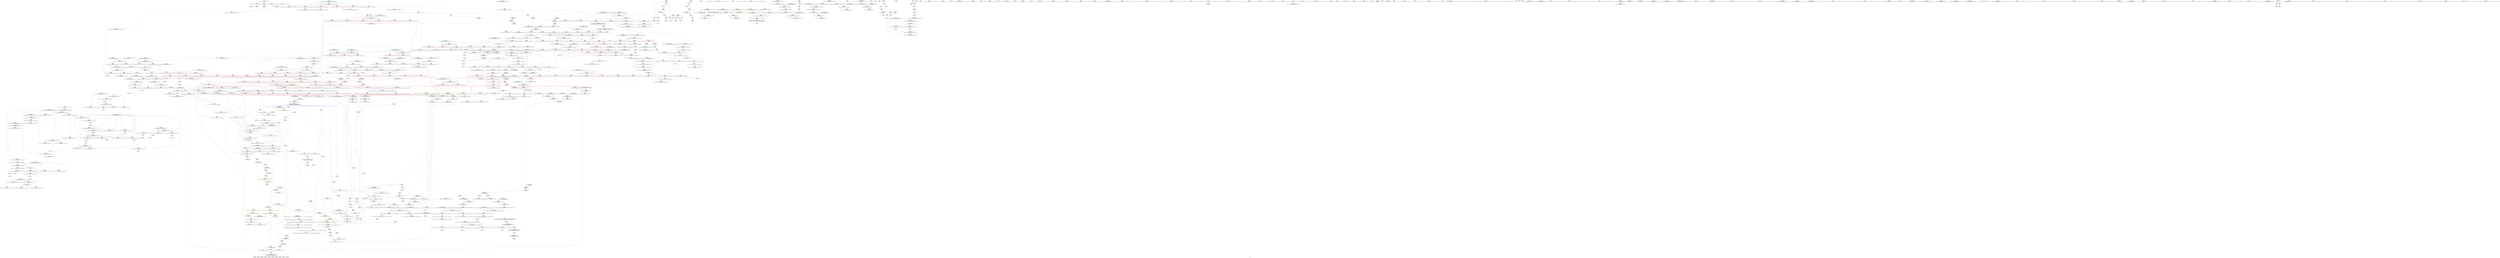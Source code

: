 digraph "SVFG" {
	label="SVFG";

	Node0x561d7e679f30 [shape=record,color=grey,label="{NodeID: 0\nNullPtr}"];
	Node0x561d7e679f30 -> Node0x561d7e6d3900[style=solid];
	Node0x561d7e679f30 -> Node0x561d7e6f2c00[style=solid];
	Node0x561d7e6db550 [shape=record,color=red,label="{NodeID: 443\n749\<--670\n\<--__holeIndex.addr\n_ZSt13__adjust_heapIPiliN9__gnu_cxx5__ops15_Iter_less_iterEEvT_T0_S5_T1_T2_\n}"];
	Node0x561d7e6cf760 [shape=record,color=green,label="{NodeID: 111\n540\<--541\nagg.tmp\<--agg.tmp_field_insensitive\n_ZSt11__make_heapIPiN9__gnu_cxx5__ops15_Iter_less_iterEEvT_S4_RT0_\n}"];
	Node0x561d7e7ca950 [shape=record,color=black,label="{NodeID: 1661\n525 = PHI(460, )\n0th arg _ZSt11__make_heapIPiN9__gnu_cxx5__ops15_Iter_less_iterEEvT_S4_RT0_ }"];
	Node0x561d7e7ca950 -> Node0x561d7e6f4cb0[style=solid];
	Node0x561d7e6f0dc0 [shape=record,color=red,label="{NodeID: 554\n1174\<--1167\n\<--__last.addr\n_ZSt25__unguarded_linear_insertIPiN9__gnu_cxx5__ops14_Val_less_iterEEvT_T0_\n|{<s0>76}}"];
	Node0x561d7e6f0dc0:s0 -> Node0x561d7e7c91e0[style=solid,color=red];
	Node0x561d7e6d3e40 [shape=record,color=black,label="{NodeID: 222\n129\<--128\nidxprom12\<--\nmain\n}"];
	Node0x561d7e6f6850 [shape=record,color=blue,label="{NodeID: 665\n797\<--790\n__topIndex.addr\<--__topIndex\n_ZSt11__push_heapIPiliN9__gnu_cxx5__ops14_Iter_less_valEEvT_T0_S5_T1_RT2_\n}"];
	Node0x561d7e6f6850 -> Node0x561d7e6eccc0[style=dashed];
	Node0x561d7e6e1a00 [shape=record,color=red,label="{NodeID: 333\n144\<--69\n\<--i8\nmain\n}"];
	Node0x561d7e6e1a00 -> Node0x561d7e710890[style=solid];
	Node0x561d7e6e8b00 [shape=record,color=grey,label="{NodeID: 1108\n697 = cmp(693, 696, )\n}"];
	Node0x561d7e6cb800 [shape=record,color=green,label="{NodeID: 1\n7\<--1\n__dso_handle\<--dummyObj\nGlob }"];
	Node0x561d7e6fd0e0 [shape=record,color=yellow,style=double,label="{NodeID: 1551\n4V_2 = CSCHI(MR_4V_1)\npts\{10 \}\nCS[]|{<s0>67|<s1>67}}"];
	Node0x561d7e6fd0e0:s0 -> Node0x561d7e6f0670[style=dashed,color=blue];
	Node0x561d7e6fd0e0:s1 -> Node0x561d7e6f8320[style=dashed,color=blue];
	Node0x561d7e6db620 [shape=record,color=red,label="{NodeID: 444\n763\<--670\n\<--__holeIndex.addr\n_ZSt13__adjust_heapIPiliN9__gnu_cxx5__ops15_Iter_less_iterEEvT_T0_S5_T1_T2_\n|{<s0>43}}"];
	Node0x561d7e6db620:s0 -> Node0x561d7e7c8a70[style=solid,color=red];
	Node0x561d7e6cf830 [shape=record,color=green,label="{NodeID: 112\n570\<--571\n_ZSt4moveIRiEONSt16remove_referenceIT_E4typeEOS2_\<--_ZSt4moveIRiEONSt16remove_referenceIT_E4typeEOS2__field_insensitive\n}"];
	Node0x561d7e7caa60 [shape=record,color=black,label="{NodeID: 1662\n526 = PHI(461, )\n1st arg _ZSt11__make_heapIPiN9__gnu_cxx5__ops15_Iter_less_iterEEvT_S4_RT0_ }"];
	Node0x561d7e7caa60 -> Node0x561d7e6f4d80[style=solid];
	Node0x561d7e6f0e90 [shape=record,color=red,label="{NodeID: 555\n1178\<--1167\n\<--__last.addr\n_ZSt25__unguarded_linear_insertIPiN9__gnu_cxx5__ops14_Val_less_iterEEvT_T0_\n}"];
	Node0x561d7e6f0e90 -> Node0x561d7e6f8c10[style=solid];
	Node0x561d7e6d3f10 [shape=record,color=black,label="{NodeID: 223\n135\<--134\nidxprom14\<--\nmain\n}"];
	Node0x561d7e6f6920 [shape=record,color=blue,label="{NodeID: 666\n799\<--791\n__value.addr\<--__value\n_ZSt11__push_heapIPiliN9__gnu_cxx5__ops14_Iter_less_valEEvT_T0_S5_T1_RT2_\n|{|<s2>44}}"];
	Node0x561d7e6f6920 -> Node0x561d7e6ed0d0[style=dashed];
	Node0x561d7e6f6920 -> Node0x561d7e6ed1a0[style=dashed];
	Node0x561d7e6f6920:s2 -> Node0x561d7e760fa0[style=dashed,color=red];
	Node0x561d7e6e1ad0 [shape=record,color=red,label="{NodeID: 334\n154\<--69\n\<--i8\nmain\n}"];
	Node0x561d7e6e1ad0 -> Node0x561d7e710a10[style=solid];
	Node0x561d7e6e8c80 [shape=record,color=grey,label="{NodeID: 1109\n736 = cmp(732, 735, )\n}"];
	Node0x561d7e6cb890 [shape=record,color=green,label="{NodeID: 2\n11\<--1\n.str\<--dummyObj\nGlob }"];
	Node0x561d7e6db6f0 [shape=record,color=red,label="{NodeID: 445\n694\<--672\n\<--__len.addr\n_ZSt13__adjust_heapIPiliN9__gnu_cxx5__ops15_Iter_less_iterEEvT_T0_S5_T1_T2_\n}"];
	Node0x561d7e6db6f0 -> Node0x561d7e711010[style=solid];
	Node0x561d7e6cf930 [shape=record,color=green,label="{NodeID: 113\n581\<--582\n_ZSt13__adjust_heapIPiliN9__gnu_cxx5__ops15_Iter_less_iterEEvT_T0_S5_T1_T2_\<--_ZSt13__adjust_heapIPiliN9__gnu_cxx5__ops15_Iter_less_iterEEvT_T0_S5_T1_T2__field_insensitive\n}"];
	Node0x561d7e7cab70 [shape=record,color=black,label="{NodeID: 1663\n527 = PHI(447, )\n2nd arg _ZSt11__make_heapIPiN9__gnu_cxx5__ops15_Iter_less_iterEEvT_S4_RT0_ }"];
	Node0x561d7e7cab70 -> Node0x561d7e6f4e50[style=solid];
	Node0x561d7e6f0f60 [shape=record,color=red,label="{NodeID: 556\n1192\<--1167\n\<--__last.addr\n_ZSt25__unguarded_linear_insertIPiN9__gnu_cxx5__ops14_Val_less_iterEEvT_T0_\n}"];
	Node0x561d7e6f0f60 -> Node0x561d7e6f8db0[style=solid];
	Node0x561d7e6d3fe0 [shape=record,color=black,label="{NodeID: 224\n54\<--169\nmain_ret\<--\nmain\n}"];
	Node0x561d7e6f69f0 [shape=record,color=blue,label="{NodeID: 667\n801\<--792\n__comp.addr\<--__comp\n_ZSt11__push_heapIPiliN9__gnu_cxx5__ops14_Iter_less_valEEvT_T0_S5_T1_RT2_\n}"];
	Node0x561d7e6f69f0 -> Node0x561d7e6ecd90[style=dashed];
	Node0x561d7e6e1ba0 [shape=record,color=red,label="{NodeID: 335\n131\<--130\n\<--arrayidx13\nmain\n}"];
	Node0x561d7e6e1ba0 -> Node0x561d7e711190[style=solid];
	Node0x561d7e6e8e00 [shape=record,color=grey,label="{NodeID: 1110\n730 = cmp(729, 285, )\n}"];
	Node0x561d7e6cbb40 [shape=record,color=green,label="{NodeID: 3\n13\<--1\n.str.1\<--dummyObj\nGlob }"];
	Node0x561d7e6db7c0 [shape=record,color=red,label="{NodeID: 446\n728\<--672\n\<--__len.addr\n_ZSt13__adjust_heapIPiliN9__gnu_cxx5__ops15_Iter_less_iterEEvT_T0_S5_T1_T2_\n}"];
	Node0x561d7e6db7c0 -> Node0x561d7e711a90[style=solid];
	Node0x561d7e6cfa30 [shape=record,color=green,label="{NodeID: 114\n596\<--597\nthis.addr\<--this.addr_field_insensitive\n_ZNK9__gnu_cxx5__ops15_Iter_less_iterclIPiS3_EEbT_T0_\n}"];
	Node0x561d7e6cfa30 -> Node0x561d7e6da030[style=solid];
	Node0x561d7e6cfa30 -> Node0x561d7e6f5260[style=solid];
	Node0x561d7e7cac80 [shape=record,color=black,label="{NodeID: 1664\n1323 = PHI(1165, )\n0th arg _ZNK9__gnu_cxx5__ops14_Val_less_iterclIiPiEEbRT_T0_ }"];
	Node0x561d7e7cac80 -> Node0x561d7e6f9c50[style=solid];
	Node0x561d7e6f1030 [shape=record,color=red,label="{NodeID: 557\n1202\<--1167\n\<--__last.addr\n_ZSt25__unguarded_linear_insertIPiN9__gnu_cxx5__ops14_Val_less_iterEEvT_T0_\n}"];
	Node0x561d7e6f1030 -> Node0x561d7e6f9020[style=solid];
	Node0x561d7e6d40b0 [shape=record,color=black,label="{NodeID: 225\n226\<--224\nsub.ptr.lhs.cast\<--\n_ZSt6__sortIPiN9__gnu_cxx5__ops15_Iter_less_iterEEvT_S4_T0_\n}"];
	Node0x561d7e6d40b0 -> Node0x561d7e714f10[style=solid];
	Node0x561d7e6f6ac0 [shape=record,color=blue,label="{NodeID: 668\n803\<--812\n__parent\<--div\n_ZSt11__push_heapIPiliN9__gnu_cxx5__ops14_Iter_less_valEEvT_T0_S5_T1_RT2_\n}"];
	Node0x561d7e6f6ac0 -> Node0x561d7e748760[style=dashed];
	Node0x561d7e6e1c70 [shape=record,color=red,label="{NodeID: 336\n137\<--136\n\<--arrayidx15\nmain\n}"];
	Node0x561d7e6e1c70 -> Node0x561d7e711f10[style=solid];
	Node0x561d7e6e8f80 [shape=record,color=grey,label="{NodeID: 1111\n470 = cmp(468, 469, )\n}"];
	Node0x561d7e6cbbd0 [shape=record,color=green,label="{NodeID: 4\n15\<--1\nstdin\<--dummyObj\nGlob }"];
	Node0x561d7e6db890 [shape=record,color=red,label="{NodeID: 447\n733\<--672\n\<--__len.addr\n_ZSt13__adjust_heapIPiliN9__gnu_cxx5__ops15_Iter_less_iterEEvT_T0_S5_T1_T2_\n}"];
	Node0x561d7e6db890 -> Node0x561d7e711790[style=solid];
	Node0x561d7e6d44c0 [shape=record,color=green,label="{NodeID: 115\n598\<--599\n__it1.addr\<--__it1.addr_field_insensitive\n_ZNK9__gnu_cxx5__ops15_Iter_less_iterclIPiS3_EEbT_T0_\n}"];
	Node0x561d7e6d44c0 -> Node0x561d7e6da100[style=solid];
	Node0x561d7e6d44c0 -> Node0x561d7e6f5330[style=solid];
	Node0x561d7e7cad90 [shape=record,color=black,label="{NodeID: 1665\n1324 = PHI(1169, )\n1st arg _ZNK9__gnu_cxx5__ops14_Val_less_iterclIiPiEEbRT_T0_ }"];
	Node0x561d7e7cad90 -> Node0x561d7e6f9d20[style=solid];
	Node0x561d7e6f1100 [shape=record,color=red,label="{NodeID: 558\n1180\<--1171\n\<--__next\n_ZSt25__unguarded_linear_insertIPiN9__gnu_cxx5__ops14_Val_less_iterEEvT_T0_\n}"];
	Node0x561d7e6f1100 -> Node0x561d7e6df980[style=solid];
	Node0x561d7e6d4180 [shape=record,color=black,label="{NodeID: 226\n227\<--225\nsub.ptr.rhs.cast\<--\n_ZSt6__sortIPiN9__gnu_cxx5__ops15_Iter_less_iterEEvT_S4_T0_\n}"];
	Node0x561d7e6d4180 -> Node0x561d7e714f10[style=solid];
	Node0x561d7e6f6b90 [shape=record,color=blue,label="{NodeID: 669\n837\<--834\nadd.ptr3\<--\n_ZSt11__push_heapIPiliN9__gnu_cxx5__ops14_Iter_less_valEEvT_T0_S5_T1_RT2_\n}"];
	Node0x561d7e6f6b90 -> Node0x561d7e748260[style=dashed];
	Node0x561d7e6e1d40 [shape=record,color=red,label="{NodeID: 337\n191\<--181\n\<--__first.addr\n_ZSt4sortIPiEvT_S1_\n|{<s0>11}}"];
	Node0x561d7e6e1d40:s0 -> Node0x561d7e7cb1d0[style=solid,color=red];
	Node0x561d7e6e9100 [shape=record,color=grey,label="{NodeID: 1112\n511 = cmp(510, 512, )\n}"];
	Node0x561d7e6cbc60 [shape=record,color=green,label="{NodeID: 5\n16\<--1\n.str.2\<--dummyObj\nGlob }"];
	Node0x561d7e6db960 [shape=record,color=red,label="{NodeID: 448\n764\<--676\n\<--__topIndex\n_ZSt13__adjust_heapIPiliN9__gnu_cxx5__ops15_Iter_less_iterEEvT_T0_S5_T1_T2_\n|{<s0>43}}"];
	Node0x561d7e6db960:s0 -> Node0x561d7e7c8b80[style=solid,color=red];
	Node0x561d7e6d4590 [shape=record,color=green,label="{NodeID: 116\n600\<--601\n__it2.addr\<--__it2.addr_field_insensitive\n_ZNK9__gnu_cxx5__ops15_Iter_less_iterclIPiS3_EEbT_T0_\n}"];
	Node0x561d7e6d4590 -> Node0x561d7e6da1d0[style=solid];
	Node0x561d7e6d4590 -> Node0x561d7e6f5400[style=solid];
	Node0x561d7e7caea0 [shape=record,color=black,label="{NodeID: 1666\n1325 = PHI(1184, )\n2nd arg _ZNK9__gnu_cxx5__ops14_Val_less_iterclIiPiEEbRT_T0_ }"];
	Node0x561d7e7caea0 -> Node0x561d7e6f9df0[style=solid];
	Node0x561d7e6f11d0 [shape=record,color=red,label="{NodeID: 559\n1184\<--1171\n\<--__next\n_ZSt25__unguarded_linear_insertIPiN9__gnu_cxx5__ops14_Val_less_iterEEvT_T0_\n|{<s0>77}}"];
	Node0x561d7e6f11d0:s0 -> Node0x561d7e7caea0[style=solid,color=red];
	Node0x561d7e6d4250 [shape=record,color=black,label="{NodeID: 227\n276\<--274\nsub.ptr.lhs.cast\<--\n_ZSt16__introsort_loopIPilN9__gnu_cxx5__ops15_Iter_less_iterEEvT_S4_T0_T1_\n}"];
	Node0x561d7e6d4250 -> Node0x561d7e713410[style=solid];
	Node0x561d7e6f6c60 [shape=record,color=blue,label="{NodeID: 670\n795\<--839\n__holeIndex.addr\<--\n_ZSt11__push_heapIPiliN9__gnu_cxx5__ops14_Iter_less_valEEvT_T0_S5_T1_RT2_\n}"];
	Node0x561d7e6f6c60 -> Node0x561d7e6ecb20[style=dashed];
	Node0x561d7e6f6c60 -> Node0x561d7e747d60[style=dashed];
	Node0x561d7e6e1e10 [shape=record,color=red,label="{NodeID: 338\n192\<--183\n\<--__last.addr\n_ZSt4sortIPiEvT_S1_\n|{<s0>11}}"];
	Node0x561d7e6e1e10:s0 -> Node0x561d7e7cb2e0[style=solid,color=red];
	Node0x561d7e6e9280 [shape=record,color=grey,label="{NodeID: 1113\n1059 = cmp(1057, 1058, )\n}"];
	Node0x561d7e6cbcf0 [shape=record,color=green,label="{NodeID: 6\n18\<--1\n.str.3\<--dummyObj\nGlob }"];
	Node0x561d7e6fd7c0 [shape=record,color=yellow,style=double,label="{NodeID: 1556\n4V_2 = CSCHI(MR_4V_1)\npts\{10 \}\nCS[]|{<s0>49|<s1>51|<s2>52|<s3>54|<s4>56|<s5>57|<s6>60}}"];
	Node0x561d7e6fd7c0:s0 -> Node0x561d7e752c60[style=dashed,color=blue];
	Node0x561d7e6fd7c0:s1 -> Node0x561d7e752c60[style=dashed,color=blue];
	Node0x561d7e6fd7c0:s2 -> Node0x561d7e752c60[style=dashed,color=blue];
	Node0x561d7e6fd7c0:s3 -> Node0x561d7e752c60[style=dashed,color=blue];
	Node0x561d7e6fd7c0:s4 -> Node0x561d7e752c60[style=dashed,color=blue];
	Node0x561d7e6fd7c0:s5 -> Node0x561d7e752c60[style=dashed,color=blue];
	Node0x561d7e6fd7c0:s6 -> Node0x561d7e751860[style=dashed,color=blue];
	Node0x561d7e6dba30 [shape=record,color=red,label="{NodeID: 449\n693\<--678\n\<--__secondChild\n_ZSt13__adjust_heapIPiliN9__gnu_cxx5__ops15_Iter_less_iterEEvT_T0_S5_T1_T2_\n}"];
	Node0x561d7e6dba30 -> Node0x561d7e6e8b00[style=solid];
	Node0x561d7e6d4660 [shape=record,color=green,label="{NodeID: 117\n617\<--618\n__first.addr\<--__first.addr_field_insensitive\n_ZSt10__pop_heapIPiN9__gnu_cxx5__ops15_Iter_less_iterEEvT_S4_S4_RT0_\n}"];
	Node0x561d7e6d4660 -> Node0x561d7e6da440[style=solid];
	Node0x561d7e6d4660 -> Node0x561d7e6da510[style=solid];
	Node0x561d7e6d4660 -> Node0x561d7e6da5e0[style=solid];
	Node0x561d7e6d4660 -> Node0x561d7e6f54d0[style=solid];
	Node0x561d7e7cafb0 [shape=record,color=black,label="{NodeID: 1667\n1105 = PHI(359, )\n0th arg _ZSt26__unguarded_insertion_sortIPiN9__gnu_cxx5__ops15_Iter_less_iterEEvT_S4_T0_ }"];
	Node0x561d7e7cafb0 -> Node0x561d7e6f84c0[style=solid];
	Node0x561d7e6f12a0 [shape=record,color=red,label="{NodeID: 560\n1189\<--1171\n\<--__next\n_ZSt25__unguarded_linear_insertIPiN9__gnu_cxx5__ops14_Val_less_iterEEvT_T0_\n|{<s0>78}}"];
	Node0x561d7e6f12a0:s0 -> Node0x561d7e7c91e0[style=solid,color=red];
	Node0x561d7e6d4320 [shape=record,color=black,label="{NodeID: 228\n277\<--275\nsub.ptr.rhs.cast\<--\n_ZSt16__introsort_loopIPilN9__gnu_cxx5__ops15_Iter_less_iterEEvT_S4_T0_T1_\n}"];
	Node0x561d7e6d4320 -> Node0x561d7e713410[style=solid];
	Node0x561d7e6f6d30 [shape=record,color=blue,label="{NodeID: 671\n803\<--843\n__parent\<--div5\n_ZSt11__push_heapIPiliN9__gnu_cxx5__ops14_Iter_less_valEEvT_T0_S5_T1_RT2_\n}"];
	Node0x561d7e6f6d30 -> Node0x561d7e748760[style=dashed];
	Node0x561d7e6e1ee0 [shape=record,color=red,label="{NodeID: 339\n218\<--208\n\<--__first.addr\n_ZSt6__sortIPiN9__gnu_cxx5__ops15_Iter_less_iterEEvT_S4_T0_\n}"];
	Node0x561d7e6e1ee0 -> Node0x561d7e6e9880[style=solid];
	Node0x561d7e6e9400 [shape=record,color=grey,label="{NodeID: 1114\n92 = cmp(90, 91, )\n}"];
	Node0x561d7e6cc530 [shape=record,color=green,label="{NodeID: 7\n20\<--1\nstdout\<--dummyObj\nGlob }"];
	Node0x561d7e6dbb00 [shape=record,color=red,label="{NodeID: 450\n699\<--678\n\<--__secondChild\n_ZSt13__adjust_heapIPiliN9__gnu_cxx5__ops15_Iter_less_iterEEvT_T0_S5_T1_T2_\n}"];
	Node0x561d7e6dbb00 -> Node0x561d7e710e90[style=solid];
	Node0x561d7e75c170 [shape=record,color=yellow,style=double,label="{NodeID: 1225\n4V_1 = ENCHI(MR_4V_0)\npts\{10 \}\nFun[_ZSt22__final_insertion_sortIPiN9__gnu_cxx5__ops15_Iter_less_iterEEvT_S4_T0_]|{<s0>19|<s1>19|<s2>21|<s3>21}}"];
	Node0x561d7e75c170:s0 -> Node0x561d7e74be60[style=dashed,color=red];
	Node0x561d7e75c170:s1 -> Node0x561d7e757d80[style=dashed,color=red];
	Node0x561d7e75c170:s2 -> Node0x561d7e74be60[style=dashed,color=red];
	Node0x561d7e75c170:s3 -> Node0x561d7e757d80[style=dashed,color=red];
	Node0x561d7e6d4730 [shape=record,color=green,label="{NodeID: 118\n619\<--620\n__last.addr\<--__last.addr_field_insensitive\n_ZSt10__pop_heapIPiN9__gnu_cxx5__ops15_Iter_less_iterEEvT_S4_S4_RT0_\n}"];
	Node0x561d7e6d4730 -> Node0x561d7e6da6b0[style=solid];
	Node0x561d7e6d4730 -> Node0x561d7e6f55a0[style=solid];
	Node0x561d7e7cb0c0 [shape=record,color=black,label="{NodeID: 1668\n1106 = PHI(360, )\n1st arg _ZSt26__unguarded_insertion_sortIPiN9__gnu_cxx5__ops15_Iter_less_iterEEvT_S4_T0_ }"];
	Node0x561d7e7cb0c0 -> Node0x561d7e6f8590[style=solid];
	Node0x561d7e6f1370 [shape=record,color=red,label="{NodeID: 561\n1194\<--1171\n\<--__next\n_ZSt25__unguarded_linear_insertIPiN9__gnu_cxx5__ops14_Val_less_iterEEvT_T0_\n}"];
	Node0x561d7e6f1370 -> Node0x561d7e6f8e80[style=solid];
	Node0x561d7e6d43f0 [shape=record,color=black,label="{NodeID: 229\n322\<--318\ncast\<--\n_ZSt4__lgl\n}"];
	Node0x561d7e6f6e00 [shape=record,color=blue,label="{NodeID: 672\n850\<--847\nadd.ptr7\<--\n_ZSt11__push_heapIPiliN9__gnu_cxx5__ops14_Iter_less_valEEvT_T0_S5_T1_RT2_\n|{<s0>43}}"];
	Node0x561d7e6f6e00:s0 -> Node0x561d7e6fbda0[style=dashed,color=blue];
	Node0x561d7e6e1fb0 [shape=record,color=red,label="{NodeID: 340\n222\<--208\n\<--__first.addr\n_ZSt6__sortIPiN9__gnu_cxx5__ops15_Iter_less_iterEEvT_S4_T0_\n|{<s0>13}}"];
	Node0x561d7e6e1fb0:s0 -> Node0x561d7e7c63e0[style=solid,color=red];
	Node0x561d7e6e9580 [shape=record,color=grey,label="{NodeID: 1115\n126 = cmp(124, 125, )\n}"];
	Node0x561d7e6cc5c0 [shape=record,color=green,label="{NodeID: 8\n21\<--1\n.str.4\<--dummyObj\nGlob }"];
	Node0x561d7e6dbbd0 [shape=record,color=red,label="{NodeID: 451\n704\<--678\n\<--__secondChild\n_ZSt13__adjust_heapIPiliN9__gnu_cxx5__ops15_Iter_less_iterEEvT_T0_S5_T1_T2_\n}"];
	Node0x561d7e6d4800 [shape=record,color=green,label="{NodeID: 119\n621\<--622\n__result.addr\<--__result.addr_field_insensitive\n_ZSt10__pop_heapIPiN9__gnu_cxx5__ops15_Iter_less_iterEEvT_S4_S4_RT0_\n}"];
	Node0x561d7e6d4800 -> Node0x561d7e6da780[style=solid];
	Node0x561d7e6d4800 -> Node0x561d7e6da850[style=solid];
	Node0x561d7e6d4800 -> Node0x561d7e6f5670[style=solid];
	Node0x561d7e7cb1d0 [shape=record,color=black,label="{NodeID: 1669\n204 = PHI(191, )\n0th arg _ZSt6__sortIPiN9__gnu_cxx5__ops15_Iter_less_iterEEvT_S4_T0_ }"];
	Node0x561d7e7cb1d0 -> Node0x561d7e6f3790[style=solid];
	Node0x561d7e6f1440 [shape=record,color=red,label="{NodeID: 562\n1196\<--1171\n\<--__next\n_ZSt25__unguarded_linear_insertIPiN9__gnu_cxx5__ops14_Val_less_iterEEvT_T0_\n}"];
	Node0x561d7e6f1440 -> Node0x561d7e6dfa50[style=solid];
	Node0x561d7e6dc5c0 [shape=record,color=black,label="{NodeID: 230\n323\<--318\nconv\<--\n_ZSt4__lgl\n}"];
	Node0x561d7e6dc5c0 -> Node0x561d7e715210[style=solid];
	Node0x561d7e6f6ed0 [shape=record,color=blue,label="{NodeID: 673\n857\<--854\nthis.addr\<--this\n_ZNK9__gnu_cxx5__ops14_Iter_less_valclIPiiEEbT_RT0_\n}"];
	Node0x561d7e6f6ed0 -> Node0x561d7e6ed270[style=dashed];
	Node0x561d7e6e2080 [shape=record,color=red,label="{NodeID: 341\n225\<--208\n\<--__first.addr\n_ZSt6__sortIPiN9__gnu_cxx5__ops15_Iter_less_iterEEvT_S4_T0_\n}"];
	Node0x561d7e6e2080 -> Node0x561d7e6d4180[style=solid];
	Node0x561d7e6e9700 [shape=record,color=grey,label="{NodeID: 1116\n100 = cmp(98, 99, )\n}"];
	Node0x561d7e6cc650 [shape=record,color=green,label="{NodeID: 9\n23\<--1\n.str.5\<--dummyObj\nGlob }"];
	Node0x561d7e6fdbe0 [shape=record,color=yellow,style=double,label="{NodeID: 1559\n4V_2 = CSCHI(MR_4V_1)\npts\{10 \}\nCS[]|{<s0>75}}"];
	Node0x561d7e6fdbe0:s0 -> Node0x561d7e6fd0e0[style=dashed,color=blue];
	Node0x561d7e6dbca0 [shape=record,color=red,label="{NodeID: 452\n707\<--678\n\<--__secondChild\n_ZSt13__adjust_heapIPiliN9__gnu_cxx5__ops15_Iter_less_iterEEvT_T0_S5_T1_T2_\n}"];
	Node0x561d7e6dbca0 -> Node0x561d7e711490[style=solid];
	Node0x561d7e6d48d0 [shape=record,color=green,label="{NodeID: 120\n623\<--624\n__comp.addr\<--__comp.addr_field_insensitive\n_ZSt10__pop_heapIPiN9__gnu_cxx5__ops15_Iter_less_iterEEvT_S4_S4_RT0_\n}"];
	Node0x561d7e6d48d0 -> Node0x561d7e6da920[style=solid];
	Node0x561d7e6d48d0 -> Node0x561d7e6f5740[style=solid];
	Node0x561d7e7cb2e0 [shape=record,color=black,label="{NodeID: 1670\n205 = PHI(192, )\n1st arg _ZSt6__sortIPiN9__gnu_cxx5__ops15_Iter_less_iterEEvT_S4_T0_ }"];
	Node0x561d7e7cb2e0 -> Node0x561d7e6f3860[style=solid];
	Node0x561d7e6f1510 [shape=record,color=red,label="{NodeID: 563\n1176\<--1175\n\<--call\n_ZSt25__unguarded_linear_insertIPiN9__gnu_cxx5__ops14_Val_less_iterEEvT_T0_\n}"];
	Node0x561d7e6f1510 -> Node0x561d7e6f8b40[style=solid];
	Node0x561d7e6dc690 [shape=record,color=black,label="{NodeID: 231\n312\<--324\n_ZSt4__lgl_ret\<--sub\n_ZSt4__lgl\n|{<s0>12}}"];
	Node0x561d7e6dc690:s0 -> Node0x561d7e7c1e20[style=solid,color=blue];
	Node0x561d7e6f6fa0 [shape=record,color=blue,label="{NodeID: 674\n859\<--855\n__it.addr\<--__it\n_ZNK9__gnu_cxx5__ops14_Iter_less_valclIPiiEEbT_RT0_\n}"];
	Node0x561d7e6f6fa0 -> Node0x561d7e6ed340[style=dashed];
	Node0x561d7e6e2150 [shape=record,color=red,label="{NodeID: 342\n239\<--208\n\<--__first.addr\n_ZSt6__sortIPiN9__gnu_cxx5__ops15_Iter_less_iterEEvT_S4_T0_\n|{<s0>14}}"];
	Node0x561d7e6e2150:s0 -> Node0x561d7e7c68f0[style=solid,color=red];
	Node0x561d7e6e9880 [shape=record,color=grey,label="{NodeID: 1117\n220 = cmp(218, 219, )\n}"];
	Node0x561d7e6cc6e0 [shape=record,color=green,label="{NodeID: 10\n26\<--1\n\<--dummyObj\nCan only get source location for instruction, argument, global var or function.}"];
	Node0x561d7e6fdd40 [shape=record,color=yellow,style=double,label="{NodeID: 1560\n4V_2 = CSCHI(MR_4V_1)\npts\{10 \}\nCS[]|{<s0>83}}"];
	Node0x561d7e6fdd40:s0 -> Node0x561d7e6fdbe0[style=dashed,color=blue];
	Node0x561d7e6dbd70 [shape=record,color=red,label="{NodeID: 453\n712\<--678\n\<--__secondChild\n_ZSt13__adjust_heapIPiliN9__gnu_cxx5__ops15_Iter_less_iterEEvT_T0_S5_T1_T2_\n}"];
	Node0x561d7e6dbd70 -> Node0x561d7e711310[style=solid];
	Node0x561d7e75c440 [shape=record,color=yellow,style=double,label="{NodeID: 1228\n4V_1 = ENCHI(MR_4V_0)\npts\{10 \}\nFun[_ZSt13__heap_selectIPiN9__gnu_cxx5__ops15_Iter_less_iterEEvT_S4_S4_T0_]|{<s0>26|<s1>26}}"];
	Node0x561d7e75c440:s0 -> Node0x561d7e74dc60[style=dashed,color=red];
	Node0x561d7e75c440:s1 -> Node0x561d7e753160[style=dashed,color=red];
	Node0x561d7e6d49a0 [shape=record,color=green,label="{NodeID: 121\n625\<--626\n__value\<--__value_field_insensitive\n_ZSt10__pop_heapIPiN9__gnu_cxx5__ops15_Iter_less_iterEEvT_S4_S4_RT0_\n|{|<s1>35}}"];
	Node0x561d7e6d49a0 -> Node0x561d7e6f5810[style=solid];
	Node0x561d7e6d49a0:s1 -> Node0x561d7e7c91e0[style=solid,color=red];
	Node0x561d7e7cb3f0 [shape=record,color=black,label="{NodeID: 1671\n662 = PHI(574, 642, )\n0th arg _ZSt13__adjust_heapIPiliN9__gnu_cxx5__ops15_Iter_less_iterEEvT_T0_S5_T1_T2_ }"];
	Node0x561d7e7cb3f0 -> Node0x561d7e6f5a80[style=solid];
	Node0x561d7e6f15e0 [shape=record,color=red,label="{NodeID: 564\n1191\<--1190\n\<--call2\n_ZSt25__unguarded_linear_insertIPiN9__gnu_cxx5__ops14_Val_less_iterEEvT_T0_\n}"];
	Node0x561d7e6f15e0 -> Node0x561d7e6f8db0[style=solid];
	Node0x561d7e6dc760 [shape=record,color=black,label="{NodeID: 232\n346\<--344\nsub.ptr.lhs.cast\<--\n_ZSt22__final_insertion_sortIPiN9__gnu_cxx5__ops15_Iter_less_iterEEvT_S4_T0_\n}"];
	Node0x561d7e6dc760 -> Node0x561d7e712f90[style=solid];
	Node0x561d7e6f7070 [shape=record,color=blue,label="{NodeID: 675\n861\<--856\n__val.addr\<--__val\n_ZNK9__gnu_cxx5__ops14_Iter_less_valclIPiiEEbT_RT0_\n}"];
	Node0x561d7e6f7070 -> Node0x561d7e6ed410[style=dashed];
	Node0x561d7e6e2220 [shape=record,color=red,label="{NodeID: 343\n219\<--210\n\<--__last.addr\n_ZSt6__sortIPiN9__gnu_cxx5__ops15_Iter_less_iterEEvT_S4_T0_\n}"];
	Node0x561d7e6e2220 -> Node0x561d7e6e9880[style=solid];
	Node0x561d7e6e9a00 [shape=record,color=grey,label="{NodeID: 1118\n1068 = cmp(1066, 1067, )\n}"];
	Node0x561d7e6cc7e0 [shape=record,color=green,label="{NodeID: 11\n72\<--1\n\<--dummyObj\nCan only get source location for instruction, argument, global var or function.}"];
	Node0x561d7e7b6510 [shape=record,color=black,label="{NodeID: 1561\n84 = PHI()\n}"];
	Node0x561d7e6dbe40 [shape=record,color=red,label="{NodeID: 454\n717\<--678\n\<--__secondChild\n_ZSt13__adjust_heapIPiliN9__gnu_cxx5__ops15_Iter_less_iterEEvT_T0_S5_T1_T2_\n}"];
	Node0x561d7e6d4a70 [shape=record,color=green,label="{NodeID: 122\n627\<--628\nagg.tmp\<--agg.tmp_field_insensitive\n_ZSt10__pop_heapIPiN9__gnu_cxx5__ops15_Iter_less_iterEEvT_S4_S4_RT0_\n}"];
	Node0x561d7e7cb540 [shape=record,color=black,label="{NodeID: 1672\n663 = PHI(575, 285, )\n1st arg _ZSt13__adjust_heapIPiliN9__gnu_cxx5__ops15_Iter_less_iterEEvT_T0_S5_T1_T2_ }"];
	Node0x561d7e7cb540 -> Node0x561d7e6f5b50[style=solid];
	Node0x561d7e6f16b0 [shape=record,color=red,label="{NodeID: 565\n1201\<--1200\n\<--call4\n_ZSt25__unguarded_linear_insertIPiN9__gnu_cxx5__ops14_Val_less_iterEEvT_T0_\n}"];
	Node0x561d7e6f16b0 -> Node0x561d7e6f9020[style=solid];
	Node0x561d7e6dc830 [shape=record,color=black,label="{NodeID: 233\n347\<--345\nsub.ptr.rhs.cast\<--\n_ZSt22__final_insertion_sortIPiN9__gnu_cxx5__ops15_Iter_less_iterEEvT_S4_T0_\n}"];
	Node0x561d7e6dc830 -> Node0x561d7e712f90[style=solid];
	Node0x561d7e6f7140 [shape=record,color=blue,label="{NodeID: 676\n880\<--874\n__result.addr\<--__result\n_ZSt22__move_median_to_firstIPiN9__gnu_cxx5__ops15_Iter_less_iterEEvT_S4_S4_S4_T0_\n}"];
	Node0x561d7e6f7140 -> Node0x561d7e6ed680[style=dashed];
	Node0x561d7e6f7140 -> Node0x561d7e6ed750[style=dashed];
	Node0x561d7e6f7140 -> Node0x561d7e6ed820[style=dashed];
	Node0x561d7e6f7140 -> Node0x561d7e6ed8f0[style=dashed];
	Node0x561d7e6f7140 -> Node0x561d7e6ed9c0[style=dashed];
	Node0x561d7e6f7140 -> Node0x561d7e6eda90[style=dashed];
	Node0x561d7e6e22f0 [shape=record,color=red,label="{NodeID: 344\n223\<--210\n\<--__last.addr\n_ZSt6__sortIPiN9__gnu_cxx5__ops15_Iter_less_iterEEvT_S4_T0_\n|{<s0>13}}"];
	Node0x561d7e6e22f0:s0 -> Node0x561d7e7c65f0[style=solid,color=red];
	Node0x561d7e6e9b80 [shape=record,color=grey,label="{NodeID: 1119\n280 = cmp(279, 281, )\n}"];
	Node0x561d7e6cc8e0 [shape=record,color=green,label="{NodeID: 12\n88\<--1\n\<--dummyObj\nCan only get source location for instruction, argument, global var or function.}"];
	Node0x561d7e7b65e0 [shape=record,color=black,label="{NodeID: 1562\n95 = PHI()\n}"];
	Node0x561d7e6dbf10 [shape=record,color=red,label="{NodeID: 455\n725\<--678\n\<--__secondChild\n_ZSt13__adjust_heapIPiliN9__gnu_cxx5__ops15_Iter_less_iterEEvT_T0_S5_T1_T2_\n}"];
	Node0x561d7e6dbf10 -> Node0x561d7e6f61d0[style=solid];
	Node0x561d7e6d4b40 [shape=record,color=green,label="{NodeID: 123\n656\<--657\n__t.addr\<--__t.addr_field_insensitive\n_ZSt4moveIRiEONSt16remove_referenceIT_E4typeEOS2_\n}"];
	Node0x561d7e6d4b40 -> Node0x561d7e6dac60[style=solid];
	Node0x561d7e6d4b40 -> Node0x561d7e6f59b0[style=solid];
	Node0x561d7e7cb690 [shape=record,color=black,label="{NodeID: 1673\n664 = PHI(576, 648, )\n2nd arg _ZSt13__adjust_heapIPiliN9__gnu_cxx5__ops15_Iter_less_iterEEvT_T0_S5_T1_T2_ }"];
	Node0x561d7e7cb690 -> Node0x561d7e6f5c20[style=solid];
	Node0x561d7e6f1780 [shape=record,color=red,label="{NodeID: 566\n1224\<--1215\n\<--__first.addr\n_ZSt23__copy_move_backward_a2ILb1EPiS0_ET1_T0_S2_S1_\n|{<s0>80}}"];
	Node0x561d7e6f1780:s0 -> Node0x561d7e7ca150[style=solid,color=red];
	Node0x561d7e6dc900 [shape=record,color=black,label="{NodeID: 234\n419\<--417\nsub.ptr.lhs.cast\<--\n_ZSt27__unguarded_partition_pivotIPiN9__gnu_cxx5__ops15_Iter_less_iterEET_S4_S4_T0_\n}"];
	Node0x561d7e6dc900 -> Node0x561d7e6e8380[style=solid];
	Node0x561d7e6f7210 [shape=record,color=blue,label="{NodeID: 677\n882\<--875\n__a.addr\<--__a\n_ZSt22__move_median_to_firstIPiN9__gnu_cxx5__ops15_Iter_less_iterEEvT_S4_S4_S4_T0_\n}"];
	Node0x561d7e6f7210 -> Node0x561d7e6edb60[style=dashed];
	Node0x561d7e6f7210 -> Node0x561d7e6edc30[style=dashed];
	Node0x561d7e6f7210 -> Node0x561d7e6edd00[style=dashed];
	Node0x561d7e6f7210 -> Node0x561d7e6eddd0[style=dashed];
	Node0x561d7e6f7210 -> Node0x561d7e6edea0[style=dashed];
	Node0x561d7e6e23c0 [shape=record,color=red,label="{NodeID: 345\n224\<--210\n\<--__last.addr\n_ZSt6__sortIPiN9__gnu_cxx5__ops15_Iter_less_iterEEvT_S4_T0_\n}"];
	Node0x561d7e6e23c0 -> Node0x561d7e6d40b0[style=solid];
	Node0x561d7e6e9d00 [shape=record,color=grey,label="{NodeID: 1120\n284 = cmp(283, 285, )\n}"];
	Node0x561d7e6cc9e0 [shape=record,color=green,label="{NodeID: 13\n146\<--1\n\<--dummyObj\nCan only get source location for instruction, argument, global var or function.}"];
	Node0x561d7e7c15b0 [shape=record,color=black,label="{NodeID: 1563\n106 = PHI()\n}"];
	Node0x561d7e6dbfe0 [shape=record,color=red,label="{NodeID: 456\n732\<--678\n\<--__secondChild\n_ZSt13__adjust_heapIPiliN9__gnu_cxx5__ops15_Iter_less_iterEEvT_T0_S5_T1_T2_\n}"];
	Node0x561d7e6dbfe0 -> Node0x561d7e6e8c80[style=solid];
	Node0x561d7e6d4c10 [shape=record,color=green,label="{NodeID: 124\n666\<--667\n__comp\<--__comp_field_insensitive\n_ZSt13__adjust_heapIPiliN9__gnu_cxx5__ops15_Iter_less_iterEEvT_T0_S5_T1_T2_\n|{<s0>37|<s1>40}}"];
	Node0x561d7e6d4c10:s0 -> Node0x561d7e7c7260[style=solid,color=red];
	Node0x561d7e6d4c10:s1 -> Node0x561d7e7c90d0[style=solid,color=red];
	Node0x561d7e7cb7e0 [shape=record,color=black,label="{NodeID: 1674\n665 = PHI(578, 650, )\n3rd arg _ZSt13__adjust_heapIPiliN9__gnu_cxx5__ops15_Iter_less_iterEEvT_T0_S5_T1_T2_ }"];
	Node0x561d7e7cb7e0 -> Node0x561d7e6f5cf0[style=solid];
	Node0x561d7e6f1850 [shape=record,color=red,label="{NodeID: 567\n1228\<--1217\n\<--__last.addr\n_ZSt23__copy_move_backward_a2ILb1EPiS0_ET1_T0_S2_S1_\n|{<s0>81}}"];
	Node0x561d7e6f1850:s0 -> Node0x561d7e7ca150[style=solid,color=red];
	Node0x561d7e6dc9d0 [shape=record,color=black,label="{NodeID: 235\n420\<--418\nsub.ptr.rhs.cast\<--\n_ZSt27__unguarded_partition_pivotIPiN9__gnu_cxx5__ops15_Iter_less_iterEET_S4_S4_T0_\n}"];
	Node0x561d7e6dc9d0 -> Node0x561d7e6e8380[style=solid];
	Node0x561d7e6f72e0 [shape=record,color=blue,label="{NodeID: 678\n884\<--876\n__b.addr\<--__b\n_ZSt22__move_median_to_firstIPiN9__gnu_cxx5__ops15_Iter_less_iterEEvT_S4_S4_S4_T0_\n}"];
	Node0x561d7e6f72e0 -> Node0x561d7e6edf70[style=dashed];
	Node0x561d7e6f72e0 -> Node0x561d7e6ee040[style=dashed];
	Node0x561d7e6f72e0 -> Node0x561d7e6ee110[style=dashed];
	Node0x561d7e6f72e0 -> Node0x561d7e6ee1e0[style=dashed];
	Node0x561d7e6f72e0 -> Node0x561d7e6ee2b0[style=dashed];
	Node0x561d7e6e2490 [shape=record,color=red,label="{NodeID: 346\n240\<--210\n\<--__last.addr\n_ZSt6__sortIPiN9__gnu_cxx5__ops15_Iter_less_iterEEvT_S4_T0_\n|{<s0>14}}"];
	Node0x561d7e6e2490:s0 -> Node0x561d7e7c6a00[style=solid,color=red];
	Node0x561d7e6e9e80 [shape=record,color=grey,label="{NodeID: 1121\n1297 = cmp(1296, 285, )\n}"];
	Node0x561d7e6ccae0 [shape=record,color=green,label="{NodeID: 14\n230\<--1\n\<--dummyObj\nCan only get source location for instruction, argument, global var or function.}"];
	Node0x561d7e7c16b0 [shape=record,color=black,label="{NodeID: 1564\n161 = PHI()\n}"];
	Node0x561d7e6dc0b0 [shape=record,color=red,label="{NodeID: 457\n738\<--678\n\<--__secondChild\n_ZSt13__adjust_heapIPiliN9__gnu_cxx5__ops15_Iter_less_iterEEvT_T0_S5_T1_T2_\n}"];
	Node0x561d7e6dc0b0 -> Node0x561d7e712b10[style=solid];
	Node0x561d7e6d4ce0 [shape=record,color=green,label="{NodeID: 125\n668\<--669\n__first.addr\<--__first.addr_field_insensitive\n_ZSt13__adjust_heapIPiliN9__gnu_cxx5__ops15_Iter_less_iterEEvT_T0_S5_T1_T2_\n}"];
	Node0x561d7e6d4ce0 -> Node0x561d7e6dad30[style=solid];
	Node0x561d7e6d4ce0 -> Node0x561d7e6dae00[style=solid];
	Node0x561d7e6d4ce0 -> Node0x561d7e6daed0[style=solid];
	Node0x561d7e6d4ce0 -> Node0x561d7e6dafa0[style=solid];
	Node0x561d7e6d4ce0 -> Node0x561d7e6db070[style=solid];
	Node0x561d7e6d4ce0 -> Node0x561d7e6db140[style=solid];
	Node0x561d7e6d4ce0 -> Node0x561d7e6db210[style=solid];
	Node0x561d7e6d4ce0 -> Node0x561d7e6f5a80[style=solid];
	Node0x561d7e7cb930 [shape=record,color=black,label="{NodeID: 1675\n854 = PHI(819, )\n0th arg _ZNK9__gnu_cxx5__ops14_Iter_less_valclIPiiEEbT_RT0_ }"];
	Node0x561d7e7cb930 -> Node0x561d7e6f6ed0[style=solid];
	Node0x561d7e6f1920 [shape=record,color=red,label="{NodeID: 568\n1230\<--1219\n\<--__result.addr\n_ZSt23__copy_move_backward_a2ILb1EPiS0_ET1_T0_S2_S1_\n|{<s0>82}}"];
	Node0x561d7e6f1920:s0 -> Node0x561d7e7ca150[style=solid,color=red];
	Node0x561d7e6dcaa0 [shape=record,color=black,label="{NodeID: 236\n399\<--439\n_ZSt27__unguarded_partition_pivotIPiN9__gnu_cxx5__ops15_Iter_less_iterEET_S4_S4_T0__ret\<--call\n_ZSt27__unguarded_partition_pivotIPiN9__gnu_cxx5__ops15_Iter_less_iterEET_S4_S4_T0_\n|{<s0>16}}"];
	Node0x561d7e6dcaa0:s0 -> Node0x561d7e7c1f60[style=solid,color=blue];
	Node0x561d7e6f73b0 [shape=record,color=blue,label="{NodeID: 679\n886\<--877\n__c.addr\<--__c\n_ZSt22__move_median_to_firstIPiN9__gnu_cxx5__ops15_Iter_less_iterEEvT_S4_S4_S4_T0_\n}"];
	Node0x561d7e6f73b0 -> Node0x561d7e6ee380[style=dashed];
	Node0x561d7e6f73b0 -> Node0x561d7e6ee450[style=dashed];
	Node0x561d7e6f73b0 -> Node0x561d7e6ee520[style=dashed];
	Node0x561d7e6f73b0 -> Node0x561d7e6ee5f0[style=dashed];
	Node0x561d7e6f73b0 -> Node0x561d7e6ee6c0[style=dashed];
	Node0x561d7e6f73b0 -> Node0x561d7e6ee790[style=dashed];
	Node0x561d7e6e2560 [shape=record,color=red,label="{NodeID: 347\n275\<--256\n\<--__first.addr\n_ZSt16__introsort_loopIPilN9__gnu_cxx5__ops15_Iter_less_iterEEvT_S4_T0_T1_\n}"];
	Node0x561d7e6e2560 -> Node0x561d7e6d4320[style=solid];
	Node0x561d7e6ea000 [shape=record,color=grey,label="{NodeID: 1122\n817 = cmp(815, 816, )\n}"];
	Node0x561d7e6ccbe0 [shape=record,color=green,label="{NodeID: 15\n235\<--1\n\<--dummyObj\nCan only get source location for instruction, argument, global var or function.}"];
	Node0x561d7e7c17b0 [shape=record,color=black,label="{NodeID: 1565\n37 = PHI()\n}"];
	Node0x561d7e6dc180 [shape=record,color=red,label="{NodeID: 458\n743\<--678\n\<--__secondChild\n_ZSt13__adjust_heapIPiliN9__gnu_cxx5__ops15_Iter_less_iterEEvT_T0_S5_T1_T2_\n}"];
	Node0x561d7e6dc180 -> Node0x561d7e712990[style=solid];
	Node0x561d7e75c8d0 [shape=record,color=yellow,style=double,label="{NodeID: 1233\n4V_1 = ENCHI(MR_4V_0)\npts\{10 \}\nFun[_ZSt22__copy_move_backward_aILb1EPiS0_ET1_T0_S2_S1_]|{<s0>84|<s1>84|<s2>84}}"];
	Node0x561d7e75c8d0:s0 -> Node0x561d7e6f2960[style=dashed,color=red];
	Node0x561d7e75c8d0:s1 -> Node0x561d7e6f9b80[style=dashed,color=red];
	Node0x561d7e75c8d0:s2 -> Node0x561d7e757880[style=dashed,color=red];
	Node0x561d7e6d4db0 [shape=record,color=green,label="{NodeID: 126\n670\<--671\n__holeIndex.addr\<--__holeIndex.addr_field_insensitive\n_ZSt13__adjust_heapIPiliN9__gnu_cxx5__ops15_Iter_less_iterEEvT_T0_S5_T1_T2_\n}"];
	Node0x561d7e6d4db0 -> Node0x561d7e6db2e0[style=solid];
	Node0x561d7e6d4db0 -> Node0x561d7e6db3b0[style=solid];
	Node0x561d7e6d4db0 -> Node0x561d7e6db480[style=solid];
	Node0x561d7e6d4db0 -> Node0x561d7e6db550[style=solid];
	Node0x561d7e6d4db0 -> Node0x561d7e6db620[style=solid];
	Node0x561d7e6d4db0 -> Node0x561d7e6f5b50[style=solid];
	Node0x561d7e6d4db0 -> Node0x561d7e6f61d0[style=solid];
	Node0x561d7e6d4db0 -> Node0x561d7e6f6440[style=solid];
	Node0x561d7e7cba40 [shape=record,color=black,label="{NodeID: 1676\n855 = PHI(822, )\n1st arg _ZNK9__gnu_cxx5__ops14_Iter_less_valclIPiiEEbT_RT0_ }"];
	Node0x561d7e7cba40 -> Node0x561d7e6f6fa0[style=solid];
	Node0x561d7e6f19f0 [shape=record,color=red,label="{NodeID: 569\n1241\<--1238\n\<--__it.addr\n_ZSt12__miter_baseIPiET_S1_\n}"];
	Node0x561d7e6f19f0 -> Node0x561d7e6dd7a0[style=solid];
	Node0x561d7e6dcb70 [shape=record,color=black,label="{NodeID: 237\n507\<--505\nsub.ptr.lhs.cast\<--\n_ZSt11__sort_heapIPiN9__gnu_cxx5__ops15_Iter_less_iterEEvT_S4_RT0_\n}"];
	Node0x561d7e6dcb70 -> Node0x561d7e712510[style=solid];
	Node0x561d7e6f7480 [shape=record,color=blue,label="{NodeID: 680\n949\<--944\n__first.addr\<--__first\n_ZSt21__unguarded_partitionIPiN9__gnu_cxx5__ops15_Iter_less_iterEET_S4_S4_S4_T0_\n}"];
	Node0x561d7e6f7480 -> Node0x561d7e74eb60[style=dashed];
	Node0x561d7e6e2630 [shape=record,color=red,label="{NodeID: 348\n287\<--256\n\<--__first.addr\n_ZSt16__introsort_loopIPilN9__gnu_cxx5__ops15_Iter_less_iterEEvT_S4_T0_T1_\n|{<s0>15}}"];
	Node0x561d7e6e2630:s0 -> Node0x561d7e7cc1b0[style=solid,color=red];
	Node0x561d7e6ea180 [shape=record,color=grey,label="{NodeID: 1123\n982 = cmp(980, 981, )\n}"];
	Node0x561d7e6ccce0 [shape=record,color=green,label="{NodeID: 16\n281\<--1\n\<--dummyObj\nCan only get source location for instruction, argument, global var or function.}"];
	Node0x561d7e7c18b0 [shape=record,color=black,label="{NodeID: 1566\n634 = PHI(654, )\n}"];
	Node0x561d7e7c18b0 -> Node0x561d7e6da9f0[style=solid];
	Node0x561d7e6dc250 [shape=record,color=red,label="{NodeID: 459\n752\<--678\n\<--__secondChild\n_ZSt13__adjust_heapIPiliN9__gnu_cxx5__ops15_Iter_less_iterEEvT_T0_S5_T1_T2_\n}"];
	Node0x561d7e6dc250 -> Node0x561d7e712210[style=solid];
	Node0x561d7e6d4e80 [shape=record,color=green,label="{NodeID: 127\n672\<--673\n__len.addr\<--__len.addr_field_insensitive\n_ZSt13__adjust_heapIPiliN9__gnu_cxx5__ops15_Iter_less_iterEEvT_T0_S5_T1_T2_\n}"];
	Node0x561d7e6d4e80 -> Node0x561d7e6db6f0[style=solid];
	Node0x561d7e6d4e80 -> Node0x561d7e6db7c0[style=solid];
	Node0x561d7e6d4e80 -> Node0x561d7e6db890[style=solid];
	Node0x561d7e6d4e80 -> Node0x561d7e6f5c20[style=solid];
	Node0x561d7e7cbb50 [shape=record,color=black,label="{NodeID: 1677\n856 = PHI(799, )\n2nd arg _ZNK9__gnu_cxx5__ops14_Iter_less_valclIPiiEEbT_RT0_ }"];
	Node0x561d7e7cbb50 -> Node0x561d7e6f7070[style=solid];
	Node0x561d7e6f1ac0 [shape=record,color=red,label="{NodeID: 570\n1260\<--1247\n\<--__first.addr\n_ZSt22__copy_move_backward_aILb1EPiS0_ET1_T0_S2_S1_\n|{<s0>84}}"];
	Node0x561d7e6f1ac0:s0 -> Node0x561d7e7c8300[style=solid,color=red];
	Node0x561d7e6dcc40 [shape=record,color=black,label="{NodeID: 238\n508\<--506\nsub.ptr.rhs.cast\<--\n_ZSt11__sort_heapIPiN9__gnu_cxx5__ops15_Iter_less_iterEEvT_S4_RT0_\n}"];
	Node0x561d7e6dcc40 -> Node0x561d7e712510[style=solid];
	Node0x561d7e6f7550 [shape=record,color=blue,label="{NodeID: 681\n951\<--945\n__last.addr\<--__last\n_ZSt21__unguarded_partitionIPiN9__gnu_cxx5__ops15_Iter_less_iterEET_S4_S4_S4_T0_\n}"];
	Node0x561d7e6f7550 -> Node0x561d7e6eed40[style=dashed];
	Node0x561d7e6f7550 -> Node0x561d7e6f77c0[style=dashed];
	Node0x561d7e6e2700 [shape=record,color=red,label="{NodeID: 349\n298\<--256\n\<--__first.addr\n_ZSt16__introsort_loopIPilN9__gnu_cxx5__ops15_Iter_less_iterEEvT_S4_T0_T1_\n|{<s0>16}}"];
	Node0x561d7e6e2700:s0 -> Node0x561d7e7c8eb0[style=solid,color=red];
	Node0x561d7e6ea300 [shape=record,color=grey,label="{NodeID: 1124\n551 = cmp(550, 235, )\n}"];
	Node0x561d7e6ccde0 [shape=record,color=green,label="{NodeID: 17\n285\<--1\n\<--dummyObj\nCan only get source location for instruction, argument, global var or function.|{<s0>36}}"];
	Node0x561d7e6ccde0:s0 -> Node0x561d7e7cb540[style=solid,color=red];
	Node0x561d7e7c1aa0 [shape=record,color=black,label="{NodeID: 1567\n638 = PHI(654, )\n}"];
	Node0x561d7e7c1aa0 -> Node0x561d7e6daac0[style=solid];
	Node0x561d7e6dc320 [shape=record,color=red,label="{NodeID: 460\n720\<--719\n\<--call4\n_ZSt13__adjust_heapIPiliN9__gnu_cxx5__ops15_Iter_less_iterEEvT_T0_S5_T1_T2_\n}"];
	Node0x561d7e6dc320 -> Node0x561d7e6f6100[style=solid];
	Node0x561d7e6d4f50 [shape=record,color=green,label="{NodeID: 128\n674\<--675\n__value.addr\<--__value.addr_field_insensitive\n_ZSt13__adjust_heapIPiliN9__gnu_cxx5__ops15_Iter_less_iterEEvT_T0_S5_T1_T2_\n|{|<s1>42}}"];
	Node0x561d7e6d4f50 -> Node0x561d7e6f5cf0[style=solid];
	Node0x561d7e6d4f50:s1 -> Node0x561d7e7c91e0[style=solid,color=red];
	Node0x561d7e7cbc60 [shape=record,color=black,label="{NodeID: 1678\n1212 = PHI(1153, )\n0th arg _ZSt23__copy_move_backward_a2ILb1EPiS0_ET1_T0_S2_S1_ }"];
	Node0x561d7e7cbc60 -> Node0x561d7e6f90f0[style=solid];
	Node0x561d7e6f1b90 [shape=record,color=red,label="{NodeID: 571\n1261\<--1249\n\<--__last.addr\n_ZSt22__copy_move_backward_aILb1EPiS0_ET1_T0_S2_S1_\n|{<s0>84}}"];
	Node0x561d7e6f1b90:s0 -> Node0x561d7e7c8410[style=solid,color=red];
	Node0x561d7e6dcd10 [shape=record,color=black,label="{NodeID: 239\n547\<--545\nsub.ptr.lhs.cast\<--\n_ZSt11__make_heapIPiN9__gnu_cxx5__ops15_Iter_less_iterEEvT_S4_RT0_\n}"];
	Node0x561d7e6dcd10 -> Node0x561d7e714790[style=solid];
	Node0x561d7e6f7620 [shape=record,color=blue,label="{NodeID: 682\n953\<--946\n__pivot.addr\<--__pivot\n_ZSt21__unguarded_partitionIPiN9__gnu_cxx5__ops15_Iter_less_iterEET_S4_S4_S4_T0_\n}"];
	Node0x561d7e6f7620 -> Node0x561d7e6ef150[style=dashed];
	Node0x561d7e6f7620 -> Node0x561d7e6ef220[style=dashed];
	Node0x561d7e6e27d0 [shape=record,color=red,label="{NodeID: 350\n274\<--258\n\<--__last.addr\n_ZSt16__introsort_loopIPilN9__gnu_cxx5__ops15_Iter_less_iterEEvT_S4_T0_T1_\n}"];
	Node0x561d7e6e27d0 -> Node0x561d7e6d4250[style=solid];
	Node0x561d7e6ea480 [shape=record,color=grey,label="{NodeID: 1125\n584 = cmp(583, 285, )\n}"];
	Node0x561d7e6ccee0 [shape=record,color=green,label="{NodeID: 18\n296\<--1\n\<--dummyObj\nCan only get source location for instruction, argument, global var or function.}"];
	Node0x561d7e7c1ba0 [shape=record,color=black,label="{NodeID: 1568\n649 = PHI(654, )\n}"];
	Node0x561d7e7c1ba0 -> Node0x561d7e6dab90[style=solid];
	Node0x561d7e6dc3f0 [shape=record,color=red,label="{NodeID: 461\n747\<--746\n\<--call15\n_ZSt13__adjust_heapIPiliN9__gnu_cxx5__ops15_Iter_less_iterEEvT_T0_S5_T1_T2_\n}"];
	Node0x561d7e6dc3f0 -> Node0x561d7e6f6370[style=solid];
	Node0x561d7e6d5020 [shape=record,color=green,label="{NodeID: 129\n676\<--677\n__topIndex\<--__topIndex_field_insensitive\n_ZSt13__adjust_heapIPiliN9__gnu_cxx5__ops15_Iter_less_iterEEvT_T0_S5_T1_T2_\n}"];
	Node0x561d7e6d5020 -> Node0x561d7e6db960[style=solid];
	Node0x561d7e6d5020 -> Node0x561d7e6f5dc0[style=solid];
	Node0x561d7e7cbd70 [shape=record,color=black,label="{NodeID: 1679\n1213 = PHI(1157, )\n1st arg _ZSt23__copy_move_backward_a2ILb1EPiS0_ET1_T0_S2_S1_ }"];
	Node0x561d7e7cbd70 -> Node0x561d7e6f91c0[style=solid];
	Node0x561d7e6f1c60 [shape=record,color=red,label="{NodeID: 572\n1262\<--1251\n\<--__result.addr\n_ZSt22__copy_move_backward_aILb1EPiS0_ET1_T0_S2_S1_\n|{<s0>84}}"];
	Node0x561d7e6f1c60:s0 -> Node0x561d7e7c8520[style=solid,color=red];
	Node0x561d7e6dcde0 [shape=record,color=black,label="{NodeID: 240\n548\<--546\nsub.ptr.rhs.cast\<--\n_ZSt11__make_heapIPiN9__gnu_cxx5__ops15_Iter_less_iterEEvT_S4_RT0_\n}"];
	Node0x561d7e6dcde0 -> Node0x561d7e714790[style=solid];
	Node0x561d7e6f76f0 [shape=record,color=blue,label="{NodeID: 683\n949\<--965\n__first.addr\<--incdec.ptr\n_ZSt21__unguarded_partitionIPiN9__gnu_cxx5__ops15_Iter_less_iterEET_S4_S4_S4_T0_\n}"];
	Node0x561d7e6f76f0 -> Node0x561d7e74eb60[style=dashed];
	Node0x561d7e6e28a0 [shape=record,color=red,label="{NodeID: 351\n288\<--258\n\<--__last.addr\n_ZSt16__introsort_loopIPilN9__gnu_cxx5__ops15_Iter_less_iterEEvT_S4_T0_T1_\n|{<s0>15}}"];
	Node0x561d7e6e28a0:s0 -> Node0x561d7e7cc2c0[style=solid,color=red];
	Node0x561d7e6ea600 [shape=record,color=grey,label="{NodeID: 1126\n350 = cmp(349, 281, )\n}"];
	Node0x561d7e6ccfe0 [shape=record,color=green,label="{NodeID: 19\n319\<--1\n\<--dummyObj\nCan only get source location for instruction, argument, global var or function.}"];
	Node0x561d7e7c1ce0 [shape=record,color=black,label="{NodeID: 1569\n439 = PHI(943, )\n}"];
	Node0x561d7e7c1ce0 -> Node0x561d7e6dcaa0[style=solid];
	Node0x561d7e6dc4c0 [shape=record,color=red,label="{NodeID: 462\n766\<--765\n\<--call20\n_ZSt13__adjust_heapIPiliN9__gnu_cxx5__ops15_Iter_less_iterEEvT_T0_S5_T1_T2_\n|{<s0>43}}"];
	Node0x561d7e6dc4c0:s0 -> Node0x561d7e7c8c90[style=solid,color=red];
	Node0x561d7e6d50f0 [shape=record,color=green,label="{NodeID: 130\n678\<--679\n__secondChild\<--__secondChild_field_insensitive\n_ZSt13__adjust_heapIPiliN9__gnu_cxx5__ops15_Iter_less_iterEEvT_T0_S5_T1_T2_\n}"];
	Node0x561d7e6d50f0 -> Node0x561d7e6dba30[style=solid];
	Node0x561d7e6d50f0 -> Node0x561d7e6dbb00[style=solid];
	Node0x561d7e6d50f0 -> Node0x561d7e6dbbd0[style=solid];
	Node0x561d7e6d50f0 -> Node0x561d7e6dbca0[style=solid];
	Node0x561d7e6d50f0 -> Node0x561d7e6dbd70[style=solid];
	Node0x561d7e6d50f0 -> Node0x561d7e6dbe40[style=solid];
	Node0x561d7e6d50f0 -> Node0x561d7e6dbf10[style=solid];
	Node0x561d7e6d50f0 -> Node0x561d7e6dbfe0[style=solid];
	Node0x561d7e6d50f0 -> Node0x561d7e6dc0b0[style=solid];
	Node0x561d7e6d50f0 -> Node0x561d7e6dc180[style=solid];
	Node0x561d7e6d50f0 -> Node0x561d7e6dc250[style=solid];
	Node0x561d7e6d50f0 -> Node0x561d7e6f5e90[style=solid];
	Node0x561d7e6d50f0 -> Node0x561d7e6f5f60[style=solid];
	Node0x561d7e6d50f0 -> Node0x561d7e6f6030[style=solid];
	Node0x561d7e6d50f0 -> Node0x561d7e6f62a0[style=solid];
	Node0x561d7e7cbe80 [shape=record,color=black,label="{NodeID: 1680\n1214 = PHI(1158, )\n2nd arg _ZSt23__copy_move_backward_a2ILb1EPiS0_ET1_T0_S2_S1_ }"];
	Node0x561d7e7cbe80 -> Node0x561d7e6f9290[style=solid];
	Node0x561d7e6f1d30 [shape=record,color=red,label="{NodeID: 573\n1272\<--1269\n\<--__it.addr\n_ZSt12__niter_baseIPiET_S1_\n}"];
	Node0x561d7e6f1d30 -> Node0x561d7e6dd940[style=solid];
	Node0x561d7e6dceb0 [shape=record,color=black,label="{NodeID: 241\n556\<--554\nsub.ptr.lhs.cast1\<--\n_ZSt11__make_heapIPiN9__gnu_cxx5__ops15_Iter_less_iterEEvT_S4_RT0_\n}"];
	Node0x561d7e6dceb0 -> Node0x561d7e713e90[style=solid];
	Node0x561d7e6f77c0 [shape=record,color=blue,label="{NodeID: 684\n951\<--969\n__last.addr\<--incdec.ptr3\n_ZSt21__unguarded_partitionIPiN9__gnu_cxx5__ops15_Iter_less_iterEET_S4_S4_S4_T0_\n}"];
	Node0x561d7e6f77c0 -> Node0x561d7e748c60[style=dashed];
	Node0x561d7e6e2970 [shape=record,color=red,label="{NodeID: 352\n289\<--258\n\<--__last.addr\n_ZSt16__introsort_loopIPilN9__gnu_cxx5__ops15_Iter_less_iterEEvT_S4_T0_T1_\n|{<s0>15}}"];
	Node0x561d7e6e2970:s0 -> Node0x561d7e7cc3d0[style=solid,color=red];
	Node0x561d7e6ea780 [shape=record,color=grey,label="{NodeID: 1127\n610 = cmp(607, 609, )\n}"];
	Node0x561d7e6ea780 -> Node0x561d7e6dd050[style=solid];
	Node0x561d7e6cd0e0 [shape=record,color=green,label="{NodeID: 20\n325\<--1\n\<--dummyObj\nCan only get source location for instruction, argument, global var or function.}"];
	Node0x561d7e7c1e20 [shape=record,color=black,label="{NodeID: 1570\n231 = PHI(312, )\n}"];
	Node0x561d7e7c1e20 -> Node0x561d7e714d90[style=solid];
	Node0x561d7e6ec3d0 [shape=record,color=red,label="{NodeID: 463\n776\<--773\n\<--__t.addr\n_ZSt4moveIRN9__gnu_cxx5__ops15_Iter_less_iterEEONSt16remove_referenceIT_E4typeEOS5_\n}"];
	Node0x561d7e6ec3d0 -> Node0x561d7e6dd390[style=solid];
	Node0x561d7e6d51c0 [shape=record,color=green,label="{NodeID: 131\n680\<--681\n__cmp\<--__cmp_field_insensitive\n_ZSt13__adjust_heapIPiliN9__gnu_cxx5__ops15_Iter_less_iterEEvT_T0_S5_T1_T2_\n|{<s0>41|<s1>43}}"];
	Node0x561d7e6d51c0:s0 -> Node0x561d7e7c62d0[style=solid,color=red];
	Node0x561d7e6d51c0:s1 -> Node0x561d7e7c8da0[style=solid,color=red];
	Node0x561d7e7cbf90 [shape=record,color=black,label="{NodeID: 1681\n1009 = PHI(1002, )\n0th arg _ZSt4swapIiENSt9enable_ifIXsr6__and_ISt6__not_ISt15__is_tuple_likeIT_EESt21is_move_constructibleIS3_ESt18is_move_assignableIS3_EEE5valueEvE4typeERS3_SC_ }"];
	Node0x561d7e7cbf90 -> Node0x561d7e6f7bd0[style=solid];
	Node0x561d7e6f1e00 [shape=record,color=red,label="{NodeID: 574\n1290\<--1278\n\<--__first.addr\n_ZNSt20__copy_move_backwardILb1ELb1ESt26random_access_iterator_tagE13__copy_move_bIiEEPT_PKS3_S6_S4_\n}"];
	Node0x561d7e6f1e00 -> Node0x561d7e6ddae0[style=solid];
	Node0x561d7e6dcf80 [shape=record,color=black,label="{NodeID: 242\n557\<--555\nsub.ptr.rhs.cast2\<--\n_ZSt11__make_heapIPiN9__gnu_cxx5__ops15_Iter_less_iterEEvT_S4_RT0_\n}"];
	Node0x561d7e6dcf80 -> Node0x561d7e713e90[style=solid];
	Node0x561d7e6f7890 [shape=record,color=blue,label="{NodeID: 685\n951\<--977\n__last.addr\<--incdec.ptr7\n_ZSt21__unguarded_partitionIPiN9__gnu_cxx5__ops15_Iter_less_iterEET_S4_S4_S4_T0_\n}"];
	Node0x561d7e6f7890 -> Node0x561d7e748c60[style=dashed];
	Node0x561d7e6e2a40 [shape=record,color=red,label="{NodeID: 353\n299\<--258\n\<--__last.addr\n_ZSt16__introsort_loopIPilN9__gnu_cxx5__ops15_Iter_less_iterEEvT_S4_T0_T1_\n|{<s0>16}}"];
	Node0x561d7e6e2a40:s0 -> Node0x561d7e7c8fc0[style=solid,color=red];
	Node0x561d7e6ea900 [shape=record,color=grey,label="{NodeID: 1128\n1128 = cmp(1126, 1127, )\n}"];
	Node0x561d7e6cd1e0 [shape=record,color=green,label="{NodeID: 21\n512\<--1\n\<--dummyObj\nCan only get source location for instruction, argument, global var or function.}"];
	Node0x561d7e7c1f60 [shape=record,color=black,label="{NodeID: 1571\n300 = PHI(399, )\n}"];
	Node0x561d7e7c1f60 -> Node0x561d7e6f3c70[style=solid];
	Node0x561d7e6ec4a0 [shape=record,color=red,label="{NodeID: 464\n785\<--782\nthis1\<--this.addr\n_ZN9__gnu_cxx5__ops14_Iter_less_valC2ENS0_15_Iter_less_iterE\n}"];
	Node0x561d7e6d5290 [shape=record,color=green,label="{NodeID: 132\n682\<--683\nagg.tmp\<--agg.tmp_field_insensitive\n_ZSt13__adjust_heapIPiliN9__gnu_cxx5__ops15_Iter_less_iterEEvT_T0_S5_T1_T2_\n}"];
	Node0x561d7e7cc0a0 [shape=record,color=black,label="{NodeID: 1682\n1010 = PHI(1003, )\n1st arg _ZSt4swapIiENSt9enable_ifIXsr6__and_ISt6__not_ISt15__is_tuple_likeIT_EESt21is_move_constructibleIS3_ESt18is_move_assignableIS3_EEE5valueEvE4typeERS3_SC_ }"];
	Node0x561d7e7cc0a0 -> Node0x561d7e6f7ca0[style=solid];
	Node0x561d7e6f1ed0 [shape=record,color=red,label="{NodeID: 575\n1304\<--1278\n\<--__first.addr\n_ZNSt20__copy_move_backwardILb1ELb1ESt26random_access_iterator_tagE13__copy_move_bIiEEPT_PKS3_S6_S4_\n}"];
	Node0x561d7e6f1ed0 -> Node0x561d7e6ddc80[style=solid];
	Node0x561d7e6dd050 [shape=record,color=black,label="{NodeID: 243\n592\<--610\n_ZNK9__gnu_cxx5__ops15_Iter_less_iterclIPiS3_EEbT_T0__ret\<--cmp\n_ZNK9__gnu_cxx5__ops15_Iter_less_iterclIPiS3_EEbT_T0_\n|{<s0>27|<s1>37|<s2>47|<s3>48|<s4>50|<s5>53|<s6>55|<s7>58|<s8>59|<s9>65}}"];
	Node0x561d7e6dd050:s0 -> Node0x561d7e7c24d0[style=solid,color=blue];
	Node0x561d7e6dd050:s1 -> Node0x561d7e7c2ce0[style=solid,color=blue];
	Node0x561d7e6dd050:s2 -> Node0x561d7e7c21a0[style=solid,color=blue];
	Node0x561d7e6dd050:s3 -> Node0x561d7e7c22b0[style=solid,color=blue];
	Node0x561d7e6dd050:s4 -> Node0x561d7e7c23c0[style=solid,color=blue];
	Node0x561d7e6dd050:s5 -> Node0x561d7e7c36e0[style=solid,color=blue];
	Node0x561d7e6dd050:s6 -> Node0x561d7e7c37f0[style=solid,color=blue];
	Node0x561d7e6dd050:s7 -> Node0x561d7e7c3900[style=solid,color=blue];
	Node0x561d7e6dd050:s8 -> Node0x561d7e7c3a10[style=solid,color=blue];
	Node0x561d7e6dd050:s9 -> Node0x561d7e7c3fa0[style=solid,color=blue];
	Node0x561d7e6f7960 [shape=record,color=blue,label="{NodeID: 686\n949\<--990\n__first.addr\<--incdec.ptr9\n_ZSt21__unguarded_partitionIPiN9__gnu_cxx5__ops15_Iter_less_iterEET_S4_S4_S4_T0_\n}"];
	Node0x561d7e6f7960 -> Node0x561d7e74eb60[style=dashed];
	Node0x561d7e6e2b10 [shape=record,color=red,label="{NodeID: 354\n305\<--258\n\<--__last.addr\n_ZSt16__introsort_loopIPilN9__gnu_cxx5__ops15_Iter_less_iterEEvT_S4_T0_T1_\n|{<s0>17}}"];
	Node0x561d7e6e2b10:s0 -> Node0x561d7e7c65f0[style=solid,color=red];
	Node0x561d7e6eaa80 [shape=record,color=grey,label="{NodeID: 1129\n1340 = cmp(1337, 1339, )\n}"];
	Node0x561d7e6eaa80 -> Node0x561d7e6dde20[style=solid];
	Node0x561d7e6cd2e0 [shape=record,color=green,label="{NodeID: 22\n828\<--1\n\<--dummyObj\nCan only get source location for instruction, argument, global var or function.}"];
	Node0x561d7e7c20a0 [shape=record,color=black,label="{NodeID: 1572\n318 = PHI()\n}"];
	Node0x561d7e7c20a0 -> Node0x561d7e6d43f0[style=solid];
	Node0x561d7e7c20a0 -> Node0x561d7e6dc5c0[style=solid];
	Node0x561d7e6ec570 [shape=record,color=red,label="{NodeID: 465\n820\<--793\n\<--__first.addr\n_ZSt11__push_heapIPiliN9__gnu_cxx5__ops14_Iter_less_valEEvT_T0_S5_T1_RT2_\n}"];
	Node0x561d7e6ec570 -> Node0x561d7e6e0410[style=solid];
	Node0x561d7e6d5360 [shape=record,color=green,label="{NodeID: 133\n757\<--758\n_ZSt4moveIRN9__gnu_cxx5__ops15_Iter_less_iterEEONSt16remove_referenceIT_E4typeEOS5_\<--_ZSt4moveIRN9__gnu_cxx5__ops15_Iter_less_iterEEONSt16remove_referenceIT_E4typeEOS5__field_insensitive\n}"];
	Node0x561d7e7cc1b0 [shape=record,color=black,label="{NodeID: 1683\n371 = PHI(287, )\n0th arg _ZSt14__partial_sortIPiN9__gnu_cxx5__ops15_Iter_less_iterEEvT_S4_S4_T0_ }"];
	Node0x561d7e7cc1b0 -> Node0x561d7e6f4080[style=solid];
	Node0x561d7e6f1fa0 [shape=record,color=red,label="{NodeID: 576\n1289\<--1280\n\<--__last.addr\n_ZNSt20__copy_move_backwardILb1ELb1ESt26random_access_iterator_tagE13__copy_move_bIiEEPT_PKS3_S6_S4_\n}"];
	Node0x561d7e6f1fa0 -> Node0x561d7e6dda10[style=solid];
	Node0x561d7e6dd120 [shape=record,color=black,label="{NodeID: 244\n645\<--643\nsub.ptr.lhs.cast\<--\n_ZSt10__pop_heapIPiN9__gnu_cxx5__ops15_Iter_less_iterEEvT_S4_S4_RT0_\n}"];
	Node0x561d7e6dd120 -> Node0x561d7e712690[style=solid];
	Node0x561d7e6f7a30 [shape=record,color=blue,label="{NodeID: 687\n996\<--994\n__a.addr\<--__a\n_ZSt9iter_swapIPiS0_EvT_T0_\n}"];
	Node0x561d7e6f7a30 -> Node0x561d7e6ef2f0[style=dashed];
	Node0x561d7e6e2be0 [shape=record,color=red,label="{NodeID: 355\n283\<--260\n\<--__depth_limit.addr\n_ZSt16__introsort_loopIPilN9__gnu_cxx5__ops15_Iter_less_iterEEvT_S4_T0_T1_\n}"];
	Node0x561d7e6e2be0 -> Node0x561d7e6e9d00[style=solid];
	Node0x561d7e6eac00 [shape=record,color=grey,label="{NodeID: 1130\n871 = cmp(868, 870, )\n}"];
	Node0x561d7e6eac00 -> Node0x561d7e6dd460[style=solid];
	Node0x561d7e6cd3e0 [shape=record,color=green,label="{NodeID: 23\n1259\<--1\n\<--dummyObj\nCan only get source location for instruction, argument, global var or function.}"];
	Node0x561d7e7c21a0 [shape=record,color=black,label="{NodeID: 1573\n894 = PHI(592, )\n}"];
	Node0x561d7e6ec640 [shape=record,color=red,label="{NodeID: 466\n830\<--793\n\<--__first.addr\n_ZSt11__push_heapIPiliN9__gnu_cxx5__ops14_Iter_less_valEEvT_T0_S5_T1_RT2_\n}"];
	Node0x561d7e6ec640 -> Node0x561d7e6e04e0[style=solid];
	Node0x561d7e75d030 [shape=record,color=yellow,style=double,label="{NodeID: 1241\n4V_1 = ENCHI(MR_4V_0)\npts\{10 \}\nFun[_ZNK9__gnu_cxx5__ops15_Iter_less_iterclIPiS3_EEbT_T0_]}"];
	Node0x561d7e75d030 -> Node0x561d7e6da2a0[style=dashed];
	Node0x561d7e75d030 -> Node0x561d7e6da370[style=dashed];
	Node0x561d7e6d5460 [shape=record,color=green,label="{NodeID: 134\n760\<--761\n_ZN9__gnu_cxx5__ops14_Iter_less_valC2ENS0_15_Iter_less_iterE\<--_ZN9__gnu_cxx5__ops14_Iter_less_valC2ENS0_15_Iter_less_iterE_field_insensitive\n}"];
	Node0x561d7e7cc2c0 [shape=record,color=black,label="{NodeID: 1684\n372 = PHI(288, )\n1st arg _ZSt14__partial_sortIPiN9__gnu_cxx5__ops15_Iter_less_iterEEvT_S4_S4_T0_ }"];
	Node0x561d7e7cc2c0 -> Node0x561d7e6f4150[style=solid];
	Node0x561d7e6f2070 [shape=record,color=red,label="{NodeID: 577\n1299\<--1282\n\<--__result.addr\n_ZNSt20__copy_move_backwardILb1ELb1ESt26random_access_iterator_tagE13__copy_move_bIiEEPT_PKS3_S6_S4_\n}"];
	Node0x561d7e6f2070 -> Node0x561d7e6e0750[style=solid];
	Node0x561d7e6dd1f0 [shape=record,color=black,label="{NodeID: 245\n646\<--644\nsub.ptr.rhs.cast\<--\n_ZSt10__pop_heapIPiN9__gnu_cxx5__ops15_Iter_less_iterEEvT_S4_S4_RT0_\n}"];
	Node0x561d7e6dd1f0 -> Node0x561d7e712690[style=solid];
	Node0x561d7e6f7b00 [shape=record,color=blue,label="{NodeID: 688\n998\<--995\n__b.addr\<--__b\n_ZSt9iter_swapIPiS0_EvT_T0_\n}"];
	Node0x561d7e6f7b00 -> Node0x561d7e6ef3c0[style=dashed];
	Node0x561d7e6e2cb0 [shape=record,color=red,label="{NodeID: 356\n294\<--260\n\<--__depth_limit.addr\n_ZSt16__introsort_loopIPilN9__gnu_cxx5__ops15_Iter_less_iterEEvT_S4_T0_T1_\n}"];
	Node0x561d7e6e2cb0 -> Node0x561d7e713b90[style=solid];
	Node0x561d7e743f50 [shape=record,color=black,label="{NodeID: 1131\nMR_4V_2 = PHI(MR_4V_3, MR_4V_1, )\npts\{10 \}\n|{<s0>20|<s1>72|<s2>72}}"];
	Node0x561d7e743f50:s0 -> Node0x561d7e745660[style=dashed,color=blue];
	Node0x561d7e743f50:s1 -> Node0x561d7e6f1510[style=dashed,color=red];
	Node0x561d7e743f50:s2 -> Node0x561d7e751d60[style=dashed,color=red];
	Node0x561d7e6cd4e0 [shape=record,color=green,label="{NodeID: 24\n4\<--6\n_ZStL8__ioinit\<--_ZStL8__ioinit_field_insensitive\nGlob }"];
	Node0x561d7e6cd4e0 -> Node0x561d7e6ddef0[style=solid];
	Node0x561d7e7c22b0 [shape=record,color=black,label="{NodeID: 1574\n898 = PHI(592, )\n}"];
	Node0x561d7e6ec710 [shape=record,color=red,label="{NodeID: 467\n835\<--793\n\<--__first.addr\n_ZSt11__push_heapIPiliN9__gnu_cxx5__ops14_Iter_less_valEEvT_T0_S5_T1_RT2_\n}"];
	Node0x561d7e6ec710 -> Node0x561d7e6e05b0[style=solid];
	Node0x561d7e6d5560 [shape=record,color=green,label="{NodeID: 135\n768\<--769\n_ZSt11__push_heapIPiliN9__gnu_cxx5__ops14_Iter_less_valEEvT_T0_S5_T1_RT2_\<--_ZSt11__push_heapIPiliN9__gnu_cxx5__ops14_Iter_less_valEEvT_T0_S5_T1_RT2__field_insensitive\n}"];
	Node0x561d7e7cc3d0 [shape=record,color=black,label="{NodeID: 1685\n373 = PHI(289, )\n2nd arg _ZSt14__partial_sortIPiN9__gnu_cxx5__ops15_Iter_less_iterEEvT_S4_S4_T0_ }"];
	Node0x561d7e7cc3d0 -> Node0x561d7e6f4220[style=solid];
	Node0x561d7e6f2140 [shape=record,color=red,label="{NodeID: 578\n1312\<--1282\n\<--__result.addr\n_ZNSt20__copy_move_backwardILb1ELb1ESt26random_access_iterator_tagE13__copy_move_bIiEEPT_PKS3_S6_S4_\n}"];
	Node0x561d7e6f2140 -> Node0x561d7e6e0820[style=solid];
	Node0x561d7e6dd2c0 [shape=record,color=black,label="{NodeID: 246\n654\<--659\n_ZSt4moveIRiEONSt16remove_referenceIT_E4typeEOS2__ret\<--\n_ZSt4moveIRiEONSt16remove_referenceIT_E4typeEOS2_\n|{<s0>30|<s1>31|<s2>33|<s3>34|<s4>35|<s5>38|<s6>39|<s7>42|<s8>45|<s9>46|<s10>62|<s11>63|<s12>64|<s13>66|<s14>68|<s15>76|<s16>78|<s17>79}}"];
	Node0x561d7e6dd2c0:s0 -> Node0x561d7e7c2610[style=solid,color=blue];
	Node0x561d7e6dd2c0:s1 -> Node0x561d7e7c27e0[style=solid,color=blue];
	Node0x561d7e6dd2c0:s2 -> Node0x561d7e7c18b0[style=solid,color=blue];
	Node0x561d7e6dd2c0:s3 -> Node0x561d7e7c1aa0[style=solid,color=blue];
	Node0x561d7e6dd2c0:s4 -> Node0x561d7e7c1ba0[style=solid,color=blue];
	Node0x561d7e6dd2c0:s5 -> Node0x561d7e7c2df0[style=solid,color=blue];
	Node0x561d7e6dd2c0:s6 -> Node0x561d7e7c2f60[style=solid,color=blue];
	Node0x561d7e6dd2c0:s7 -> Node0x561d7e7c31b0[style=solid,color=blue];
	Node0x561d7e6dd2c0:s8 -> Node0x561d7e7c3460[style=solid,color=blue];
	Node0x561d7e6dd2c0:s9 -> Node0x561d7e7c35a0[style=solid,color=blue];
	Node0x561d7e6dd2c0:s10 -> Node0x561d7e7c3b50[style=solid,color=blue];
	Node0x561d7e6dd2c0:s11 -> Node0x561d7e7c3d20[style=solid,color=blue];
	Node0x561d7e6dd2c0:s12 -> Node0x561d7e7c3e60[style=solid,color=blue];
	Node0x561d7e6dd2c0:s13 -> Node0x561d7e7c40b0[style=solid,color=blue];
	Node0x561d7e6dd2c0:s14 -> Node0x561d7e7c4330[style=solid,color=blue];
	Node0x561d7e6dd2c0:s15 -> Node0x561d7e7c44a0[style=solid,color=blue];
	Node0x561d7e6dd2c0:s16 -> Node0x561d7e7c46f0[style=solid,color=blue];
	Node0x561d7e6dd2c0:s17 -> Node0x561d7e7c4860[style=solid,color=blue];
	Node0x561d7e6f7bd0 [shape=record,color=blue,label="{NodeID: 689\n1011\<--1009\n__a.addr\<--__a\n_ZSt4swapIiENSt9enable_ifIXsr6__and_ISt6__not_ISt15__is_tuple_likeIT_EESt21is_move_constructibleIS3_ESt18is_move_assignableIS3_EEE5valueEvE4typeERS3_SC_\n}"];
	Node0x561d7e6f7bd0 -> Node0x561d7e6ef490[style=dashed];
	Node0x561d7e6f7bd0 -> Node0x561d7e6ef560[style=dashed];
	Node0x561d7e6e2d80 [shape=record,color=red,label="{NodeID: 357\n306\<--260\n\<--__depth_limit.addr\n_ZSt16__introsort_loopIPilN9__gnu_cxx5__ops15_Iter_less_iterEEvT_S4_T0_T1_\n|{<s0>17}}"];
	Node0x561d7e6e2d80:s0 -> Node0x561d7e7c6770[style=solid,color=red];
	Node0x561d7e744040 [shape=record,color=black,label="{NodeID: 1132\nMR_203V_3 = PHI(MR_203V_4, MR_203V_2, )\npts\{1114 \}\n}"];
	Node0x561d7e744040 -> Node0x561d7e6f08e0[style=dashed];
	Node0x561d7e744040 -> Node0x561d7e6f09b0[style=dashed];
	Node0x561d7e744040 -> Node0x561d7e6f0a80[style=dashed];
	Node0x561d7e744040 -> Node0x561d7e6f8730[style=dashed];
	Node0x561d7e6cd5e0 [shape=record,color=green,label="{NodeID: 25\n8\<--10\narr\<--arr_field_insensitive\nGlob }"];
	Node0x561d7e6cd5e0 -> Node0x561d7e6ddfc0[style=solid];
	Node0x561d7e6cd5e0 -> Node0x561d7e6de090[style=solid];
	Node0x561d7e6cd5e0 -> Node0x561d7e6de160[style=solid];
	Node0x561d7e6cd5e0 -> Node0x561d7e6de230[style=solid];
	Node0x561d7e6cd5e0 -> Node0x561d7e6de300[style=solid];
	Node0x561d7e6cd5e0 -> Node0x561d7e6dfcc0[style=solid];
	Node0x561d7e7c23c0 [shape=record,color=black,label="{NodeID: 1575\n908 = PHI(592, )\n}"];
	Node0x561d7e6ec7e0 [shape=record,color=red,label="{NodeID: 468\n848\<--793\n\<--__first.addr\n_ZSt11__push_heapIPiliN9__gnu_cxx5__ops14_Iter_less_valEEvT_T0_S5_T1_RT2_\n}"];
	Node0x561d7e6ec7e0 -> Node0x561d7e6e0680[style=solid];
	Node0x561d7e6d5660 [shape=record,color=green,label="{NodeID: 136\n773\<--774\n__t.addr\<--__t.addr_field_insensitive\n_ZSt4moveIRN9__gnu_cxx5__ops15_Iter_less_iterEEONSt16remove_referenceIT_E4typeEOS5_\n}"];
	Node0x561d7e6d5660 -> Node0x561d7e6ec3d0[style=solid];
	Node0x561d7e6d5660 -> Node0x561d7e6f6510[style=solid];
	Node0x561d7e7cc4e0 [shape=record,color=black,label="{NodeID: 1686\n492 = PHI(393, )\n0th arg _ZSt11__sort_heapIPiN9__gnu_cxx5__ops15_Iter_less_iterEEvT_S4_RT0_ }"];
	Node0x561d7e7cc4e0 -> Node0x561d7e6f4970[style=solid];
	Node0x561d7e6f2210 [shape=record,color=red,label="{NodeID: 579\n1296\<--1284\n\<--_Num\n_ZNSt20__copy_move_backwardILb1ELb1ESt26random_access_iterator_tagE13__copy_move_bIiEEPT_PKS3_S6_S4_\n}"];
	Node0x561d7e6f2210 -> Node0x561d7e6e9e80[style=solid];
	Node0x561d7e6dd390 [shape=record,color=black,label="{NodeID: 247\n771\<--776\n_ZSt4moveIRN9__gnu_cxx5__ops15_Iter_less_iterEEONSt16remove_referenceIT_E4typeEOS5__ret\<--\n_ZSt4moveIRN9__gnu_cxx5__ops15_Iter_less_iterEEONSt16remove_referenceIT_E4typeEOS5_\n|{<s0>40}}"];
	Node0x561d7e6dd390:s0 -> Node0x561d7e7c30a0[style=solid,color=blue];
	Node0x561d7e6f7ca0 [shape=record,color=blue,label="{NodeID: 690\n1013\<--1010\n__b.addr\<--__b\n_ZSt4swapIiENSt9enable_ifIXsr6__and_ISt6__not_ISt15__is_tuple_likeIT_EESt21is_move_constructibleIS3_ESt18is_move_assignableIS3_EEE5valueEvE4typeERS3_SC_\n}"];
	Node0x561d7e6f7ca0 -> Node0x561d7e6ef630[style=dashed];
	Node0x561d7e6f7ca0 -> Node0x561d7e6ef700[style=dashed];
	Node0x561d7e6e2e50 [shape=record,color=red,label="{NodeID: 358\n304\<--264\n\<--__cut\n_ZSt16__introsort_loopIPilN9__gnu_cxx5__ops15_Iter_less_iterEEvT_S4_T0_T1_\n|{<s0>17}}"];
	Node0x561d7e6e2e50:s0 -> Node0x561d7e7c63e0[style=solid,color=red];
	Node0x561d7e744540 [shape=record,color=black,label="{NodeID: 1133\nMR_4V_6 = PHI(MR_4V_3, MR_4V_2, )\npts\{10 \}\n|{<s0>13|<s1>17}}"];
	Node0x561d7e744540:s0 -> Node0x561d7e7706a0[style=dashed,color=blue];
	Node0x561d7e744540:s1 -> Node0x561d7e749160[style=dashed,color=blue];
	Node0x561d7e6cd6e0 [shape=record,color=green,label="{NodeID: 26\n25\<--29\nllvm.global_ctors\<--llvm.global_ctors_field_insensitive\nGlob }"];
	Node0x561d7e6cd6e0 -> Node0x561d7e6dea50[style=solid];
	Node0x561d7e6cd6e0 -> Node0x561d7e6deb50[style=solid];
	Node0x561d7e6cd6e0 -> Node0x561d7e6dec50[style=solid];
	Node0x561d7e7c24d0 [shape=record,color=black,label="{NodeID: 1576\n474 = PHI(592, )\n}"];
	Node0x561d7e6ec8b0 [shape=record,color=red,label="{NodeID: 469\n810\<--795\n\<--__holeIndex.addr\n_ZSt11__push_heapIPiliN9__gnu_cxx5__ops14_Iter_less_valEEvT_T0_S5_T1_RT2_\n}"];
	Node0x561d7e6ec8b0 -> Node0x561d7e713890[style=solid];
	Node0x561d7e6d5730 [shape=record,color=green,label="{NodeID: 137\n780\<--781\n\<--field_insensitive\n_ZN9__gnu_cxx5__ops14_Iter_less_valC2ENS0_15_Iter_less_iterE\n}"];
	Node0x561d7e7cc5f0 [shape=record,color=black,label="{NodeID: 1687\n493 = PHI(394, )\n1st arg _ZSt11__sort_heapIPiN9__gnu_cxx5__ops15_Iter_less_iterEEvT_S4_RT0_ }"];
	Node0x561d7e7cc5f0 -> Node0x561d7e6f4a40[style=solid];
	Node0x561d7e6f22e0 [shape=record,color=red,label="{NodeID: 580\n1300\<--1284\n\<--_Num\n_ZNSt20__copy_move_backwardILb1ELb1ESt26random_access_iterator_tagE13__copy_move_bIiEEPT_PKS3_S6_S4_\n}"];
	Node0x561d7e6f22e0 -> Node0x561d7e713d10[style=solid];
	Node0x561d7e6dd460 [shape=record,color=black,label="{NodeID: 248\n853\<--871\n_ZNK9__gnu_cxx5__ops14_Iter_less_valclIPiiEEbT_RT0__ret\<--cmp\n_ZNK9__gnu_cxx5__ops14_Iter_less_valclIPiiEEbT_RT0_\n|{<s0>44}}"];
	Node0x561d7e6dd460:s0 -> Node0x561d7e7c3320[style=solid,color=blue];
	Node0x561d7e6f7d70 [shape=record,color=blue,label="{NodeID: 691\n1015\<--1021\n__tmp\<--\n_ZSt4swapIiENSt9enable_ifIXsr6__and_ISt6__not_ISt15__is_tuple_likeIT_EESt21is_move_constructibleIS3_ESt18is_move_assignableIS3_EEE5valueEvE4typeERS3_SC_\n}"];
	Node0x561d7e6f7d70 -> Node0x561d7e6ef8a0[style=dashed];
	Node0x561d7e6f7d70 -> Node0x561d7e6ef970[style=dashed];
	Node0x561d7e6e2f20 [shape=record,color=red,label="{NodeID: 359\n308\<--264\n\<--__cut\n_ZSt16__introsort_loopIPilN9__gnu_cxx5__ops15_Iter_less_iterEEvT_S4_T0_T1_\n}"];
	Node0x561d7e6e2f20 -> Node0x561d7e6f3d40[style=solid];
	Node0x561d7e744630 [shape=record,color=black,label="{NodeID: 1134\nMR_4V_2 = PHI(MR_4V_3, MR_4V_1, )\npts\{10 \}\n|{|<s5>37}}"];
	Node0x561d7e744630 -> Node0x561d7e6dc320[style=dashed];
	Node0x561d7e744630 -> Node0x561d7e6dc3f0[style=dashed];
	Node0x561d7e744630 -> Node0x561d7e6f6100[style=dashed];
	Node0x561d7e744630 -> Node0x561d7e6f6370[style=dashed];
	Node0x561d7e744630 -> Node0x561d7e754560[style=dashed];
	Node0x561d7e744630:s5 -> Node0x561d7e75d030[style=dashed,color=red];
	Node0x561d7e6cd7e0 [shape=record,color=green,label="{NodeID: 27\n30\<--31\n__cxx_global_var_init\<--__cxx_global_var_init_field_insensitive\n}"];
	Node0x561d7e7c2610 [shape=record,color=black,label="{NodeID: 1577\n569 = PHI(654, )\n}"];
	Node0x561d7e7c2610 -> Node0x561d7e6d9e90[style=solid];
	Node0x561d7e6ec980 [shape=record,color=red,label="{NodeID: 470\n815\<--795\n\<--__holeIndex.addr\n_ZSt11__push_heapIPiliN9__gnu_cxx5__ops14_Iter_less_valEEvT_T0_S5_T1_RT2_\n}"];
	Node0x561d7e6ec980 -> Node0x561d7e6ea000[style=solid];
	Node0x561d7e6d5800 [shape=record,color=green,label="{NodeID: 138\n782\<--783\nthis.addr\<--this.addr_field_insensitive\n_ZN9__gnu_cxx5__ops14_Iter_less_valC2ENS0_15_Iter_less_iterE\n}"];
	Node0x561d7e6d5800 -> Node0x561d7e6ec4a0[style=solid];
	Node0x561d7e6d5800 -> Node0x561d7e6f65e0[style=solid];
	Node0x561d7e7cc700 [shape=record,color=black,label="{NodeID: 1688\n494 = PHI(374, )\n2nd arg _ZSt11__sort_heapIPiN9__gnu_cxx5__ops15_Iter_less_iterEEvT_S4_RT0_ }"];
	Node0x561d7e7cc700 -> Node0x561d7e6f4b10[style=solid];
	Node0x561d7e6f23b0 [shape=record,color=red,label="{NodeID: 581\n1306\<--1284\n\<--_Num\n_ZNSt20__copy_move_backwardILb1ELb1ESt26random_access_iterator_tagE13__copy_move_bIiEEPT_PKS3_S6_S4_\n}"];
	Node0x561d7e6f23b0 -> Node0x561d7e714610[style=solid];
	Node0x561d7e6dd530 [shape=record,color=black,label="{NodeID: 249\n943\<--984\n_ZSt21__unguarded_partitionIPiN9__gnu_cxx5__ops15_Iter_less_iterEET_S4_S4_S4_T0__ret\<--\n_ZSt21__unguarded_partitionIPiN9__gnu_cxx5__ops15_Iter_less_iterEET_S4_S4_S4_T0_\n|{<s0>25}}"];
	Node0x561d7e6dd530:s0 -> Node0x561d7e7c1ce0[style=solid,color=blue];
	Node0x561d7e6f7e40 [shape=record,color=blue,label="{NodeID: 692\n1026\<--1025\n\<--\n_ZSt4swapIiENSt9enable_ifIXsr6__and_ISt6__not_ISt15__is_tuple_likeIT_EESt21is_move_constructibleIS3_ESt18is_move_assignableIS3_EEE5valueEvE4typeERS3_SC_\n}"];
	Node0x561d7e6f7e40 -> Node0x561d7e6ef970[style=dashed];
	Node0x561d7e6f7e40 -> Node0x561d7e6f7f10[style=dashed];
	Node0x561d7e6e2ff0 [shape=record,color=red,label="{NodeID: 360\n317\<--314\n\<--__n.addr\n_ZSt4__lgl\n}"];
	Node0x561d7e6cd8e0 [shape=record,color=green,label="{NodeID: 28\n34\<--35\n_ZNSt8ios_base4InitC1Ev\<--_ZNSt8ios_base4InitC1Ev_field_insensitive\n}"];
	Node0x561d7e7c27e0 [shape=record,color=black,label="{NodeID: 1578\n577 = PHI(654, )\n}"];
	Node0x561d7e7c27e0 -> Node0x561d7e6d9f60[style=solid];
	Node0x561d7e6eca50 [shape=record,color=red,label="{NodeID: 471\n836\<--795\n\<--__holeIndex.addr\n_ZSt11__push_heapIPiliN9__gnu_cxx5__ops14_Iter_less_valEEvT_T0_S5_T1_RT2_\n}"];
	Node0x561d7e6d58d0 [shape=record,color=green,label="{NodeID: 139\n793\<--794\n__first.addr\<--__first.addr_field_insensitive\n_ZSt11__push_heapIPiliN9__gnu_cxx5__ops14_Iter_less_valEEvT_T0_S5_T1_RT2_\n}"];
	Node0x561d7e6d58d0 -> Node0x561d7e6ec570[style=solid];
	Node0x561d7e6d58d0 -> Node0x561d7e6ec640[style=solid];
	Node0x561d7e6d58d0 -> Node0x561d7e6ec710[style=solid];
	Node0x561d7e6d58d0 -> Node0x561d7e6ec7e0[style=solid];
	Node0x561d7e6d58d0 -> Node0x561d7e6f66b0[style=solid];
	Node0x561d7e6f2480 [shape=record,color=red,label="{NodeID: 582\n1313\<--1284\n\<--_Num\n_ZNSt20__copy_move_backwardILb1ELb1ESt26random_access_iterator_tagE13__copy_move_bIiEEPT_PKS3_S6_S4_\n}"];
	Node0x561d7e6f2480 -> Node0x561d7e714190[style=solid];
	Node0x561d7e6dd600 [shape=record,color=black,label="{NodeID: 250\n1139\<--1159\n_ZSt13move_backwardIPiS0_ET0_T_S2_S1__ret\<--call2\n_ZSt13move_backwardIPiS0_ET0_T_S2_S1_\n|{<s0>67}}"];
	Node0x561d7e6dd600:s0 -> Node0x561d7e7c4220[style=solid,color=blue];
	Node0x561d7e6f7f10 [shape=record,color=blue,label="{NodeID: 693\n1030\<--1029\n\<--\n_ZSt4swapIiENSt9enable_ifIXsr6__and_ISt6__not_ISt15__is_tuple_likeIT_EESt21is_move_constructibleIS3_ESt18is_move_assignableIS3_EEE5valueEvE4typeERS3_SC_\n|{<s0>61}}"];
	Node0x561d7e6f7f10:s0 -> Node0x561d7e6fd7c0[style=dashed,color=blue];
	Node0x561d7e6e30c0 [shape=record,color=red,label="{NodeID: 361\n345\<--332\n\<--__first.addr\n_ZSt22__final_insertion_sortIPiN9__gnu_cxx5__ops15_Iter_less_iterEEvT_S4_T0_\n}"];
	Node0x561d7e6e30c0 -> Node0x561d7e6dc830[style=solid];
	Node0x561d7e6cd9e0 [shape=record,color=green,label="{NodeID: 29\n40\<--41\n__cxa_atexit\<--__cxa_atexit_field_insensitive\n}"];
	Node0x561d7e7c2920 [shape=record,color=black,label="{NodeID: 1579\n1153 = PHI(1236, )\n|{<s0>75}}"];
	Node0x561d7e7c2920:s0 -> Node0x561d7e7cbc60[style=solid,color=red];
	Node0x561d7e6ecb20 [shape=record,color=red,label="{NodeID: 472\n841\<--795\n\<--__holeIndex.addr\n_ZSt11__push_heapIPiliN9__gnu_cxx5__ops14_Iter_less_valEEvT_T0_S5_T1_RT2_\n}"];
	Node0x561d7e6ecb20 -> Node0x561d7e714c10[style=solid];
	Node0x561d7e6d59a0 [shape=record,color=green,label="{NodeID: 140\n795\<--796\n__holeIndex.addr\<--__holeIndex.addr_field_insensitive\n_ZSt11__push_heapIPiliN9__gnu_cxx5__ops14_Iter_less_valEEvT_T0_S5_T1_RT2_\n}"];
	Node0x561d7e6d59a0 -> Node0x561d7e6ec8b0[style=solid];
	Node0x561d7e6d59a0 -> Node0x561d7e6ec980[style=solid];
	Node0x561d7e6d59a0 -> Node0x561d7e6eca50[style=solid];
	Node0x561d7e6d59a0 -> Node0x561d7e6ecb20[style=solid];
	Node0x561d7e6d59a0 -> Node0x561d7e6ecbf0[style=solid];
	Node0x561d7e6d59a0 -> Node0x561d7e6f6780[style=solid];
	Node0x561d7e6d59a0 -> Node0x561d7e6f6c60[style=solid];
	Node0x561d7e6f2550 [shape=record,color=red,label="{NodeID: 583\n1335\<--1326\nthis1\<--this.addr\n_ZNK9__gnu_cxx5__ops14_Val_less_iterclIiPiEEbRT_T0_\n}"];
	Node0x561d7e6dd6d0 [shape=record,color=black,label="{NodeID: 251\n1211\<--1232\n_ZSt23__copy_move_backward_a2ILb1EPiS0_ET1_T0_S2_S1__ret\<--call3\n_ZSt23__copy_move_backward_a2ILb1EPiS0_ET1_T0_S2_S1_\n|{<s0>75}}"];
	Node0x561d7e6dd6d0:s0 -> Node0x561d7e7c2ba0[style=solid,color=blue];
	Node0x561d7e6f7fe0 [shape=record,color=blue,label="{NodeID: 694\n1041\<--1037\n__first.addr\<--__first\n_ZSt16__insertion_sortIPiN9__gnu_cxx5__ops15_Iter_less_iterEEvT_S4_T0_\n}"];
	Node0x561d7e6f7fe0 -> Node0x561d7e6efa40[style=dashed];
	Node0x561d7e6f7fe0 -> Node0x561d7e6efb10[style=dashed];
	Node0x561d7e6f7fe0 -> Node0x561d7e6efbe0[style=dashed];
	Node0x561d7e6f7fe0 -> Node0x561d7e6efcb0[style=dashed];
	Node0x561d7e6f7fe0 -> Node0x561d7e6efd80[style=dashed];
	Node0x561d7e6e3190 [shape=record,color=red,label="{NodeID: 362\n352\<--332\n\<--__first.addr\n_ZSt22__final_insertion_sortIPiN9__gnu_cxx5__ops15_Iter_less_iterEEvT_S4_T0_\n|{<s0>19}}"];
	Node0x561d7e6e3190:s0 -> Node0x561d7e7c9eb0[style=solid,color=red];
	Node0x561d7e746960 [shape=record,color=black,label="{NodeID: 1137\nMR_4V_3 = PHI(MR_4V_5, MR_4V_2, )\npts\{10 \}\n|{|<s1>22|<s2>27|<s3>28|<s4>28|<s5>28}}"];
	Node0x561d7e746960 -> Node0x561d7e746960[style=dashed];
	Node0x561d7e746960:s1 -> Node0x561d7e6fc320[style=dashed,color=blue];
	Node0x561d7e746960:s2 -> Node0x561d7e75d030[style=dashed,color=red];
	Node0x561d7e746960:s3 -> Node0x561d7e6da9f0[style=dashed,color=red];
	Node0x561d7e746960:s4 -> Node0x561d7e6daac0[style=dashed,color=red];
	Node0x561d7e746960:s5 -> Node0x561d7e6f58e0[style=dashed,color=red];
	Node0x561d7e6cdae0 [shape=record,color=green,label="{NodeID: 30\n39\<--45\n_ZNSt8ios_base4InitD1Ev\<--_ZNSt8ios_base4InitD1Ev_field_insensitive\n}"];
	Node0x561d7e6cdae0 -> Node0x561d7e6d3a00[style=solid];
	Node0x561d7e7c2a60 [shape=record,color=black,label="{NodeID: 1580\n1157 = PHI(1236, )\n|{<s0>75}}"];
	Node0x561d7e7c2a60:s0 -> Node0x561d7e7cbd70[style=solid,color=red];
	Node0x561d7e6ecbf0 [shape=record,color=red,label="{NodeID: 473\n849\<--795\n\<--__holeIndex.addr\n_ZSt11__push_heapIPiliN9__gnu_cxx5__ops14_Iter_less_valEEvT_T0_S5_T1_RT2_\n}"];
	Node0x561d7e6d5a70 [shape=record,color=green,label="{NodeID: 141\n797\<--798\n__topIndex.addr\<--__topIndex.addr_field_insensitive\n_ZSt11__push_heapIPiliN9__gnu_cxx5__ops14_Iter_less_valEEvT_T0_S5_T1_RT2_\n}"];
	Node0x561d7e6d5a70 -> Node0x561d7e6eccc0[style=solid];
	Node0x561d7e6d5a70 -> Node0x561d7e6f6850[style=solid];
	Node0x561d7e6f2620 [shape=record,color=red,label="{NodeID: 584\n1336\<--1328\n\<--__val.addr\n_ZNK9__gnu_cxx5__ops14_Val_less_iterclIiPiEEbRT_T0_\n}"];
	Node0x561d7e6f2620 -> Node0x561d7e6f27c0[style=solid];
	Node0x561d7e6dd7a0 [shape=record,color=black,label="{NodeID: 252\n1236\<--1241\n_ZSt12__miter_baseIPiET_S1__ret\<--\n_ZSt12__miter_baseIPiET_S1_\n|{<s0>73|<s1>74}}"];
	Node0x561d7e6dd7a0:s0 -> Node0x561d7e7c2920[style=solid,color=blue];
	Node0x561d7e6dd7a0:s1 -> Node0x561d7e7c2a60[style=solid,color=blue];
	Node0x561d7e6f80b0 [shape=record,color=blue,label="{NodeID: 695\n1043\<--1038\n__last.addr\<--__last\n_ZSt16__insertion_sortIPiN9__gnu_cxx5__ops15_Iter_less_iterEEvT_S4_T0_\n}"];
	Node0x561d7e6f80b0 -> Node0x561d7e6efe50[style=dashed];
	Node0x561d7e6f80b0 -> Node0x561d7e6eff20[style=dashed];
	Node0x561d7e6e3260 [shape=record,color=red,label="{NodeID: 363\n353\<--332\n\<--__first.addr\n_ZSt22__final_insertion_sortIPiN9__gnu_cxx5__ops15_Iter_less_iterEEvT_S4_T0_\n}"];
	Node0x561d7e6e3260 -> Node0x561d7e6ded50[style=solid];
	Node0x561d7e746e60 [shape=record,color=black,label="{NodeID: 1138\nMR_71V_3 = PHI(MR_71V_4, MR_71V_2, )\npts\{456 \}\n}"];
	Node0x561d7e746e60 -> Node0x561d7e6d8b10[style=dashed];
	Node0x561d7e746e60 -> Node0x561d7e6d8be0[style=dashed];
	Node0x561d7e746e60 -> Node0x561d7e6d8cb0[style=dashed];
	Node0x561d7e746e60 -> Node0x561d7e6d8d80[style=dashed];
	Node0x561d7e746e60 -> Node0x561d7e6f48a0[style=dashed];
	Node0x561d7e6cdbe0 [shape=record,color=green,label="{NodeID: 31\n52\<--53\nmain\<--main_field_insensitive\n}"];
	Node0x561d7e7c2ba0 [shape=record,color=black,label="{NodeID: 1581\n1159 = PHI(1211, )\n}"];
	Node0x561d7e7c2ba0 -> Node0x561d7e6dd600[style=solid];
	Node0x561d7e6eccc0 [shape=record,color=red,label="{NodeID: 474\n816\<--797\n\<--__topIndex.addr\n_ZSt11__push_heapIPiliN9__gnu_cxx5__ops14_Iter_less_valEEvT_T0_S5_T1_RT2_\n}"];
	Node0x561d7e6eccc0 -> Node0x561d7e6ea000[style=solid];
	Node0x561d7e6d5b40 [shape=record,color=green,label="{NodeID: 142\n799\<--800\n__value.addr\<--__value.addr_field_insensitive\n_ZSt11__push_heapIPiliN9__gnu_cxx5__ops14_Iter_less_valEEvT_T0_S5_T1_RT2_\n|{|<s1>44|<s2>46}}"];
	Node0x561d7e6d5b40 -> Node0x561d7e6f6920[style=solid];
	Node0x561d7e6d5b40:s1 -> Node0x561d7e7cbb50[style=solid,color=red];
	Node0x561d7e6d5b40:s2 -> Node0x561d7e7c91e0[style=solid,color=red];
	Node0x561d7e6f26f0 [shape=record,color=red,label="{NodeID: 585\n1338\<--1330\n\<--__it.addr\n_ZNK9__gnu_cxx5__ops14_Val_less_iterclIiPiEEbRT_T0_\n}"];
	Node0x561d7e6f26f0 -> Node0x561d7e6f2890[style=solid];
	Node0x561d7e6dd870 [shape=record,color=black,label="{NodeID: 253\n1243\<--1263\n_ZSt22__copy_move_backward_aILb1EPiS0_ET1_T0_S2_S1__ret\<--call\n_ZSt22__copy_move_backward_aILb1EPiS0_ET1_T0_S2_S1_\n|{<s0>83}}"];
	Node0x561d7e6dd870:s0 -> Node0x561d7e7c4d60[style=solid,color=blue];
	Node0x561d7e6f8180 [shape=record,color=blue,label="{NodeID: 696\n1045\<--1063\n__i\<--add.ptr\n_ZSt16__insertion_sortIPiN9__gnu_cxx5__ops15_Iter_less_iterEEvT_S4_T0_\n}"];
	Node0x561d7e6f8180 -> Node0x561d7e6efff0[style=dashed];
	Node0x561d7e6f8180 -> Node0x561d7e6f00c0[style=dashed];
	Node0x561d7e6f8180 -> Node0x561d7e6f0190[style=dashed];
	Node0x561d7e6f8180 -> Node0x561d7e6f0260[style=dashed];
	Node0x561d7e6f8180 -> Node0x561d7e6f0330[style=dashed];
	Node0x561d7e6f8180 -> Node0x561d7e6f0400[style=dashed];
	Node0x561d7e6f8180 -> Node0x561d7e6f04d0[style=dashed];
	Node0x561d7e6f8180 -> Node0x561d7e6f83f0[style=dashed];
	Node0x561d7e6f8180 -> Node0x561d7e74c360[style=dashed];
	Node0x561d7e6e3330 [shape=record,color=red,label="{NodeID: 364\n358\<--332\n\<--__first.addr\n_ZSt22__final_insertion_sortIPiN9__gnu_cxx5__ops15_Iter_less_iterEEvT_S4_T0_\n}"];
	Node0x561d7e6e3330 -> Node0x561d7e6dee20[style=solid];
	Node0x561d7e747360 [shape=record,color=black,label="{NodeID: 1139\nMR_4V_2 = PHI(MR_4V_3, MR_4V_1, )\npts\{10 \}\n|{<s0>23|<s1>29|<s2>29|<s3>29}}"];
	Node0x561d7e747360:s0 -> Node0x561d7e6fc480[style=dashed,color=blue];
	Node0x561d7e747360:s1 -> Node0x561d7e6da9f0[style=dashed,color=red];
	Node0x561d7e747360:s2 -> Node0x561d7e6daac0[style=dashed,color=red];
	Node0x561d7e747360:s3 -> Node0x561d7e6f58e0[style=dashed,color=red];
	Node0x561d7e6cdce0 [shape=record,color=green,label="{NodeID: 32\n55\<--56\nretval\<--retval_field_insensitive\nmain\n}"];
	Node0x561d7e6cdce0 -> Node0x561d7e6e0a90[style=solid];
	Node0x561d7e6cdce0 -> Node0x561d7e6f2d00[style=solid];
	Node0x561d7e7c2ce0 [shape=record,color=black,label="{NodeID: 1582\n710 = PHI(592, )\n}"];
	Node0x561d7e6ecd90 [shape=record,color=red,label="{NodeID: 475\n819\<--801\n\<--__comp.addr\n_ZSt11__push_heapIPiliN9__gnu_cxx5__ops14_Iter_less_valEEvT_T0_S5_T1_RT2_\n|{<s0>44}}"];
	Node0x561d7e6ecd90:s0 -> Node0x561d7e7cb930[style=solid,color=red];
	Node0x561d7e6d5c10 [shape=record,color=green,label="{NodeID: 143\n801\<--802\n__comp.addr\<--__comp.addr_field_insensitive\n_ZSt11__push_heapIPiliN9__gnu_cxx5__ops14_Iter_less_valEEvT_T0_S5_T1_RT2_\n}"];
	Node0x561d7e6d5c10 -> Node0x561d7e6ecd90[style=solid];
	Node0x561d7e6d5c10 -> Node0x561d7e6f69f0[style=solid];
	Node0x561d7e6f27c0 [shape=record,color=red,label="{NodeID: 586\n1337\<--1336\n\<--\n_ZNK9__gnu_cxx5__ops14_Val_less_iterclIiPiEEbRT_T0_\n}"];
	Node0x561d7e6f27c0 -> Node0x561d7e6eaa80[style=solid];
	Node0x561d7e6dd940 [shape=record,color=black,label="{NodeID: 254\n1267\<--1272\n_ZSt12__niter_baseIPiET_S1__ret\<--\n_ZSt12__niter_baseIPiET_S1_\n|{<s0>80|<s1>81|<s2>82}}"];
	Node0x561d7e6dd940:s0 -> Node0x561d7e7c49a0[style=solid,color=blue];
	Node0x561d7e6dd940:s1 -> Node0x561d7e7c4ae0[style=solid,color=blue];
	Node0x561d7e6dd940:s2 -> Node0x561d7e7c4c20[style=solid,color=blue];
	Node0x561d7e6f8250 [shape=record,color=blue,label="{NodeID: 697\n1047\<--1076\n__val\<--\n_ZSt16__insertion_sortIPiN9__gnu_cxx5__ops15_Iter_less_iterEEvT_S4_T0_\n}"];
	Node0x561d7e6f8250 -> Node0x561d7e6f0670[style=dashed];
	Node0x561d7e6f8250 -> Node0x561d7e758780[style=dashed];
	Node0x561d7e6e3400 [shape=record,color=red,label="{NodeID: 365\n365\<--332\n\<--__first.addr\n_ZSt22__final_insertion_sortIPiN9__gnu_cxx5__ops15_Iter_less_iterEEvT_S4_T0_\n|{<s0>21}}"];
	Node0x561d7e6e3400:s0 -> Node0x561d7e7c9eb0[style=solid,color=red];
	Node0x561d7e747860 [shape=record,color=black,label="{NodeID: 1140\nMR_76V_3 = PHI(MR_76V_4, MR_76V_2, )\npts\{498 \}\n}"];
	Node0x561d7e747860 -> Node0x561d7e6d8ff0[style=dashed];
	Node0x561d7e747860 -> Node0x561d7e6d90c0[style=dashed];
	Node0x561d7e747860 -> Node0x561d7e6f4be0[style=dashed];
	Node0x561d7e6cddb0 [shape=record,color=green,label="{NodeID: 33\n57\<--58\ntc\<--tc_field_insensitive\nmain\n}"];
	Node0x561d7e6cddb0 -> Node0x561d7e6e0b60[style=solid];
	Node0x561d7e7c2df0 [shape=record,color=black,label="{NodeID: 1583\n719 = PHI(654, )\n}"];
	Node0x561d7e7c2df0 -> Node0x561d7e6dc320[style=solid];
	Node0x561d7e6ece60 [shape=record,color=red,label="{NodeID: 476\n821\<--803\n\<--__parent\n_ZSt11__push_heapIPiliN9__gnu_cxx5__ops14_Iter_less_valEEvT_T0_S5_T1_RT2_\n}"];
	Node0x561d7e6d5ce0 [shape=record,color=green,label="{NodeID: 144\n803\<--804\n__parent\<--__parent_field_insensitive\n_ZSt11__push_heapIPiliN9__gnu_cxx5__ops14_Iter_less_valEEvT_T0_S5_T1_RT2_\n}"];
	Node0x561d7e6d5ce0 -> Node0x561d7e6ece60[style=solid];
	Node0x561d7e6d5ce0 -> Node0x561d7e6ecf30[style=solid];
	Node0x561d7e6d5ce0 -> Node0x561d7e6ed000[style=solid];
	Node0x561d7e6d5ce0 -> Node0x561d7e6f6ac0[style=solid];
	Node0x561d7e6d5ce0 -> Node0x561d7e6f6d30[style=solid];
	Node0x561d7e6f2890 [shape=record,color=red,label="{NodeID: 587\n1339\<--1338\n\<--\n_ZNK9__gnu_cxx5__ops14_Val_less_iterclIiPiEEbRT_T0_\n}"];
	Node0x561d7e6f2890 -> Node0x561d7e6eaa80[style=solid];
	Node0x561d7e6dda10 [shape=record,color=black,label="{NodeID: 255\n1291\<--1289\nsub.ptr.lhs.cast\<--\n_ZNSt20__copy_move_backwardILb1ELb1ESt26random_access_iterator_tagE13__copy_move_bIiEEPT_PKS3_S6_S4_\n}"];
	Node0x561d7e6dda10 -> Node0x561d7e713710[style=solid];
	Node0x561d7e6f8320 [shape=record,color=blue,label="{NodeID: 698\n1087\<--1086\n\<--\n_ZSt16__insertion_sortIPiN9__gnu_cxx5__ops15_Iter_less_iterEEvT_S4_T0_\n}"];
	Node0x561d7e6f8320 -> Node0x561d7e757d80[style=dashed];
	Node0x561d7e6e34d0 [shape=record,color=red,label="{NodeID: 366\n344\<--334\n\<--__last.addr\n_ZSt22__final_insertion_sortIPiN9__gnu_cxx5__ops15_Iter_less_iterEEvT_S4_T0_\n}"];
	Node0x561d7e6e34d0 -> Node0x561d7e6dc760[style=solid];
	Node0x561d7e747d60 [shape=record,color=black,label="{NodeID: 1141\nMR_137V_3 = PHI(MR_137V_4, MR_137V_2, )\npts\{796 \}\n}"];
	Node0x561d7e747d60 -> Node0x561d7e6ec980[style=dashed];
	Node0x561d7e747d60 -> Node0x561d7e6eca50[style=dashed];
	Node0x561d7e747d60 -> Node0x561d7e6ecbf0[style=dashed];
	Node0x561d7e747d60 -> Node0x561d7e6f6c60[style=dashed];
	Node0x561d7e6cde80 [shape=record,color=green,label="{NodeID: 34\n59\<--60\nt\<--t_field_insensitive\nmain\n}"];
	Node0x561d7e6cde80 -> Node0x561d7e6e0c30[style=solid];
	Node0x561d7e6cde80 -> Node0x561d7e6e0d00[style=solid];
	Node0x561d7e6cde80 -> Node0x561d7e6e0dd0[style=solid];
	Node0x561d7e6cde80 -> Node0x561d7e6f2dd0[style=solid];
	Node0x561d7e6cde80 -> Node0x561d7e6f3520[style=solid];
	Node0x561d7e7c2f60 [shape=record,color=black,label="{NodeID: 1584\n746 = PHI(654, )\n}"];
	Node0x561d7e7c2f60 -> Node0x561d7e6dc3f0[style=solid];
	Node0x561d7e6ecf30 [shape=record,color=red,label="{NodeID: 477\n831\<--803\n\<--__parent\n_ZSt11__push_heapIPiliN9__gnu_cxx5__ops14_Iter_less_valEEvT_T0_S5_T1_RT2_\n}"];
	Node0x561d7e6d5db0 [shape=record,color=green,label="{NodeID: 145\n824\<--825\n_ZNK9__gnu_cxx5__ops14_Iter_less_valclIPiiEEbT_RT0_\<--_ZNK9__gnu_cxx5__ops14_Iter_less_valclIPiiEEbT_RT0__field_insensitive\n}"];
	Node0x561d7e6f2960 [shape=record,color=red,label="{NodeID: 588\n1351\<--1350\ndummyVal\<--offset_0\n_ZNSt20__copy_move_backwardILb1ELb1ESt26random_access_iterator_tagE13__copy_move_bIiEEPT_PKS3_S6_S4_\n}"];
	Node0x561d7e6f2960 -> Node0x561d7e6f9b80[style=solid];
	Node0x561d7e6ddae0 [shape=record,color=black,label="{NodeID: 256\n1292\<--1290\nsub.ptr.rhs.cast\<--\n_ZNSt20__copy_move_backwardILb1ELb1ESt26random_access_iterator_tagE13__copy_move_bIiEEPT_PKS3_S6_S4_\n}"];
	Node0x561d7e6ddae0 -> Node0x561d7e713710[style=solid];
	Node0x561d7e6f83f0 [shape=record,color=blue,label="{NodeID: 699\n1045\<--1100\n__i\<--incdec.ptr\n_ZSt16__insertion_sortIPiN9__gnu_cxx5__ops15_Iter_less_iterEEvT_S4_T0_\n}"];
	Node0x561d7e6f83f0 -> Node0x561d7e6efff0[style=dashed];
	Node0x561d7e6f83f0 -> Node0x561d7e6f00c0[style=dashed];
	Node0x561d7e6f83f0 -> Node0x561d7e6f0190[style=dashed];
	Node0x561d7e6f83f0 -> Node0x561d7e6f0260[style=dashed];
	Node0x561d7e6f83f0 -> Node0x561d7e6f0330[style=dashed];
	Node0x561d7e6f83f0 -> Node0x561d7e6f0400[style=dashed];
	Node0x561d7e6f83f0 -> Node0x561d7e6f04d0[style=dashed];
	Node0x561d7e6f83f0 -> Node0x561d7e6f83f0[style=dashed];
	Node0x561d7e6f83f0 -> Node0x561d7e74c360[style=dashed];
	Node0x561d7e6e35a0 [shape=record,color=red,label="{NodeID: 367\n360\<--334\n\<--__last.addr\n_ZSt22__final_insertion_sortIPiN9__gnu_cxx5__ops15_Iter_less_iterEEvT_S4_T0_\n|{<s0>20}}"];
	Node0x561d7e6e35a0:s0 -> Node0x561d7e7cb0c0[style=solid,color=red];
	Node0x561d7e748260 [shape=record,color=black,label="{NodeID: 1142\nMR_4V_2 = PHI(MR_4V_3, MR_4V_1, )\npts\{10 \}\n|{|<s4>44}}"];
	Node0x561d7e748260 -> Node0x561d7e6ed0d0[style=dashed];
	Node0x561d7e748260 -> Node0x561d7e6ed1a0[style=dashed];
	Node0x561d7e748260 -> Node0x561d7e6f6b90[style=dashed];
	Node0x561d7e748260 -> Node0x561d7e6f6e00[style=dashed];
	Node0x561d7e748260:s4 -> Node0x561d7e760e90[style=dashed,color=red];
	Node0x561d7e6cdf50 [shape=record,color=green,label="{NodeID: 35\n61\<--62\nn\<--n_field_insensitive\nmain\n}"];
	Node0x561d7e6cdf50 -> Node0x561d7e6e0ea0[style=solid];
	Node0x561d7e6cdf50 -> Node0x561d7e6e0f70[style=solid];
	Node0x561d7e6cdf50 -> Node0x561d7e6e1040[style=solid];
	Node0x561d7e7c30a0 [shape=record,color=black,label="{NodeID: 1585\n756 = PHI(771, )\n}"];
	Node0x561d7e6ed000 [shape=record,color=red,label="{NodeID: 478\n839\<--803\n\<--__parent\n_ZSt11__push_heapIPiliN9__gnu_cxx5__ops14_Iter_less_valEEvT_T0_S5_T1_RT2_\n}"];
	Node0x561d7e6ed000 -> Node0x561d7e6f6c60[style=solid];
	Node0x561d7e6d5eb0 [shape=record,color=green,label="{NodeID: 146\n857\<--858\nthis.addr\<--this.addr_field_insensitive\n_ZNK9__gnu_cxx5__ops14_Iter_less_valclIPiiEEbT_RT0_\n}"];
	Node0x561d7e6d5eb0 -> Node0x561d7e6ed270[style=solid];
	Node0x561d7e6d5eb0 -> Node0x561d7e6f6ed0[style=solid];
	Node0x561d7e6f2a30 [shape=record,color=blue,label="{NodeID: 589\n1346\<--26\nllvm.global_ctors_0\<--\nGlob }"];
	Node0x561d7e6ddbb0 [shape=record,color=black,label="{NodeID: 257\n1303\<--1302\n\<--add.ptr\n_ZNSt20__copy_move_backwardILb1ELb1ESt26random_access_iterator_tagE13__copy_move_bIiEEPT_PKS3_S6_S4_\n}"];
	Node0x561d7e6ddbb0 -> Node0x561d7e6dfb20[style=solid];
	Node0x561d7e6f84c0 [shape=record,color=blue,label="{NodeID: 700\n1109\<--1105\n__first.addr\<--__first\n_ZSt26__unguarded_insertion_sortIPiN9__gnu_cxx5__ops15_Iter_less_iterEEvT_S4_T0_\n}"];
	Node0x561d7e6f84c0 -> Node0x561d7e6f0740[style=dashed];
	Node0x561d7e6e3670 [shape=record,color=red,label="{NodeID: 368\n366\<--334\n\<--__last.addr\n_ZSt22__final_insertion_sortIPiN9__gnu_cxx5__ops15_Iter_less_iterEEvT_S4_T0_\n|{<s0>21}}"];
	Node0x561d7e6e3670:s0 -> Node0x561d7e7ca000[style=solid,color=red];
	Node0x561d7e748760 [shape=record,color=black,label="{NodeID: 1143\nMR_145V_3 = PHI(MR_145V_4, MR_145V_2, )\npts\{804 \}\n}"];
	Node0x561d7e748760 -> Node0x561d7e6ece60[style=dashed];
	Node0x561d7e748760 -> Node0x561d7e6ecf30[style=dashed];
	Node0x561d7e748760 -> Node0x561d7e6ed000[style=dashed];
	Node0x561d7e748760 -> Node0x561d7e6f6d30[style=dashed];
	Node0x561d7e6ce020 [shape=record,color=green,label="{NodeID: 36\n63\<--64\ni\<--i_field_insensitive\nmain\n}"];
	Node0x561d7e6ce020 -> Node0x561d7e6e1110[style=solid];
	Node0x561d7e6ce020 -> Node0x561d7e6e11e0[style=solid];
	Node0x561d7e6ce020 -> Node0x561d7e6e12b0[style=solid];
	Node0x561d7e6ce020 -> Node0x561d7e6f2ea0[style=solid];
	Node0x561d7e6ce020 -> Node0x561d7e6f2f70[style=solid];
	Node0x561d7e7c31b0 [shape=record,color=black,label="{NodeID: 1586\n765 = PHI(654, )\n}"];
	Node0x561d7e7c31b0 -> Node0x561d7e6dc4c0[style=solid];
	Node0x561d7e6ed0d0 [shape=record,color=red,label="{NodeID: 479\n834\<--833\n\<--call2\n_ZSt11__push_heapIPiliN9__gnu_cxx5__ops14_Iter_less_valEEvT_T0_S5_T1_RT2_\n}"];
	Node0x561d7e6ed0d0 -> Node0x561d7e6f6b90[style=solid];
	Node0x561d7e6d5f80 [shape=record,color=green,label="{NodeID: 147\n859\<--860\n__it.addr\<--__it.addr_field_insensitive\n_ZNK9__gnu_cxx5__ops14_Iter_less_valclIPiiEEbT_RT0_\n}"];
	Node0x561d7e6d5f80 -> Node0x561d7e6ed340[style=solid];
	Node0x561d7e6d5f80 -> Node0x561d7e6f6fa0[style=solid];
	Node0x561d7e6f2b00 [shape=record,color=blue,label="{NodeID: 590\n1347\<--27\nllvm.global_ctors_1\<--_GLOBAL__sub_I_limli_0_0.cpp\nGlob }"];
	Node0x561d7e6ddc80 [shape=record,color=black,label="{NodeID: 258\n1305\<--1304\n\<--\n_ZNSt20__copy_move_backwardILb1ELb1ESt26random_access_iterator_tagE13__copy_move_bIiEEPT_PKS3_S6_S4_\n}"];
	Node0x561d7e6ddc80 -> Node0x561d7e6dfbf0[style=solid];
	Node0x561d7e6f8590 [shape=record,color=blue,label="{NodeID: 701\n1111\<--1106\n__last.addr\<--__last\n_ZSt26__unguarded_insertion_sortIPiN9__gnu_cxx5__ops15_Iter_less_iterEEvT_S4_T0_\n}"];
	Node0x561d7e6f8590 -> Node0x561d7e6f0810[style=dashed];
	Node0x561d7e6e3740 [shape=record,color=red,label="{NodeID: 369\n387\<--376\n\<--__first.addr\n_ZSt14__partial_sortIPiN9__gnu_cxx5__ops15_Iter_less_iterEEvT_S4_S4_T0_\n|{<s0>22}}"];
	Node0x561d7e6e3740:s0 -> Node0x561d7e7c6b10[style=solid,color=red];
	Node0x561d7e748c60 [shape=record,color=black,label="{NodeID: 1144\nMR_169V_5 = PHI(MR_169V_6, MR_169V_4, )\npts\{952 \}\n}"];
	Node0x561d7e748c60 -> Node0x561d7e6eed40[style=dashed];
	Node0x561d7e748c60 -> Node0x561d7e6eee10[style=dashed];
	Node0x561d7e748c60 -> Node0x561d7e6eeee0[style=dashed];
	Node0x561d7e748c60 -> Node0x561d7e6eefb0[style=dashed];
	Node0x561d7e748c60 -> Node0x561d7e6ef080[style=dashed];
	Node0x561d7e748c60 -> Node0x561d7e6f77c0[style=dashed];
	Node0x561d7e748c60 -> Node0x561d7e6f7890[style=dashed];
	Node0x561d7e6ce0f0 [shape=record,color=green,label="{NodeID: 37\n65\<--66\ncur\<--cur_field_insensitive\nmain\n}"];
	Node0x561d7e6ce0f0 -> Node0x561d7e6e1380[style=solid];
	Node0x561d7e6ce0f0 -> Node0x561d7e6e1450[style=solid];
	Node0x561d7e6ce0f0 -> Node0x561d7e6e1520[style=solid];
	Node0x561d7e6ce0f0 -> Node0x561d7e6f3040[style=solid];
	Node0x561d7e6ce0f0 -> Node0x561d7e6f3380[style=solid];
	Node0x561d7e7c3320 [shape=record,color=black,label="{NodeID: 1587\n823 = PHI(853, )\n}"];
	Node0x561d7e7c3320 -> Node0x561d7e710700[style=solid];
	Node0x561d7e6ed1a0 [shape=record,color=red,label="{NodeID: 480\n847\<--846\n\<--call6\n_ZSt11__push_heapIPiliN9__gnu_cxx5__ops14_Iter_less_valEEvT_T0_S5_T1_RT2_\n}"];
	Node0x561d7e6ed1a0 -> Node0x561d7e6f6e00[style=solid];
	Node0x561d7e6d6050 [shape=record,color=green,label="{NodeID: 148\n861\<--862\n__val.addr\<--__val.addr_field_insensitive\n_ZNK9__gnu_cxx5__ops14_Iter_less_valclIPiiEEbT_RT0_\n}"];
	Node0x561d7e6d6050 -> Node0x561d7e6ed410[style=solid];
	Node0x561d7e6d6050 -> Node0x561d7e6f7070[style=solid];
	Node0x561d7e6f2c00 [shape=record,color=blue, style = dotted,label="{NodeID: 591\n1348\<--3\nllvm.global_ctors_2\<--dummyVal\nGlob }"];
	Node0x561d7e6ddd50 [shape=record,color=black,label="{NodeID: 259\n1274\<--1315\n_ZNSt20__copy_move_backwardILb1ELb1ESt26random_access_iterator_tagE13__copy_move_bIiEEPT_PKS3_S6_S4__ret\<--add.ptr2\n_ZNSt20__copy_move_backwardILb1ELb1ESt26random_access_iterator_tagE13__copy_move_bIiEEPT_PKS3_S6_S4_\n|{<s0>84}}"];
	Node0x561d7e6ddd50:s0 -> Node0x561d7e7c4ea0[style=solid,color=blue];
	Node0x561d7e6f8660 [shape=record,color=blue,label="{NodeID: 702\n1113\<--1123\n__i\<--\n_ZSt26__unguarded_insertion_sortIPiN9__gnu_cxx5__ops15_Iter_less_iterEEvT_S4_T0_\n}"];
	Node0x561d7e6f8660 -> Node0x561d7e744040[style=dashed];
	Node0x561d7e6e3810 [shape=record,color=red,label="{NodeID: 370\n393\<--376\n\<--__first.addr\n_ZSt14__partial_sortIPiN9__gnu_cxx5__ops15_Iter_less_iterEEvT_S4_S4_T0_\n|{<s0>23}}"];
	Node0x561d7e6e3810:s0 -> Node0x561d7e7cc4e0[style=solid,color=red];
	Node0x561d7e749160 [shape=record,color=black,label="{NodeID: 1145\nMR_4V_2 = PHI(MR_4V_5, MR_4V_1, )\npts\{10 \}\n|{|<s1>15|<s2>16}}"];
	Node0x561d7e749160 -> Node0x561d7e744540[style=dashed];
	Node0x561d7e749160:s1 -> Node0x561d7e761c20[style=dashed,color=red];
	Node0x561d7e749160:s2 -> Node0x561d7e75e250[style=dashed,color=red];
	Node0x561d7e6ce1c0 [shape=record,color=green,label="{NodeID: 38\n67\<--68\nans\<--ans_field_insensitive\nmain\n}"];
	Node0x561d7e6ce1c0 -> Node0x561d7e6e15f0[style=solid];
	Node0x561d7e6ce1c0 -> Node0x561d7e6e16c0[style=solid];
	Node0x561d7e6ce1c0 -> Node0x561d7e6f3110[style=solid];
	Node0x561d7e6ce1c0 -> Node0x561d7e6f32b0[style=solid];
	Node0x561d7e7c3460 [shape=record,color=black,label="{NodeID: 1588\n833 = PHI(654, )\n}"];
	Node0x561d7e7c3460 -> Node0x561d7e6ed0d0[style=solid];
	Node0x561d7e6ed270 [shape=record,color=red,label="{NodeID: 481\n866\<--857\nthis1\<--this.addr\n_ZNK9__gnu_cxx5__ops14_Iter_less_valclIPiiEEbT_RT0_\n}"];
	Node0x561d7e6d6120 [shape=record,color=green,label="{NodeID: 149\n878\<--879\n__comp\<--__comp_field_insensitive\n_ZSt22__move_median_to_firstIPiN9__gnu_cxx5__ops15_Iter_less_iterEEvT_S4_S4_S4_T0_\n|{<s0>47|<s1>48|<s2>50|<s3>53|<s4>55}}"];
	Node0x561d7e6d6120:s0 -> Node0x561d7e7c7260[style=solid,color=red];
	Node0x561d7e6d6120:s1 -> Node0x561d7e7c7260[style=solid,color=red];
	Node0x561d7e6d6120:s2 -> Node0x561d7e7c7260[style=solid,color=red];
	Node0x561d7e6d6120:s3 -> Node0x561d7e7c7260[style=solid,color=red];
	Node0x561d7e6d6120:s4 -> Node0x561d7e7c7260[style=solid,color=red];
	Node0x561d7e6f2d00 [shape=record,color=blue,label="{NodeID: 592\n55\<--72\nretval\<--\nmain\n}"];
	Node0x561d7e6f2d00 -> Node0x561d7e6e0a90[style=dashed];
	Node0x561d7e6dde20 [shape=record,color=black,label="{NodeID: 260\n1322\<--1340\n_ZNK9__gnu_cxx5__ops14_Val_less_iterclIiPiEEbRT_T0__ret\<--cmp\n_ZNK9__gnu_cxx5__ops14_Val_less_iterclIiPiEEbRT_T0_\n|{<s0>77}}"];
	Node0x561d7e6dde20:s0 -> Node0x561d7e7c45e0[style=solid,color=blue];
	Node0x561d7e6f8730 [shape=record,color=blue,label="{NodeID: 703\n1113\<--1135\n__i\<--incdec.ptr\n_ZSt26__unguarded_insertion_sortIPiN9__gnu_cxx5__ops15_Iter_less_iterEEvT_S4_T0_\n}"];
	Node0x561d7e6f8730 -> Node0x561d7e744040[style=dashed];
	Node0x561d7e6e38e0 [shape=record,color=red,label="{NodeID: 371\n388\<--378\n\<--__middle.addr\n_ZSt14__partial_sortIPiN9__gnu_cxx5__ops15_Iter_less_iterEEvT_S4_S4_T0_\n|{<s0>22}}"];
	Node0x561d7e6e38e0:s0 -> Node0x561d7e7c6c20[style=solid,color=red];
	Node0x561d7e749660 [shape=record,color=black,label="{NodeID: 1146\nMR_35V_3 = PHI(MR_35V_4, MR_35V_2, )\npts\{259 \}\n}"];
	Node0x561d7e749660 -> Node0x561d7e6e27d0[style=dashed];
	Node0x561d7e749660 -> Node0x561d7e6e28a0[style=dashed];
	Node0x561d7e749660 -> Node0x561d7e6e2970[style=dashed];
	Node0x561d7e749660 -> Node0x561d7e6e2a40[style=dashed];
	Node0x561d7e749660 -> Node0x561d7e6e2b10[style=dashed];
	Node0x561d7e749660 -> Node0x561d7e6f3d40[style=dashed];
	Node0x561d7e6ce290 [shape=record,color=green,label="{NodeID: 39\n69\<--70\ni8\<--i8_field_insensitive\nmain\n}"];
	Node0x561d7e6ce290 -> Node0x561d7e6e1790[style=solid];
	Node0x561d7e6ce290 -> Node0x561d7e6e1860[style=solid];
	Node0x561d7e6ce290 -> Node0x561d7e6e1930[style=solid];
	Node0x561d7e6ce290 -> Node0x561d7e6e1a00[style=solid];
	Node0x561d7e6ce290 -> Node0x561d7e6e1ad0[style=solid];
	Node0x561d7e6ce290 -> Node0x561d7e6f31e0[style=solid];
	Node0x561d7e6ce290 -> Node0x561d7e6f3450[style=solid];
	Node0x561d7e7c35a0 [shape=record,color=black,label="{NodeID: 1589\n846 = PHI(654, )\n}"];
	Node0x561d7e7c35a0 -> Node0x561d7e6ed1a0[style=solid];
	Node0x561d7e6ed340 [shape=record,color=red,label="{NodeID: 482\n867\<--859\n\<--__it.addr\n_ZNK9__gnu_cxx5__ops14_Iter_less_valclIPiiEEbT_RT0_\n}"];
	Node0x561d7e6ed340 -> Node0x561d7e6ed4e0[style=solid];
	Node0x561d7e6d61f0 [shape=record,color=green,label="{NodeID: 150\n880\<--881\n__result.addr\<--__result.addr_field_insensitive\n_ZSt22__move_median_to_firstIPiN9__gnu_cxx5__ops15_Iter_less_iterEEvT_S4_S4_S4_T0_\n}"];
	Node0x561d7e6d61f0 -> Node0x561d7e6ed680[style=solid];
	Node0x561d7e6d61f0 -> Node0x561d7e6ed750[style=solid];
	Node0x561d7e6d61f0 -> Node0x561d7e6ed820[style=solid];
	Node0x561d7e6d61f0 -> Node0x561d7e6ed8f0[style=solid];
	Node0x561d7e6d61f0 -> Node0x561d7e6ed9c0[style=solid];
	Node0x561d7e6d61f0 -> Node0x561d7e6eda90[style=solid];
	Node0x561d7e6d61f0 -> Node0x561d7e6f7140[style=solid];
	Node0x561d7e6f2dd0 [shape=record,color=blue,label="{NodeID: 593\n59\<--88\nt\<--\nmain\n}"];
	Node0x561d7e6f2dd0 -> Node0x561d7e74f560[style=dashed];
	Node0x561d7e6ddef0 [shape=record,color=purple,label="{NodeID: 261\n36\<--4\n\<--_ZStL8__ioinit\n__cxx_global_var_init\n}"];
	Node0x561d7e6f8800 [shape=record,color=blue,label="{NodeID: 704\n1143\<--1140\n__first.addr\<--__first\n_ZSt13move_backwardIPiS0_ET0_T_S2_S1_\n}"];
	Node0x561d7e6f8800 -> Node0x561d7e6f0b50[style=dashed];
	Node0x561d7e6e39b0 [shape=record,color=red,label="{NodeID: 372\n394\<--378\n\<--__middle.addr\n_ZSt14__partial_sortIPiN9__gnu_cxx5__ops15_Iter_less_iterEEvT_S4_S4_T0_\n|{<s0>23}}"];
	Node0x561d7e6e39b0:s0 -> Node0x561d7e7cc5f0[style=solid,color=red];
	Node0x561d7e749b60 [shape=record,color=black,label="{NodeID: 1147\nMR_37V_3 = PHI(MR_37V_4, MR_37V_2, )\npts\{261 \}\n}"];
	Node0x561d7e749b60 -> Node0x561d7e6e2be0[style=dashed];
	Node0x561d7e749b60 -> Node0x561d7e6e2cb0[style=dashed];
	Node0x561d7e749b60 -> Node0x561d7e6f3ba0[style=dashed];
	Node0x561d7e6ce360 [shape=record,color=green,label="{NodeID: 40\n77\<--78\nfreopen\<--freopen_field_insensitive\n}"];
	Node0x561d7e7c36e0 [shape=record,color=black,label="{NodeID: 1590\n922 = PHI(592, )\n}"];
	Node0x561d7e6ed410 [shape=record,color=red,label="{NodeID: 483\n869\<--861\n\<--__val.addr\n_ZNK9__gnu_cxx5__ops14_Iter_less_valclIPiiEEbT_RT0_\n}"];
	Node0x561d7e6ed410 -> Node0x561d7e6ed5b0[style=solid];
	Node0x561d7e6d62c0 [shape=record,color=green,label="{NodeID: 151\n882\<--883\n__a.addr\<--__a.addr_field_insensitive\n_ZSt22__move_median_to_firstIPiN9__gnu_cxx5__ops15_Iter_less_iterEEvT_S4_S4_S4_T0_\n}"];
	Node0x561d7e6d62c0 -> Node0x561d7e6edb60[style=solid];
	Node0x561d7e6d62c0 -> Node0x561d7e6edc30[style=solid];
	Node0x561d7e6d62c0 -> Node0x561d7e6edd00[style=solid];
	Node0x561d7e6d62c0 -> Node0x561d7e6eddd0[style=solid];
	Node0x561d7e6d62c0 -> Node0x561d7e6edea0[style=solid];
	Node0x561d7e6d62c0 -> Node0x561d7e6f7210[style=solid];
	Node0x561d7e6f2ea0 [shape=record,color=blue,label="{NodeID: 594\n63\<--72\ni\<--\nmain\n}"];
	Node0x561d7e6f2ea0 -> Node0x561d7e6e1110[style=dashed];
	Node0x561d7e6f2ea0 -> Node0x561d7e6e11e0[style=dashed];
	Node0x561d7e6f2ea0 -> Node0x561d7e6e12b0[style=dashed];
	Node0x561d7e6f2ea0 -> Node0x561d7e6f2f70[style=dashed];
	Node0x561d7e6f2ea0 -> Node0x561d7e74fa60[style=dashed];
	Node0x561d7e6ddfc0 [shape=record,color=purple,label="{NodeID: 262\n104\<--8\narrayidx\<--arr\nmain\n}"];
	Node0x561d7e6f88d0 [shape=record,color=blue,label="{NodeID: 705\n1145\<--1141\n__last.addr\<--__last\n_ZSt13move_backwardIPiS0_ET0_T_S2_S1_\n}"];
	Node0x561d7e6f88d0 -> Node0x561d7e6f0c20[style=dashed];
	Node0x561d7e6e3a80 [shape=record,color=red,label="{NodeID: 373\n389\<--380\n\<--__last.addr\n_ZSt14__partial_sortIPiN9__gnu_cxx5__ops15_Iter_less_iterEEvT_S4_S4_T0_\n|{<s0>22}}"];
	Node0x561d7e6e3a80:s0 -> Node0x561d7e7c6d60[style=solid,color=red];
	Node0x561d7e74a060 [shape=record,color=black,label="{NodeID: 1148\nMR_39V_2 = PHI(MR_39V_3, MR_39V_1, )\npts\{265 \}\n}"];
	Node0x561d7e74a060 -> Node0x561d7e6f3c70[style=dashed];
	Node0x561d7e6ce460 [shape=record,color=green,label="{NodeID: 41\n85\<--86\nscanf\<--scanf_field_insensitive\n}"];
	Node0x561d7e7c37f0 [shape=record,color=black,label="{NodeID: 1591\n930 = PHI(592, )\n}"];
	Node0x561d7e6ed4e0 [shape=record,color=red,label="{NodeID: 484\n868\<--867\n\<--\n_ZNK9__gnu_cxx5__ops14_Iter_less_valclIPiiEEbT_RT0_\n}"];
	Node0x561d7e6ed4e0 -> Node0x561d7e6eac00[style=solid];
	Node0x561d7e75e0b0 [shape=record,color=yellow,style=double,label="{NodeID: 1259\n147V_1 = ENCHI(MR_147V_0)\npts\{539 626 675 1016 1048 1170 \}\nFun[_ZSt11__push_heapIPiliN9__gnu_cxx5__ops14_Iter_less_valEEvT_T0_S5_T1_RT2_]}"];
	Node0x561d7e75e0b0 -> Node0x561d7e6ed0d0[style=dashed];
	Node0x561d7e75e0b0 -> Node0x561d7e6ed1a0[style=dashed];
	Node0x561d7e6d6390 [shape=record,color=green,label="{NodeID: 152\n884\<--885\n__b.addr\<--__b.addr_field_insensitive\n_ZSt22__move_median_to_firstIPiN9__gnu_cxx5__ops15_Iter_less_iterEEvT_S4_S4_S4_T0_\n}"];
	Node0x561d7e6d6390 -> Node0x561d7e6edf70[style=solid];
	Node0x561d7e6d6390 -> Node0x561d7e6ee040[style=solid];
	Node0x561d7e6d6390 -> Node0x561d7e6ee110[style=solid];
	Node0x561d7e6d6390 -> Node0x561d7e6ee1e0[style=solid];
	Node0x561d7e6d6390 -> Node0x561d7e6ee2b0[style=solid];
	Node0x561d7e6d6390 -> Node0x561d7e6f72e0[style=solid];
	Node0x561d7e6f2f70 [shape=record,color=blue,label="{NodeID: 595\n63\<--109\ni\<--inc\nmain\n}"];
	Node0x561d7e6f2f70 -> Node0x561d7e6e1110[style=dashed];
	Node0x561d7e6f2f70 -> Node0x561d7e6e11e0[style=dashed];
	Node0x561d7e6f2f70 -> Node0x561d7e6e12b0[style=dashed];
	Node0x561d7e6f2f70 -> Node0x561d7e6f2f70[style=dashed];
	Node0x561d7e6f2f70 -> Node0x561d7e74fa60[style=dashed];
	Node0x561d7e6de090 [shape=record,color=purple,label="{NodeID: 263\n114\<--8\n\<--arr\nmain\n}"];
	Node0x561d7e6f89a0 [shape=record,color=blue,label="{NodeID: 706\n1147\<--1142\n__result.addr\<--__result\n_ZSt13move_backwardIPiS0_ET0_T_S2_S1_\n}"];
	Node0x561d7e6f89a0 -> Node0x561d7e6f0cf0[style=dashed];
	Node0x561d7e6e3b50 [shape=record,color=red,label="{NodeID: 374\n416\<--404\n\<--__first.addr\n_ZSt27__unguarded_partition_pivotIPiN9__gnu_cxx5__ops15_Iter_less_iterEET_S4_S4_T0_\n}"];
	Node0x561d7e6e3b50 -> Node0x561d7e6dfd90[style=solid];
	Node0x561d7e6ce560 [shape=record,color=green,label="{NodeID: 42\n118\<--119\n_ZSt4sortIPiEvT_S1_\<--_ZSt4sortIPiEvT_S1__field_insensitive\n}"];
	Node0x561d7e7c3900 [shape=record,color=black,label="{NodeID: 1592\n962 = PHI(592, )\n}"];
	Node0x561d7e6ed5b0 [shape=record,color=red,label="{NodeID: 485\n870\<--869\n\<--\n_ZNK9__gnu_cxx5__ops14_Iter_less_valclIPiiEEbT_RT0_\n}"];
	Node0x561d7e6ed5b0 -> Node0x561d7e6eac00[style=solid];
	Node0x561d7e75e250 [shape=record,color=yellow,style=double,label="{NodeID: 1260\n4V_1 = ENCHI(MR_4V_0)\npts\{10 \}\nFun[_ZSt27__unguarded_partition_pivotIPiN9__gnu_cxx5__ops15_Iter_less_iterEET_S4_S4_T0_]|{<s0>24}}"];
	Node0x561d7e75e250:s0 -> Node0x561d7e75a7e0[style=dashed,color=red];
	Node0x561d7e6d6460 [shape=record,color=green,label="{NodeID: 153\n886\<--887\n__c.addr\<--__c.addr_field_insensitive\n_ZSt22__move_median_to_firstIPiN9__gnu_cxx5__ops15_Iter_less_iterEEvT_S4_S4_S4_T0_\n}"];
	Node0x561d7e6d6460 -> Node0x561d7e6ee380[style=solid];
	Node0x561d7e6d6460 -> Node0x561d7e6ee450[style=solid];
	Node0x561d7e6d6460 -> Node0x561d7e6ee520[style=solid];
	Node0x561d7e6d6460 -> Node0x561d7e6ee5f0[style=solid];
	Node0x561d7e6d6460 -> Node0x561d7e6ee6c0[style=solid];
	Node0x561d7e6d6460 -> Node0x561d7e6ee790[style=solid];
	Node0x561d7e6d6460 -> Node0x561d7e6f73b0[style=solid];
	Node0x561d7e6f3040 [shape=record,color=blue,label="{NodeID: 596\n65\<--72\ncur\<--\nmain\n}"];
	Node0x561d7e6f3040 -> Node0x561d7e758c80[style=dashed];
	Node0x561d7e6de160 [shape=record,color=purple,label="{NodeID: 264\n116\<--8\n\<--arr\nmain\n|{<s0>8}}"];
	Node0x561d7e6de160:s0 -> Node0x561d7e7c60b0[style=solid,color=red];
	Node0x561d7e6f8a70 [shape=record,color=blue,label="{NodeID: 707\n1167\<--1164\n__last.addr\<--__last\n_ZSt25__unguarded_linear_insertIPiN9__gnu_cxx5__ops14_Val_less_iterEEvT_T0_\n}"];
	Node0x561d7e6f8a70 -> Node0x561d7e6f0dc0[style=dashed];
	Node0x561d7e6f8a70 -> Node0x561d7e6f0e90[style=dashed];
	Node0x561d7e6f8a70 -> Node0x561d7e752260[style=dashed];
	Node0x561d7e6e3c20 [shape=record,color=red,label="{NodeID: 375\n418\<--404\n\<--__first.addr\n_ZSt27__unguarded_partition_pivotIPiN9__gnu_cxx5__ops15_Iter_less_iterEET_S4_S4_T0_\n}"];
	Node0x561d7e6e3c20 -> Node0x561d7e6dc9d0[style=solid];
	Node0x561d7e6ce660 [shape=record,color=green,label="{NodeID: 43\n162\<--163\nprintf\<--printf_field_insensitive\n}"];
	Node0x561d7e7c3a10 [shape=record,color=black,label="{NodeID: 1593\n974 = PHI(592, )\n}"];
	Node0x561d7e6ed680 [shape=record,color=red,label="{NodeID: 486\n900\<--880\n\<--__result.addr\n_ZSt22__move_median_to_firstIPiN9__gnu_cxx5__ops15_Iter_less_iterEEvT_S4_S4_S4_T0_\n|{<s0>49}}"];
	Node0x561d7e6ed680:s0 -> Node0x561d7e7ca430[style=solid,color=red];
	Node0x561d7e6d6530 [shape=record,color=green,label="{NodeID: 154\n903\<--904\n_ZSt9iter_swapIPiS0_EvT_T0_\<--_ZSt9iter_swapIPiS0_EvT_T0__field_insensitive\n}"];
	Node0x561d7e6f3110 [shape=record,color=blue,label="{NodeID: 597\n67\<--72\nans\<--\nmain\n}"];
	Node0x561d7e6f3110 -> Node0x561d7e6e15f0[style=dashed];
	Node0x561d7e6f3110 -> Node0x561d7e6e16c0[style=dashed];
	Node0x561d7e6f3110 -> Node0x561d7e6f32b0[style=dashed];
	Node0x561d7e6f3110 -> Node0x561d7e750460[style=dashed];
	Node0x561d7e6de230 [shape=record,color=purple,label="{NodeID: 265\n130\<--8\narrayidx13\<--arr\nmain\n}"];
	Node0x561d7e6de230 -> Node0x561d7e6e1ba0[style=solid];
	Node0x561d7e6f8b40 [shape=record,color=blue,label="{NodeID: 708\n1169\<--1176\n__val\<--\n_ZSt25__unguarded_linear_insertIPiN9__gnu_cxx5__ops14_Val_less_iterEEvT_T0_\n|{|<s2>77}}"];
	Node0x561d7e6f8b40 -> Node0x561d7e6f15e0[style=dashed];
	Node0x561d7e6f8b40 -> Node0x561d7e6f16b0[style=dashed];
	Node0x561d7e6f8b40:s2 -> Node0x561d7e75fca0[style=dashed,color=red];
	Node0x561d7e6e3cf0 [shape=record,color=red,label="{NodeID: 376\n426\<--404\n\<--__first.addr\n_ZSt27__unguarded_partition_pivotIPiN9__gnu_cxx5__ops15_Iter_less_iterEET_S4_S4_T0_\n|{<s0>24}}"];
	Node0x561d7e6e3cf0:s0 -> Node0x561d7e7c53a0[style=solid,color=red];
	Node0x561d7e74af60 [shape=record,color=black,label="{NodeID: 1151\nMR_4V_4 = PHI(MR_4V_3, MR_4V_1, )\npts\{10 \}\n|{<s0>11}}"];
	Node0x561d7e74af60:s0 -> Node0x561d7e770540[style=dashed,color=blue];
	Node0x561d7e6ce760 [shape=record,color=green,label="{NodeID: 44\n181\<--182\n__first.addr\<--__first.addr_field_insensitive\n_ZSt4sortIPiEvT_S1_\n}"];
	Node0x561d7e6ce760 -> Node0x561d7e6e1d40[style=solid];
	Node0x561d7e6ce760 -> Node0x561d7e6f35f0[style=solid];
	Node0x561d7e7c3b50 [shape=record,color=black,label="{NodeID: 1594\n1020 = PHI(654, )\n}"];
	Node0x561d7e7c3b50 -> Node0x561d7e6ef7d0[style=solid];
	Node0x561d7e6ed750 [shape=record,color=red,label="{NodeID: 487\n910\<--880\n\<--__result.addr\n_ZSt22__move_median_to_firstIPiN9__gnu_cxx5__ops15_Iter_less_iterEEvT_S4_S4_S4_T0_\n|{<s0>51}}"];
	Node0x561d7e6ed750:s0 -> Node0x561d7e7ca430[style=solid,color=red];
	Node0x561d7e6d6630 [shape=record,color=green,label="{NodeID: 155\n947\<--948\n__comp\<--__comp_field_insensitive\n_ZSt21__unguarded_partitionIPiN9__gnu_cxx5__ops15_Iter_less_iterEET_S4_S4_S4_T0_\n|{<s0>58|<s1>59}}"];
	Node0x561d7e6d6630:s0 -> Node0x561d7e7c7260[style=solid,color=red];
	Node0x561d7e6d6630:s1 -> Node0x561d7e7c7260[style=solid,color=red];
	Node0x561d7e6f31e0 [shape=record,color=blue,label="{NodeID: 598\n69\<--72\ni8\<--\nmain\n}"];
	Node0x561d7e6f31e0 -> Node0x561d7e6e1790[style=dashed];
	Node0x561d7e6f31e0 -> Node0x561d7e6e1860[style=dashed];
	Node0x561d7e6f31e0 -> Node0x561d7e6e1930[style=dashed];
	Node0x561d7e6f31e0 -> Node0x561d7e6e1a00[style=dashed];
	Node0x561d7e6f31e0 -> Node0x561d7e6e1ad0[style=dashed];
	Node0x561d7e6f31e0 -> Node0x561d7e6f3450[style=dashed];
	Node0x561d7e6f31e0 -> Node0x561d7e750960[style=dashed];
	Node0x561d7e6de300 [shape=record,color=purple,label="{NodeID: 266\n136\<--8\narrayidx15\<--arr\nmain\n}"];
	Node0x561d7e6de300 -> Node0x561d7e6e1c70[style=solid];
	Node0x561d7e6f8c10 [shape=record,color=blue,label="{NodeID: 709\n1171\<--1178\n__next\<--\n_ZSt25__unguarded_linear_insertIPiN9__gnu_cxx5__ops14_Val_less_iterEEvT_T0_\n}"];
	Node0x561d7e6f8c10 -> Node0x561d7e6f1100[style=dashed];
	Node0x561d7e6f8c10 -> Node0x561d7e6f8ce0[style=dashed];
	Node0x561d7e6e3dc0 [shape=record,color=red,label="{NodeID: 377\n427\<--404\n\<--__first.addr\n_ZSt27__unguarded_partition_pivotIPiN9__gnu_cxx5__ops15_Iter_less_iterEET_S4_S4_T0_\n}"];
	Node0x561d7e6e3dc0 -> Node0x561d7e6deef0[style=solid];
	Node0x561d7e6ce830 [shape=record,color=green,label="{NodeID: 45\n183\<--184\n__last.addr\<--__last.addr_field_insensitive\n_ZSt4sortIPiEvT_S1_\n}"];
	Node0x561d7e6ce830 -> Node0x561d7e6e1e10[style=solid];
	Node0x561d7e6ce830 -> Node0x561d7e6f36c0[style=solid];
	Node0x561d7e7c3d20 [shape=record,color=black,label="{NodeID: 1595\n1024 = PHI(654, )\n}"];
	Node0x561d7e7c3d20 -> Node0x561d7e6ef8a0[style=solid];
	Node0x561d7e6ed820 [shape=record,color=red,label="{NodeID: 488\n914\<--880\n\<--__result.addr\n_ZSt22__move_median_to_firstIPiN9__gnu_cxx5__ops15_Iter_less_iterEEvT_S4_S4_S4_T0_\n|{<s0>52}}"];
	Node0x561d7e6ed820:s0 -> Node0x561d7e7ca430[style=solid,color=red];
	Node0x561d7e6d6700 [shape=record,color=green,label="{NodeID: 156\n949\<--950\n__first.addr\<--__first.addr_field_insensitive\n_ZSt21__unguarded_partitionIPiN9__gnu_cxx5__ops15_Iter_less_iterEET_S4_S4_S4_T0_\n}"];
	Node0x561d7e6d6700 -> Node0x561d7e6ee860[style=solid];
	Node0x561d7e6d6700 -> Node0x561d7e6ee930[style=solid];
	Node0x561d7e6d6700 -> Node0x561d7e6eea00[style=solid];
	Node0x561d7e6d6700 -> Node0x561d7e6eead0[style=solid];
	Node0x561d7e6d6700 -> Node0x561d7e6eeba0[style=solid];
	Node0x561d7e6d6700 -> Node0x561d7e6eec70[style=solid];
	Node0x561d7e6d6700 -> Node0x561d7e6f7480[style=solid];
	Node0x561d7e6d6700 -> Node0x561d7e6f76f0[style=solid];
	Node0x561d7e6d6700 -> Node0x561d7e6f7960[style=solid];
	Node0x561d7e6f32b0 [shape=record,color=blue,label="{NodeID: 599\n67\<--142\nans\<--add\nmain\n}"];
	Node0x561d7e6f32b0 -> Node0x561d7e6e15f0[style=dashed];
	Node0x561d7e6f32b0 -> Node0x561d7e6e16c0[style=dashed];
	Node0x561d7e6f32b0 -> Node0x561d7e6f32b0[style=dashed];
	Node0x561d7e6f32b0 -> Node0x561d7e750460[style=dashed];
	Node0x561d7e6de3d0 [shape=record,color=purple,label="{NodeID: 267\n74\<--11\n\<--.str\nmain\n}"];
	Node0x561d7e6f8ce0 [shape=record,color=blue,label="{NodeID: 710\n1171\<--1181\n__next\<--incdec.ptr\n_ZSt25__unguarded_linear_insertIPiN9__gnu_cxx5__ops14_Val_less_iterEEvT_T0_\n}"];
	Node0x561d7e6f8ce0 -> Node0x561d7e752760[style=dashed];
	Node0x561d7e6e3e90 [shape=record,color=red,label="{NodeID: 378\n435\<--404\n\<--__first.addr\n_ZSt27__unguarded_partition_pivotIPiN9__gnu_cxx5__ops15_Iter_less_iterEET_S4_S4_T0_\n}"];
	Node0x561d7e6e3e90 -> Node0x561d7e6df090[style=solid];
	Node0x561d7e6ce900 [shape=record,color=green,label="{NodeID: 46\n185\<--186\nagg.tmp\<--agg.tmp_field_insensitive\n_ZSt4sortIPiEvT_S1_\n}"];
	Node0x561d7e7c3e60 [shape=record,color=black,label="{NodeID: 1596\n1028 = PHI(654, )\n}"];
	Node0x561d7e7c3e60 -> Node0x561d7e6ef970[style=solid];
	Node0x561d7e6ed8f0 [shape=record,color=red,label="{NodeID: 489\n924\<--880\n\<--__result.addr\n_ZSt22__move_median_to_firstIPiN9__gnu_cxx5__ops15_Iter_less_iterEEvT_S4_S4_S4_T0_\n|{<s0>54}}"];
	Node0x561d7e6ed8f0:s0 -> Node0x561d7e7ca430[style=solid,color=red];
	Node0x561d7e6d67d0 [shape=record,color=green,label="{NodeID: 157\n951\<--952\n__last.addr\<--__last.addr_field_insensitive\n_ZSt21__unguarded_partitionIPiN9__gnu_cxx5__ops15_Iter_less_iterEET_S4_S4_S4_T0_\n}"];
	Node0x561d7e6d67d0 -> Node0x561d7e6eed40[style=solid];
	Node0x561d7e6d67d0 -> Node0x561d7e6eee10[style=solid];
	Node0x561d7e6d67d0 -> Node0x561d7e6eeee0[style=solid];
	Node0x561d7e6d67d0 -> Node0x561d7e6eefb0[style=solid];
	Node0x561d7e6d67d0 -> Node0x561d7e6ef080[style=solid];
	Node0x561d7e6d67d0 -> Node0x561d7e6f7550[style=solid];
	Node0x561d7e6d67d0 -> Node0x561d7e6f77c0[style=solid];
	Node0x561d7e6d67d0 -> Node0x561d7e6f7890[style=solid];
	Node0x561d7e6f3380 [shape=record,color=blue,label="{NodeID: 600\n65\<--150\ncur\<--inc18\nmain\n}"];
	Node0x561d7e6f3380 -> Node0x561d7e758c80[style=dashed];
	Node0x561d7e6de4a0 [shape=record,color=purple,label="{NodeID: 268\n75\<--13\n\<--.str.1\nmain\n}"];
	Node0x561d7e6f8db0 [shape=record,color=blue,label="{NodeID: 711\n1192\<--1191\n\<--\n_ZSt25__unguarded_linear_insertIPiN9__gnu_cxx5__ops14_Val_less_iterEEvT_T0_\n}"];
	Node0x561d7e6f8db0 -> Node0x561d7e751d60[style=dashed];
	Node0x561d7e6e3f60 [shape=record,color=red,label="{NodeID: 379\n438\<--404\n\<--__first.addr\n_ZSt27__unguarded_partition_pivotIPiN9__gnu_cxx5__ops15_Iter_less_iterEET_S4_S4_T0_\n|{<s0>25}}"];
	Node0x561d7e6e3f60:s0 -> Node0x561d7e7c8850[style=solid,color=red];
	Node0x561d7e74be60 [shape=record,color=black,label="{NodeID: 1154\nMR_4V_2 = PHI(MR_4V_1, MR_4V_3, )\npts\{10 \}\n|{<s0>19|<s1>21}}"];
	Node0x561d7e74be60:s0 -> Node0x561d7e6fbf00[style=dashed,color=blue];
	Node0x561d7e74be60:s1 -> Node0x561d7e745660[style=dashed,color=blue];
	Node0x561d7e6ce9d0 [shape=record,color=green,label="{NodeID: 47\n187\<--188\nundef.agg.tmp\<--undef.agg.tmp_field_insensitive\n_ZSt4sortIPiEvT_S1_\n}"];
	Node0x561d7e7c3fa0 [shape=record,color=black,label="{NodeID: 1597\n1072 = PHI(592, )\n}"];
	Node0x561d7e6ed9c0 [shape=record,color=red,label="{NodeID: 490\n932\<--880\n\<--__result.addr\n_ZSt22__move_median_to_firstIPiN9__gnu_cxx5__ops15_Iter_less_iterEEvT_S4_S4_S4_T0_\n|{<s0>56}}"];
	Node0x561d7e6ed9c0:s0 -> Node0x561d7e7ca430[style=solid,color=red];
	Node0x561d7e6d68a0 [shape=record,color=green,label="{NodeID: 158\n953\<--954\n__pivot.addr\<--__pivot.addr_field_insensitive\n_ZSt21__unguarded_partitionIPiN9__gnu_cxx5__ops15_Iter_less_iterEET_S4_S4_S4_T0_\n}"];
	Node0x561d7e6d68a0 -> Node0x561d7e6ef150[style=solid];
	Node0x561d7e6d68a0 -> Node0x561d7e6ef220[style=solid];
	Node0x561d7e6d68a0 -> Node0x561d7e6f7620[style=solid];
	Node0x561d7e6f3450 [shape=record,color=blue,label="{NodeID: 601\n69\<--155\ni8\<--inc20\nmain\n}"];
	Node0x561d7e6f3450 -> Node0x561d7e6e1790[style=dashed];
	Node0x561d7e6f3450 -> Node0x561d7e6e1860[style=dashed];
	Node0x561d7e6f3450 -> Node0x561d7e6e1930[style=dashed];
	Node0x561d7e6f3450 -> Node0x561d7e6e1a00[style=dashed];
	Node0x561d7e6f3450 -> Node0x561d7e6e1ad0[style=dashed];
	Node0x561d7e6f3450 -> Node0x561d7e6f3450[style=dashed];
	Node0x561d7e6f3450 -> Node0x561d7e750960[style=dashed];
	Node0x561d7e6de570 [shape=record,color=purple,label="{NodeID: 269\n80\<--16\n\<--.str.2\nmain\n}"];
	Node0x561d7e6f8e80 [shape=record,color=blue,label="{NodeID: 712\n1167\<--1194\n__last.addr\<--\n_ZSt25__unguarded_linear_insertIPiN9__gnu_cxx5__ops14_Val_less_iterEEvT_T0_\n}"];
	Node0x561d7e6f8e80 -> Node0x561d7e752260[style=dashed];
	Node0x561d7e6e4030 [shape=record,color=red,label="{NodeID: 380\n417\<--406\n\<--__last.addr\n_ZSt27__unguarded_partition_pivotIPiN9__gnu_cxx5__ops15_Iter_less_iterEET_S4_S4_T0_\n}"];
	Node0x561d7e6e4030 -> Node0x561d7e6dc900[style=solid];
	Node0x561d7e74c360 [shape=record,color=black,label="{NodeID: 1155\nMR_192V_2 = PHI(MR_192V_1, MR_192V_4, )\npts\{1046 \}\n}"];
	Node0x561d7e6cfac0 [shape=record,color=green,label="{NodeID: 48\n194\<--195\n_ZN9__gnu_cxx5__ops16__iter_less_iterEv\<--_ZN9__gnu_cxx5__ops16__iter_less_iterEv_field_insensitive\n}"];
	Node0x561d7e7c40b0 [shape=record,color=black,label="{NodeID: 1598\n1075 = PHI(654, )\n}"];
	Node0x561d7e7c40b0 -> Node0x561d7e6f05a0[style=solid];
	Node0x561d7e6eda90 [shape=record,color=red,label="{NodeID: 491\n936\<--880\n\<--__result.addr\n_ZSt22__move_median_to_firstIPiN9__gnu_cxx5__ops15_Iter_less_iterEEvT_S4_S4_S4_T0_\n|{<s0>57}}"];
	Node0x561d7e6eda90:s0 -> Node0x561d7e7ca430[style=solid,color=red];
	Node0x561d7e6d6970 [shape=record,color=green,label="{NodeID: 159\n996\<--997\n__a.addr\<--__a.addr_field_insensitive\n_ZSt9iter_swapIPiS0_EvT_T0_\n}"];
	Node0x561d7e6d6970 -> Node0x561d7e6ef2f0[style=solid];
	Node0x561d7e6d6970 -> Node0x561d7e6f7a30[style=solid];
	Node0x561d7e6f3520 [shape=record,color=blue,label="{NodeID: 602\n59\<--166\nt\<--inc24\nmain\n}"];
	Node0x561d7e6f3520 -> Node0x561d7e74f560[style=dashed];
	Node0x561d7e6de640 [shape=record,color=purple,label="{NodeID: 270\n81\<--18\n\<--.str.3\nmain\n}"];
	Node0x561d7e6f8f50 [shape=record,color=blue,label="{NodeID: 713\n1171\<--1197\n__next\<--incdec.ptr3\n_ZSt25__unguarded_linear_insertIPiN9__gnu_cxx5__ops14_Val_less_iterEEvT_T0_\n}"];
	Node0x561d7e6f8f50 -> Node0x561d7e752760[style=dashed];
	Node0x561d7e6e4100 [shape=record,color=red,label="{NodeID: 381\n430\<--406\n\<--__last.addr\n_ZSt27__unguarded_partition_pivotIPiN9__gnu_cxx5__ops15_Iter_less_iterEET_S4_S4_T0_\n}"];
	Node0x561d7e6e4100 -> Node0x561d7e6defc0[style=solid];
	Node0x561d7e74c860 [shape=record,color=black,label="{NodeID: 1156\nMR_194V_2 = PHI(MR_194V_1, MR_194V_3, )\npts\{1048 \}\n}"];
	Node0x561d7e6cfbc0 [shape=record,color=green,label="{NodeID: 49\n197\<--198\n_ZSt6__sortIPiN9__gnu_cxx5__ops15_Iter_less_iterEEvT_S4_T0_\<--_ZSt6__sortIPiN9__gnu_cxx5__ops15_Iter_less_iterEEvT_S4_T0__field_insensitive\n}"];
	Node0x561d7e7c4220 [shape=record,color=black,label="{NodeID: 1599\n1082 = PHI(1139, )\n}"];
	Node0x561d7e6edb60 [shape=record,color=red,label="{NodeID: 492\n892\<--882\n\<--__a.addr\n_ZSt22__move_median_to_firstIPiN9__gnu_cxx5__ops15_Iter_less_iterEEvT_S4_S4_S4_T0_\n|{<s0>47}}"];
	Node0x561d7e6edb60:s0 -> Node0x561d7e7c7af0[style=solid,color=red];
	Node0x561d7e6d6a40 [shape=record,color=green,label="{NodeID: 160\n998\<--999\n__b.addr\<--__b.addr_field_insensitive\n_ZSt9iter_swapIPiS0_EvT_T0_\n}"];
	Node0x561d7e6d6a40 -> Node0x561d7e6ef3c0[style=solid];
	Node0x561d7e6d6a40 -> Node0x561d7e6f7b00[style=solid];
	Node0x561d7e6f35f0 [shape=record,color=blue,label="{NodeID: 603\n181\<--179\n__first.addr\<--__first\n_ZSt4sortIPiEvT_S1_\n}"];
	Node0x561d7e6f35f0 -> Node0x561d7e6e1d40[style=dashed];
	Node0x561d7e6de710 [shape=record,color=purple,label="{NodeID: 271\n83\<--21\n\<--.str.4\nmain\n}"];
	Node0x561d7e6f9020 [shape=record,color=blue,label="{NodeID: 714\n1202\<--1201\n\<--\n_ZSt25__unguarded_linear_insertIPiN9__gnu_cxx5__ops14_Val_less_iterEEvT_T0_\n|{<s0>70|<s1>72}}"];
	Node0x561d7e6f9020:s0 -> Node0x561d7e757d80[style=dashed,color=blue];
	Node0x561d7e6f9020:s1 -> Node0x561d7e743f50[style=dashed,color=blue];
	Node0x561d7e6e41d0 [shape=record,color=red,label="{NodeID: 382\n437\<--406\n\<--__last.addr\n_ZSt27__unguarded_partition_pivotIPiN9__gnu_cxx5__ops15_Iter_less_iterEET_S4_S4_T0_\n|{<s0>25}}"];
	Node0x561d7e6e41d0:s0 -> Node0x561d7e7c8740[style=solid,color=red];
	Node0x561d7e6cfcc0 [shape=record,color=green,label="{NodeID: 50\n206\<--207\n__comp\<--__comp_field_insensitive\n_ZSt6__sortIPiN9__gnu_cxx5__ops15_Iter_less_iterEEvT_S4_T0_\n}"];
	Node0x561d7e7c4330 [shape=record,color=black,label="{NodeID: 1600\n1085 = PHI(654, )\n}"];
	Node0x561d7e7c4330 -> Node0x561d7e6f0670[style=solid];
	Node0x561d7e6edc30 [shape=record,color=red,label="{NodeID: 493\n906\<--882\n\<--__a.addr\n_ZSt22__move_median_to_firstIPiN9__gnu_cxx5__ops15_Iter_less_iterEEvT_S4_S4_S4_T0_\n|{<s0>50}}"];
	Node0x561d7e6edc30:s0 -> Node0x561d7e7c7af0[style=solid,color=red];
	Node0x561d7e6d6b10 [shape=record,color=green,label="{NodeID: 161\n1005\<--1006\n_ZSt4swapIiENSt9enable_ifIXsr6__and_ISt6__not_ISt15__is_tuple_likeIT_EESt21is_move_constructibleIS3_ESt18is_move_assignableIS3_EEE5valueEvE4typeERS3_SC_\<--_ZSt4swapIiENSt9enable_ifIXsr6__and_ISt6__not_ISt15__is_tuple_likeIT_EESt21is_move_constructibleIS3_ESt18is_move_assignableIS3_EEE5valueEvE4typeERS3_SC__field_insensitive\n}"];
	Node0x561d7e6f36c0 [shape=record,color=blue,label="{NodeID: 604\n183\<--180\n__last.addr\<--__last\n_ZSt4sortIPiEvT_S1_\n}"];
	Node0x561d7e6f36c0 -> Node0x561d7e6e1e10[style=dashed];
	Node0x561d7e6de7e0 [shape=record,color=purple,label="{NodeID: 272\n94\<--21\n\<--.str.4\nmain\n}"];
	Node0x561d7e6f90f0 [shape=record,color=blue,label="{NodeID: 715\n1215\<--1212\n__first.addr\<--__first\n_ZSt23__copy_move_backward_a2ILb1EPiS0_ET1_T0_S2_S1_\n}"];
	Node0x561d7e6f90f0 -> Node0x561d7e6f1780[style=dashed];
	Node0x561d7e6e42a0 [shape=record,color=red,label="{NodeID: 383\n429\<--408\n\<--__mid\n_ZSt27__unguarded_partition_pivotIPiN9__gnu_cxx5__ops15_Iter_less_iterEET_S4_S4_T0_\n|{<s0>24}}"];
	Node0x561d7e6e42a0:s0 -> Node0x561d7e7c5620[style=solid,color=red];
	Node0x561d7e6cfd90 [shape=record,color=green,label="{NodeID: 51\n208\<--209\n__first.addr\<--__first.addr_field_insensitive\n_ZSt6__sortIPiN9__gnu_cxx5__ops15_Iter_less_iterEEvT_S4_T0_\n}"];
	Node0x561d7e6cfd90 -> Node0x561d7e6e1ee0[style=solid];
	Node0x561d7e6cfd90 -> Node0x561d7e6e1fb0[style=solid];
	Node0x561d7e6cfd90 -> Node0x561d7e6e2080[style=solid];
	Node0x561d7e6cfd90 -> Node0x561d7e6e2150[style=solid];
	Node0x561d7e6cfd90 -> Node0x561d7e6f3790[style=solid];
	Node0x561d7e7c44a0 [shape=record,color=black,label="{NodeID: 1601\n1175 = PHI(654, )\n}"];
	Node0x561d7e7c44a0 -> Node0x561d7e6f1510[style=solid];
	Node0x561d7e6edd00 [shape=record,color=red,label="{NodeID: 494\n915\<--882\n\<--__a.addr\n_ZSt22__move_median_to_firstIPiN9__gnu_cxx5__ops15_Iter_less_iterEEvT_S4_S4_S4_T0_\n|{<s0>52}}"];
	Node0x561d7e6edd00:s0 -> Node0x561d7e7ca6c0[style=solid,color=red];
	Node0x561d7e6d6c10 [shape=record,color=green,label="{NodeID: 162\n1011\<--1012\n__a.addr\<--__a.addr_field_insensitive\n_ZSt4swapIiENSt9enable_ifIXsr6__and_ISt6__not_ISt15__is_tuple_likeIT_EESt21is_move_constructibleIS3_ESt18is_move_assignableIS3_EEE5valueEvE4typeERS3_SC_\n}"];
	Node0x561d7e6d6c10 -> Node0x561d7e6ef490[style=solid];
	Node0x561d7e6d6c10 -> Node0x561d7e6ef560[style=solid];
	Node0x561d7e6d6c10 -> Node0x561d7e6f7bd0[style=solid];
	Node0x561d7e6f3790 [shape=record,color=blue,label="{NodeID: 605\n208\<--204\n__first.addr\<--__first\n_ZSt6__sortIPiN9__gnu_cxx5__ops15_Iter_less_iterEEvT_S4_T0_\n}"];
	Node0x561d7e6f3790 -> Node0x561d7e6e1ee0[style=dashed];
	Node0x561d7e6f3790 -> Node0x561d7e6e1fb0[style=dashed];
	Node0x561d7e6f3790 -> Node0x561d7e6e2080[style=dashed];
	Node0x561d7e6f3790 -> Node0x561d7e6e2150[style=dashed];
	Node0x561d7e6de8b0 [shape=record,color=purple,label="{NodeID: 273\n105\<--21\n\<--.str.4\nmain\n}"];
	Node0x561d7e6f91c0 [shape=record,color=blue,label="{NodeID: 716\n1217\<--1213\n__last.addr\<--__last\n_ZSt23__copy_move_backward_a2ILb1EPiS0_ET1_T0_S2_S1_\n}"];
	Node0x561d7e6f91c0 -> Node0x561d7e6f1850[style=dashed];
	Node0x561d7e6d8560 [shape=record,color=red,label="{NodeID: 384\n460\<--449\n\<--__first.addr\n_ZSt13__heap_selectIPiN9__gnu_cxx5__ops15_Iter_less_iterEEvT_S4_S4_T0_\n|{<s0>26}}"];
	Node0x561d7e6d8560:s0 -> Node0x561d7e7ca950[style=solid,color=red];
	Node0x561d7e6cfe60 [shape=record,color=green,label="{NodeID: 52\n210\<--211\n__last.addr\<--__last.addr_field_insensitive\n_ZSt6__sortIPiN9__gnu_cxx5__ops15_Iter_less_iterEEvT_S4_T0_\n}"];
	Node0x561d7e6cfe60 -> Node0x561d7e6e2220[style=solid];
	Node0x561d7e6cfe60 -> Node0x561d7e6e22f0[style=solid];
	Node0x561d7e6cfe60 -> Node0x561d7e6e23c0[style=solid];
	Node0x561d7e6cfe60 -> Node0x561d7e6e2490[style=solid];
	Node0x561d7e6cfe60 -> Node0x561d7e6f3860[style=solid];
	Node0x561d7e7c45e0 [shape=record,color=black,label="{NodeID: 1602\n1185 = PHI(1322, )\n}"];
	Node0x561d7e6eddd0 [shape=record,color=red,label="{NodeID: 495\n920\<--882\n\<--__a.addr\n_ZSt22__move_median_to_firstIPiN9__gnu_cxx5__ops15_Iter_less_iterEEvT_S4_S4_S4_T0_\n|{<s0>53}}"];
	Node0x561d7e6eddd0:s0 -> Node0x561d7e7c7af0[style=solid,color=red];
	Node0x561d7e75eba0 [shape=record,color=yellow,style=double,label="{NodeID: 1270\n196V_1 = ENCHI(MR_196V_0)\npts\{539 626 675 800 1016 1170 \}\nFun[_ZSt16__insertion_sortIPiN9__gnu_cxx5__ops15_Iter_less_iterEEvT_S4_T0_]}"];
	Node0x561d7e75eba0 -> Node0x561d7e6f05a0[style=dashed];
	Node0x561d7e75eba0 -> Node0x561d7e6f0670[style=dashed];
	Node0x561d7e6d6ce0 [shape=record,color=green,label="{NodeID: 163\n1013\<--1014\n__b.addr\<--__b.addr_field_insensitive\n_ZSt4swapIiENSt9enable_ifIXsr6__and_ISt6__not_ISt15__is_tuple_likeIT_EESt21is_move_constructibleIS3_ESt18is_move_assignableIS3_EEE5valueEvE4typeERS3_SC_\n}"];
	Node0x561d7e6d6ce0 -> Node0x561d7e6ef630[style=solid];
	Node0x561d7e6d6ce0 -> Node0x561d7e6ef700[style=solid];
	Node0x561d7e6d6ce0 -> Node0x561d7e6f7ca0[style=solid];
	Node0x561d7e6f3860 [shape=record,color=blue,label="{NodeID: 606\n210\<--205\n__last.addr\<--__last\n_ZSt6__sortIPiN9__gnu_cxx5__ops15_Iter_less_iterEEvT_S4_T0_\n}"];
	Node0x561d7e6f3860 -> Node0x561d7e6e2220[style=dashed];
	Node0x561d7e6f3860 -> Node0x561d7e6e22f0[style=dashed];
	Node0x561d7e6f3860 -> Node0x561d7e6e23c0[style=dashed];
	Node0x561d7e6f3860 -> Node0x561d7e6e2490[style=dashed];
	Node0x561d7e6de980 [shape=record,color=purple,label="{NodeID: 274\n160\<--23\n\<--.str.5\nmain\n}"];
	Node0x561d7e6f9290 [shape=record,color=blue,label="{NodeID: 717\n1219\<--1214\n__result.addr\<--__result\n_ZSt23__copy_move_backward_a2ILb1EPiS0_ET1_T0_S2_S1_\n}"];
	Node0x561d7e6f9290 -> Node0x561d7e6f1920[style=dashed];
	Node0x561d7e6d8630 [shape=record,color=red,label="{NodeID: 385\n473\<--449\n\<--__first.addr\n_ZSt13__heap_selectIPiN9__gnu_cxx5__ops15_Iter_less_iterEEvT_S4_S4_T0_\n|{<s0>27}}"];
	Node0x561d7e6d8630:s0 -> Node0x561d7e7c7e70[style=solid,color=red];
	Node0x561d7e74dc60 [shape=record,color=black,label="{NodeID: 1160\nMR_4V_3 = PHI(MR_4V_1, MR_4V_4, )\npts\{10 \}\n|{|<s2>32}}"];
	Node0x561d7e74dc60 -> Node0x561d7e6d9e90[style=dashed];
	Node0x561d7e74dc60 -> Node0x561d7e6d9f60[style=dashed];
	Node0x561d7e74dc60:s2 -> Node0x561d7e744630[style=dashed,color=red];
	Node0x561d7e6cff30 [shape=record,color=green,label="{NodeID: 53\n212\<--213\nagg.tmp\<--agg.tmp_field_insensitive\n_ZSt6__sortIPiN9__gnu_cxx5__ops15_Iter_less_iterEEvT_S4_T0_\n}"];
	Node0x561d7e7c46f0 [shape=record,color=black,label="{NodeID: 1603\n1190 = PHI(654, )\n}"];
	Node0x561d7e7c46f0 -> Node0x561d7e6f15e0[style=solid];
	Node0x561d7e6edea0 [shape=record,color=red,label="{NodeID: 496\n925\<--882\n\<--__a.addr\n_ZSt22__move_median_to_firstIPiN9__gnu_cxx5__ops15_Iter_less_iterEEvT_S4_S4_S4_T0_\n|{<s0>54}}"];
	Node0x561d7e6edea0:s0 -> Node0x561d7e7ca6c0[style=solid,color=red];
	Node0x561d7e6d6db0 [shape=record,color=green,label="{NodeID: 164\n1015\<--1016\n__tmp\<--__tmp_field_insensitive\n_ZSt4swapIiENSt9enable_ifIXsr6__and_ISt6__not_ISt15__is_tuple_likeIT_EESt21is_move_constructibleIS3_ESt18is_move_assignableIS3_EEE5valueEvE4typeERS3_SC_\n|{|<s1>64}}"];
	Node0x561d7e6d6db0 -> Node0x561d7e6f7d70[style=solid];
	Node0x561d7e6d6db0:s1 -> Node0x561d7e7c91e0[style=solid,color=red];
	Node0x561d7e6f3930 [shape=record,color=blue,label="{NodeID: 607\n256\<--251\n__first.addr\<--__first\n_ZSt16__introsort_loopIPilN9__gnu_cxx5__ops15_Iter_less_iterEEvT_S4_T0_T1_\n}"];
	Node0x561d7e6f3930 -> Node0x561d7e6e2560[style=dashed];
	Node0x561d7e6f3930 -> Node0x561d7e6e2630[style=dashed];
	Node0x561d7e6f3930 -> Node0x561d7e6e2700[style=dashed];
	Node0x561d7e6dea50 [shape=record,color=purple,label="{NodeID: 275\n1346\<--25\nllvm.global_ctors_0\<--llvm.global_ctors\nGlob }"];
	Node0x561d7e6dea50 -> Node0x561d7e6f2a30[style=solid];
	Node0x561d7e6f9360 [shape=record,color=blue,label="{NodeID: 718\n1238\<--1237\n__it.addr\<--__it\n_ZSt12__miter_baseIPiET_S1_\n}"];
	Node0x561d7e6f9360 -> Node0x561d7e6f19f0[style=dashed];
	Node0x561d7e6d8700 [shape=record,color=red,label="{NodeID: 386\n478\<--449\n\<--__first.addr\n_ZSt13__heap_selectIPiN9__gnu_cxx5__ops15_Iter_less_iterEEvT_S4_S4_T0_\n|{<s0>28}}"];
	Node0x561d7e6d8700:s0 -> Node0x561d7e7c58a0[style=solid,color=red];
	Node0x561d7e6d0000 [shape=record,color=green,label="{NodeID: 54\n214\<--215\nagg.tmp1\<--agg.tmp1_field_insensitive\n_ZSt6__sortIPiN9__gnu_cxx5__ops15_Iter_less_iterEEvT_S4_T0_\n}"];
	Node0x561d7e7c4860 [shape=record,color=black,label="{NodeID: 1604\n1200 = PHI(654, )\n}"];
	Node0x561d7e7c4860 -> Node0x561d7e6f16b0[style=solid];
	Node0x561d7e6edf70 [shape=record,color=red,label="{NodeID: 497\n893\<--884\n\<--__b.addr\n_ZSt22__move_median_to_firstIPiN9__gnu_cxx5__ops15_Iter_less_iterEEvT_S4_S4_S4_T0_\n|{<s0>47}}"];
	Node0x561d7e6edf70:s0 -> Node0x561d7e7c7e70[style=solid,color=red];
	Node0x561d7e6d6e80 [shape=record,color=green,label="{NodeID: 165\n1039\<--1040\n__comp\<--__comp_field_insensitive\n_ZSt16__insertion_sortIPiN9__gnu_cxx5__ops15_Iter_less_iterEEvT_S4_T0_\n|{<s0>65}}"];
	Node0x561d7e6d6e80:s0 -> Node0x561d7e7c7260[style=solid,color=red];
	Node0x561d7e6f3a00 [shape=record,color=blue,label="{NodeID: 608\n258\<--252\n__last.addr\<--__last\n_ZSt16__introsort_loopIPilN9__gnu_cxx5__ops15_Iter_less_iterEEvT_S4_T0_T1_\n}"];
	Node0x561d7e6f3a00 -> Node0x561d7e749660[style=dashed];
	Node0x561d7e6deb50 [shape=record,color=purple,label="{NodeID: 276\n1347\<--25\nllvm.global_ctors_1\<--llvm.global_ctors\nGlob }"];
	Node0x561d7e6deb50 -> Node0x561d7e6f2b00[style=solid];
	Node0x561d7e6f9430 [shape=record,color=blue,label="{NodeID: 719\n1247\<--1244\n__first.addr\<--__first\n_ZSt22__copy_move_backward_aILb1EPiS0_ET1_T0_S2_S1_\n}"];
	Node0x561d7e6f9430 -> Node0x561d7e6f1ac0[style=dashed];
	Node0x561d7e6d87d0 [shape=record,color=red,label="{NodeID: 387\n461\<--451\n\<--__middle.addr\n_ZSt13__heap_selectIPiN9__gnu_cxx5__ops15_Iter_less_iterEEvT_S4_S4_T0_\n|{<s0>26}}"];
	Node0x561d7e6d87d0:s0 -> Node0x561d7e7caa60[style=solid,color=red];
	Node0x561d7e6d00d0 [shape=record,color=green,label="{NodeID: 55\n232\<--233\n_ZSt4__lgl\<--_ZSt4__lgl_field_insensitive\n}"];
	Node0x561d7e7c49a0 [shape=record,color=black,label="{NodeID: 1605\n1225 = PHI(1267, )\n|{<s0>83}}"];
	Node0x561d7e7c49a0:s0 -> Node0x561d7e7c6ea0[style=solid,color=red];
	Node0x561d7e6ee040 [shape=record,color=red,label="{NodeID: 498\n896\<--884\n\<--__b.addr\n_ZSt22__move_median_to_firstIPiN9__gnu_cxx5__ops15_Iter_less_iterEEvT_S4_S4_S4_T0_\n|{<s0>48}}"];
	Node0x561d7e6ee040:s0 -> Node0x561d7e7c7af0[style=solid,color=red];
	Node0x561d7e6d6f50 [shape=record,color=green,label="{NodeID: 166\n1041\<--1042\n__first.addr\<--__first.addr_field_insensitive\n_ZSt16__insertion_sortIPiN9__gnu_cxx5__ops15_Iter_less_iterEEvT_S4_T0_\n}"];
	Node0x561d7e6d6f50 -> Node0x561d7e6efa40[style=solid];
	Node0x561d7e6d6f50 -> Node0x561d7e6efb10[style=solid];
	Node0x561d7e6d6f50 -> Node0x561d7e6efbe0[style=solid];
	Node0x561d7e6d6f50 -> Node0x561d7e6efcb0[style=solid];
	Node0x561d7e6d6f50 -> Node0x561d7e6efd80[style=solid];
	Node0x561d7e6d6f50 -> Node0x561d7e6f7fe0[style=solid];
	Node0x561d7e6f3ad0 [shape=record,color=blue,label="{NodeID: 609\n260\<--253\n__depth_limit.addr\<--__depth_limit\n_ZSt16__introsort_loopIPilN9__gnu_cxx5__ops15_Iter_less_iterEEvT_S4_T0_T1_\n}"];
	Node0x561d7e6f3ad0 -> Node0x561d7e749b60[style=dashed];
	Node0x561d7e6dec50 [shape=record,color=purple,label="{NodeID: 277\n1348\<--25\nllvm.global_ctors_2\<--llvm.global_ctors\nGlob }"];
	Node0x561d7e6dec50 -> Node0x561d7e6f2c00[style=solid];
	Node0x561d7e710700 [shape=record,color=black,label="{NodeID: 1052\n827 = PHI(828, 823, )\n}"];
	Node0x561d7e6f9500 [shape=record,color=blue,label="{NodeID: 720\n1249\<--1245\n__last.addr\<--__last\n_ZSt22__copy_move_backward_aILb1EPiS0_ET1_T0_S2_S1_\n}"];
	Node0x561d7e6f9500 -> Node0x561d7e6f1b90[style=dashed];
	Node0x561d7e6d88a0 [shape=record,color=red,label="{NodeID: 388\n465\<--451\n\<--__middle.addr\n_ZSt13__heap_selectIPiN9__gnu_cxx5__ops15_Iter_less_iterEEvT_S4_S4_T0_\n}"];
	Node0x561d7e6d88a0 -> Node0x561d7e6f47d0[style=solid];
	Node0x561d7e74eb60 [shape=record,color=black,label="{NodeID: 1163\nMR_167V_4 = PHI(MR_167V_5, MR_167V_3, )\npts\{950 \}\n}"];
	Node0x561d7e74eb60 -> Node0x561d7e6ee860[style=dashed];
	Node0x561d7e74eb60 -> Node0x561d7e6ee930[style=dashed];
	Node0x561d7e74eb60 -> Node0x561d7e6eea00[style=dashed];
	Node0x561d7e74eb60 -> Node0x561d7e6eead0[style=dashed];
	Node0x561d7e74eb60 -> Node0x561d7e6eeba0[style=dashed];
	Node0x561d7e74eb60 -> Node0x561d7e6eec70[style=dashed];
	Node0x561d7e74eb60 -> Node0x561d7e6f76f0[style=dashed];
	Node0x561d7e74eb60 -> Node0x561d7e6f7960[style=dashed];
	Node0x561d7e6d01d0 [shape=record,color=green,label="{NodeID: 56\n237\<--238\n_ZSt16__introsort_loopIPilN9__gnu_cxx5__ops15_Iter_less_iterEEvT_S4_T0_T1_\<--_ZSt16__introsort_loopIPilN9__gnu_cxx5__ops15_Iter_less_iterEEvT_S4_T0_T1__field_insensitive\n}"];
	Node0x561d7e7c4ae0 [shape=record,color=black,label="{NodeID: 1606\n1229 = PHI(1267, )\n|{<s0>83}}"];
	Node0x561d7e7c4ae0:s0 -> Node0x561d7e7c6fe0[style=solid,color=red];
	Node0x561d7e6ee110 [shape=record,color=red,label="{NodeID: 499\n901\<--884\n\<--__b.addr\n_ZSt22__move_median_to_firstIPiN9__gnu_cxx5__ops15_Iter_less_iterEEvT_S4_S4_S4_T0_\n|{<s0>49}}"];
	Node0x561d7e6ee110:s0 -> Node0x561d7e7ca6c0[style=solid,color=red];
	Node0x561d7e6d7020 [shape=record,color=green,label="{NodeID: 167\n1043\<--1044\n__last.addr\<--__last.addr_field_insensitive\n_ZSt16__insertion_sortIPiN9__gnu_cxx5__ops15_Iter_less_iterEEvT_S4_T0_\n}"];
	Node0x561d7e6d7020 -> Node0x561d7e6efe50[style=solid];
	Node0x561d7e6d7020 -> Node0x561d7e6eff20[style=solid];
	Node0x561d7e6d7020 -> Node0x561d7e6f80b0[style=solid];
	Node0x561d7e6f3ba0 [shape=record,color=blue,label="{NodeID: 610\n260\<--295\n__depth_limit.addr\<--dec\n_ZSt16__introsort_loopIPilN9__gnu_cxx5__ops15_Iter_less_iterEEvT_S4_T0_T1_\n}"];
	Node0x561d7e6f3ba0 -> Node0x561d7e6e2d80[style=dashed];
	Node0x561d7e6f3ba0 -> Node0x561d7e749b60[style=dashed];
	Node0x561d7e6ded50 [shape=record,color=purple,label="{NodeID: 278\n354\<--353\nadd.ptr\<--\n_ZSt22__final_insertion_sortIPiN9__gnu_cxx5__ops15_Iter_less_iterEEvT_S4_T0_\n|{<s0>19}}"];
	Node0x561d7e6ded50:s0 -> Node0x561d7e7ca000[style=solid,color=red];
	Node0x561d7e710890 [shape=record,color=grey,label="{NodeID: 1053\n145 = Binary(144, 146, )\n}"];
	Node0x561d7e710890 -> Node0x561d7e6e8980[style=solid];
	Node0x561d7e6f95d0 [shape=record,color=blue,label="{NodeID: 721\n1251\<--1246\n__result.addr\<--__result\n_ZSt22__copy_move_backward_aILb1EPiS0_ET1_T0_S2_S1_\n}"];
	Node0x561d7e6f95d0 -> Node0x561d7e6f1c60[style=dashed];
	Node0x561d7e6d8970 [shape=record,color=red,label="{NodeID: 389\n479\<--451\n\<--__middle.addr\n_ZSt13__heap_selectIPiN9__gnu_cxx5__ops15_Iter_less_iterEEvT_S4_S4_T0_\n|{<s0>28}}"];
	Node0x561d7e6d8970:s0 -> Node0x561d7e7c5ab0[style=solid,color=red];
	Node0x561d7e74f060 [shape=record,color=black,label="{NodeID: 1164\nMR_4V_2 = PHI(MR_4V_3, MR_4V_1, )\npts\{10 \}\n|{<s0>8}}"];
	Node0x561d7e74f060:s0 -> Node0x561d7e75ba10[style=dashed,color=red];
	Node0x561d7e6d02d0 [shape=record,color=green,label="{NodeID: 57\n242\<--243\n_ZSt22__final_insertion_sortIPiN9__gnu_cxx5__ops15_Iter_less_iterEEvT_S4_T0_\<--_ZSt22__final_insertion_sortIPiN9__gnu_cxx5__ops15_Iter_less_iterEEvT_S4_T0__field_insensitive\n}"];
	Node0x561d7e7c4c20 [shape=record,color=black,label="{NodeID: 1607\n1231 = PHI(1267, )\n|{<s0>83}}"];
	Node0x561d7e7c4c20:s0 -> Node0x561d7e7c7120[style=solid,color=red];
	Node0x561d7e6ee1e0 [shape=record,color=red,label="{NodeID: 500\n928\<--884\n\<--__b.addr\n_ZSt22__move_median_to_firstIPiN9__gnu_cxx5__ops15_Iter_less_iterEEvT_S4_S4_S4_T0_\n|{<s0>55}}"];
	Node0x561d7e6ee1e0:s0 -> Node0x561d7e7c7af0[style=solid,color=red];
	Node0x561d7e6d70f0 [shape=record,color=green,label="{NodeID: 168\n1045\<--1046\n__i\<--__i_field_insensitive\n_ZSt16__insertion_sortIPiN9__gnu_cxx5__ops15_Iter_less_iterEEvT_S4_T0_\n}"];
	Node0x561d7e6d70f0 -> Node0x561d7e6efff0[style=solid];
	Node0x561d7e6d70f0 -> Node0x561d7e6f00c0[style=solid];
	Node0x561d7e6d70f0 -> Node0x561d7e6f0190[style=solid];
	Node0x561d7e6d70f0 -> Node0x561d7e6f0260[style=solid];
	Node0x561d7e6d70f0 -> Node0x561d7e6f0330[style=solid];
	Node0x561d7e6d70f0 -> Node0x561d7e6f0400[style=solid];
	Node0x561d7e6d70f0 -> Node0x561d7e6f04d0[style=solid];
	Node0x561d7e6d70f0 -> Node0x561d7e6f8180[style=solid];
	Node0x561d7e6d70f0 -> Node0x561d7e6f83f0[style=solid];
	Node0x561d7e6f3c70 [shape=record,color=blue,label="{NodeID: 611\n264\<--300\n__cut\<--call\n_ZSt16__introsort_loopIPilN9__gnu_cxx5__ops15_Iter_less_iterEEvT_S4_T0_T1_\n}"];
	Node0x561d7e6f3c70 -> Node0x561d7e6e2e50[style=dashed];
	Node0x561d7e6f3c70 -> Node0x561d7e6e2f20[style=dashed];
	Node0x561d7e6f3c70 -> Node0x561d7e74a060[style=dashed];
	Node0x561d7e6dee20 [shape=record,color=purple,label="{NodeID: 279\n359\<--358\nadd.ptr1\<--\n_ZSt22__final_insertion_sortIPiN9__gnu_cxx5__ops15_Iter_less_iterEEvT_S4_T0_\n|{<s0>20}}"];
	Node0x561d7e6dee20:s0 -> Node0x561d7e7cafb0[style=solid,color=red];
	Node0x561d7e710a10 [shape=record,color=grey,label="{NodeID: 1054\n155 = Binary(154, 88, )\n}"];
	Node0x561d7e710a10 -> Node0x561d7e6f3450[style=solid];
	Node0x561d7e6f96a0 [shape=record,color=blue,label="{NodeID: 722\n1253\<--1259\n__simple\<--\n_ZSt22__copy_move_backward_aILb1EPiS0_ET1_T0_S2_S1_\n}"];
	Node0x561d7e6d8a40 [shape=record,color=red,label="{NodeID: 390\n469\<--453\n\<--__last.addr\n_ZSt13__heap_selectIPiN9__gnu_cxx5__ops15_Iter_less_iterEEvT_S4_S4_T0_\n}"];
	Node0x561d7e6d8a40 -> Node0x561d7e6e8f80[style=solid];
	Node0x561d7e74f560 [shape=record,color=black,label="{NodeID: 1165\nMR_10V_3 = PHI(MR_10V_4, MR_10V_2, )\npts\{60 \}\n}"];
	Node0x561d7e74f560 -> Node0x561d7e6e0c30[style=dashed];
	Node0x561d7e74f560 -> Node0x561d7e6e0d00[style=dashed];
	Node0x561d7e74f560 -> Node0x561d7e6e0dd0[style=dashed];
	Node0x561d7e74f560 -> Node0x561d7e6f3520[style=dashed];
	Node0x561d7e6d03d0 [shape=record,color=green,label="{NodeID: 58\n247\<--248\nretval\<--retval_field_insensitive\n_ZN9__gnu_cxx5__ops16__iter_less_iterEv\n}"];
	Node0x561d7e7c4d60 [shape=record,color=black,label="{NodeID: 1608\n1232 = PHI(1243, )\n}"];
	Node0x561d7e7c4d60 -> Node0x561d7e6dd6d0[style=solid];
	Node0x561d7e6ee2b0 [shape=record,color=red,label="{NodeID: 501\n937\<--884\n\<--__b.addr\n_ZSt22__move_median_to_firstIPiN9__gnu_cxx5__ops15_Iter_less_iterEEvT_S4_S4_S4_T0_\n|{<s0>57}}"];
	Node0x561d7e6ee2b0:s0 -> Node0x561d7e7ca6c0[style=solid,color=red];
	Node0x561d7e75f260 [shape=record,color=yellow,style=double,label="{NodeID: 1276\n4V_1 = ENCHI(MR_4V_0)\npts\{10 \}\nFun[_ZSt9iter_swapIPiS0_EvT_T0_]|{<s0>61|<s1>61|<s2>61}}"];
	Node0x561d7e75f260:s0 -> Node0x561d7e6ef7d0[style=dashed,color=red];
	Node0x561d7e75f260:s1 -> Node0x561d7e6ef8a0[style=dashed,color=red];
	Node0x561d7e75f260:s2 -> Node0x561d7e6f7e40[style=dashed,color=red];
	Node0x561d7e6d71c0 [shape=record,color=green,label="{NodeID: 169\n1047\<--1048\n__val\<--__val_field_insensitive\n_ZSt16__insertion_sortIPiN9__gnu_cxx5__ops15_Iter_less_iterEEvT_S4_T0_\n|{|<s1>68}}"];
	Node0x561d7e6d71c0 -> Node0x561d7e6f8250[style=solid];
	Node0x561d7e6d71c0:s1 -> Node0x561d7e7c91e0[style=solid,color=red];
	Node0x561d7e6f3d40 [shape=record,color=blue,label="{NodeID: 612\n258\<--308\n__last.addr\<--\n_ZSt16__introsort_loopIPilN9__gnu_cxx5__ops15_Iter_less_iterEEvT_S4_T0_T1_\n}"];
	Node0x561d7e6f3d40 -> Node0x561d7e749660[style=dashed];
	Node0x561d7e6deef0 [shape=record,color=purple,label="{NodeID: 280\n428\<--427\nadd.ptr1\<--\n_ZSt27__unguarded_partition_pivotIPiN9__gnu_cxx5__ops15_Iter_less_iterEET_S4_S4_T0_\n|{<s0>24}}"];
	Node0x561d7e6deef0:s0 -> Node0x561d7e7c54e0[style=solid,color=red];
	Node0x561d7e710b90 [shape=record,color=grey,label="{NodeID: 1055\n150 = Binary(149, 88, )\n}"];
	Node0x561d7e710b90 -> Node0x561d7e6f3380[style=solid];
	Node0x561d7e6f9770 [shape=record,color=blue,label="{NodeID: 723\n1269\<--1268\n__it.addr\<--__it\n_ZSt12__niter_baseIPiET_S1_\n}"];
	Node0x561d7e6f9770 -> Node0x561d7e6f1d30[style=dashed];
	Node0x561d7e6d8b10 [shape=record,color=red,label="{NodeID: 391\n468\<--455\n\<--__i\n_ZSt13__heap_selectIPiN9__gnu_cxx5__ops15_Iter_less_iterEEvT_S4_S4_T0_\n}"];
	Node0x561d7e6d8b10 -> Node0x561d7e6e8f80[style=solid];
	Node0x561d7e74fa60 [shape=record,color=black,label="{NodeID: 1166\nMR_14V_2 = PHI(MR_14V_4, MR_14V_1, )\npts\{64 \}\n}"];
	Node0x561d7e74fa60 -> Node0x561d7e6f2ea0[style=dashed];
	Node0x561d7e6d04a0 [shape=record,color=green,label="{NodeID: 59\n254\<--255\n__comp\<--__comp_field_insensitive\n_ZSt16__introsort_loopIPilN9__gnu_cxx5__ops15_Iter_less_iterEEvT_S4_T0_T1_\n}"];
	Node0x561d7e7c4ea0 [shape=record,color=black,label="{NodeID: 1609\n1263 = PHI(1274, )\n}"];
	Node0x561d7e7c4ea0 -> Node0x561d7e6dd870[style=solid];
	Node0x561d7e6ee380 [shape=record,color=red,label="{NodeID: 502\n897\<--886\n\<--__c.addr\n_ZSt22__move_median_to_firstIPiN9__gnu_cxx5__ops15_Iter_less_iterEEvT_S4_S4_S4_T0_\n|{<s0>48}}"];
	Node0x561d7e6ee380:s0 -> Node0x561d7e7c7e70[style=solid,color=red];
	Node0x561d7e6d7290 [shape=record,color=green,label="{NodeID: 170\n1049\<--1050\nagg.tmp\<--agg.tmp_field_insensitive\n_ZSt16__insertion_sortIPiN9__gnu_cxx5__ops15_Iter_less_iterEEvT_S4_T0_\n}"];
	Node0x561d7e6f3e10 [shape=record,color=blue,label="{NodeID: 613\n314\<--313\n__n.addr\<--__n\n_ZSt4__lgl\n}"];
	Node0x561d7e6f3e10 -> Node0x561d7e6e2ff0[style=dashed];
	Node0x561d7e6defc0 [shape=record,color=purple,label="{NodeID: 281\n431\<--430\nadd.ptr2\<--\n_ZSt27__unguarded_partition_pivotIPiN9__gnu_cxx5__ops15_Iter_less_iterEET_S4_S4_T0_\n|{<s0>24}}"];
	Node0x561d7e6defc0:s0 -> Node0x561d7e7c5760[style=solid,color=red];
	Node0x561d7e710d10 [shape=record,color=grey,label="{NodeID: 1056\n696 = Binary(695, 235, )\n}"];
	Node0x561d7e710d10 -> Node0x561d7e6e8b00[style=solid];
	Node0x561d7e6f9840 [shape=record,color=blue,label="{NodeID: 724\n1278\<--1275\n__first.addr\<--__first\n_ZNSt20__copy_move_backwardILb1ELb1ESt26random_access_iterator_tagE13__copy_move_bIiEEPT_PKS3_S6_S4_\n}"];
	Node0x561d7e6f9840 -> Node0x561d7e6f1e00[style=dashed];
	Node0x561d7e6f9840 -> Node0x561d7e6f1ed0[style=dashed];
	Node0x561d7e6d8be0 [shape=record,color=red,label="{NodeID: 392\n472\<--455\n\<--__i\n_ZSt13__heap_selectIPiN9__gnu_cxx5__ops15_Iter_less_iterEEvT_S4_S4_T0_\n|{<s0>27}}"];
	Node0x561d7e6d8be0:s0 -> Node0x561d7e7c7af0[style=solid,color=red];
	Node0x561d7e74ff60 [shape=record,color=black,label="{NodeID: 1167\nMR_16V_2 = PHI(MR_16V_4, MR_16V_1, )\npts\{66 \}\n}"];
	Node0x561d7e74ff60 -> Node0x561d7e6f3040[style=dashed];
	Node0x561d7e6d0570 [shape=record,color=green,label="{NodeID: 60\n256\<--257\n__first.addr\<--__first.addr_field_insensitive\n_ZSt16__introsort_loopIPilN9__gnu_cxx5__ops15_Iter_less_iterEEvT_S4_T0_T1_\n}"];
	Node0x561d7e6d0570 -> Node0x561d7e6e2560[style=solid];
	Node0x561d7e6d0570 -> Node0x561d7e6e2630[style=solid];
	Node0x561d7e6d0570 -> Node0x561d7e6e2700[style=solid];
	Node0x561d7e6d0570 -> Node0x561d7e6f3930[style=solid];
	Node0x561d7e7c4fe0 [shape=record,color=black,label="{NodeID: 1610\n1140 = PHI(1078, )\n0th arg _ZSt13move_backwardIPiS0_ET0_T_S2_S1_ }"];
	Node0x561d7e7c4fe0 -> Node0x561d7e6f8800[style=solid];
	Node0x561d7e6ee450 [shape=record,color=red,label="{NodeID: 503\n907\<--886\n\<--__c.addr\n_ZSt22__move_median_to_firstIPiN9__gnu_cxx5__ops15_Iter_less_iterEEvT_S4_S4_S4_T0_\n|{<s0>50}}"];
	Node0x561d7e6ee450:s0 -> Node0x561d7e7c7e70[style=solid,color=red];
	Node0x561d7e6d7360 [shape=record,color=green,label="{NodeID: 171\n1051\<--1052\nagg.tmp7\<--agg.tmp7_field_insensitive\n_ZSt16__insertion_sortIPiN9__gnu_cxx5__ops15_Iter_less_iterEEvT_S4_T0_\n}"];
	Node0x561d7e6f3ee0 [shape=record,color=blue,label="{NodeID: 614\n332\<--328\n__first.addr\<--__first\n_ZSt22__final_insertion_sortIPiN9__gnu_cxx5__ops15_Iter_less_iterEEvT_S4_T0_\n}"];
	Node0x561d7e6f3ee0 -> Node0x561d7e6e30c0[style=dashed];
	Node0x561d7e6f3ee0 -> Node0x561d7e6e3190[style=dashed];
	Node0x561d7e6f3ee0 -> Node0x561d7e6e3260[style=dashed];
	Node0x561d7e6f3ee0 -> Node0x561d7e6e3330[style=dashed];
	Node0x561d7e6f3ee0 -> Node0x561d7e6e3400[style=dashed];
	Node0x561d7e6df090 [shape=record,color=purple,label="{NodeID: 282\n436\<--435\nadd.ptr3\<--\n_ZSt27__unguarded_partition_pivotIPiN9__gnu_cxx5__ops15_Iter_less_iterEET_S4_S4_T0_\n|{<s0>25}}"];
	Node0x561d7e6df090:s0 -> Node0x561d7e7c8630[style=solid,color=red];
	Node0x561d7e710e90 [shape=record,color=grey,label="{NodeID: 1057\n700 = Binary(699, 512, )\n}"];
	Node0x561d7e710e90 -> Node0x561d7e711610[style=solid];
	Node0x561d7e6f9910 [shape=record,color=blue,label="{NodeID: 725\n1280\<--1276\n__last.addr\<--__last\n_ZNSt20__copy_move_backwardILb1ELb1ESt26random_access_iterator_tagE13__copy_move_bIiEEPT_PKS3_S6_S4_\n}"];
	Node0x561d7e6f9910 -> Node0x561d7e6f1fa0[style=dashed];
	Node0x561d7e6d8cb0 [shape=record,color=red,label="{NodeID: 393\n480\<--455\n\<--__i\n_ZSt13__heap_selectIPiN9__gnu_cxx5__ops15_Iter_less_iterEEvT_S4_S4_T0_\n|{<s0>28}}"];
	Node0x561d7e6d8cb0:s0 -> Node0x561d7e7c5c30[style=solid,color=red];
	Node0x561d7e750460 [shape=record,color=black,label="{NodeID: 1168\nMR_18V_2 = PHI(MR_18V_4, MR_18V_1, )\npts\{68 \}\n}"];
	Node0x561d7e750460 -> Node0x561d7e6f3110[style=dashed];
	Node0x561d7e6d0640 [shape=record,color=green,label="{NodeID: 61\n258\<--259\n__last.addr\<--__last.addr_field_insensitive\n_ZSt16__introsort_loopIPilN9__gnu_cxx5__ops15_Iter_less_iterEEvT_S4_T0_T1_\n}"];
	Node0x561d7e6d0640 -> Node0x561d7e6e27d0[style=solid];
	Node0x561d7e6d0640 -> Node0x561d7e6e28a0[style=solid];
	Node0x561d7e6d0640 -> Node0x561d7e6e2970[style=solid];
	Node0x561d7e6d0640 -> Node0x561d7e6e2a40[style=solid];
	Node0x561d7e6d0640 -> Node0x561d7e6e2b10[style=solid];
	Node0x561d7e6d0640 -> Node0x561d7e6f3a00[style=solid];
	Node0x561d7e6d0640 -> Node0x561d7e6f3d40[style=solid];
	Node0x561d7e7c5120 [shape=record,color=black,label="{NodeID: 1611\n1141 = PHI(1079, )\n1st arg _ZSt13move_backwardIPiS0_ET0_T_S2_S1_ }"];
	Node0x561d7e7c5120 -> Node0x561d7e6f88d0[style=solid];
	Node0x561d7e6ee520 [shape=record,color=red,label="{NodeID: 504\n911\<--886\n\<--__c.addr\n_ZSt22__move_median_to_firstIPiN9__gnu_cxx5__ops15_Iter_less_iterEEvT_S4_S4_S4_T0_\n|{<s0>51}}"];
	Node0x561d7e6ee520:s0 -> Node0x561d7e7ca6c0[style=solid,color=red];
	Node0x561d7e6d7430 [shape=record,color=green,label="{NodeID: 172\n1053\<--1054\nundef.agg.tmp\<--undef.agg.tmp_field_insensitive\n_ZSt16__insertion_sortIPiN9__gnu_cxx5__ops15_Iter_less_iterEEvT_S4_T0_\n}"];
	Node0x561d7e6f3fb0 [shape=record,color=blue,label="{NodeID: 615\n334\<--329\n__last.addr\<--__last\n_ZSt22__final_insertion_sortIPiN9__gnu_cxx5__ops15_Iter_less_iterEEvT_S4_T0_\n}"];
	Node0x561d7e6f3fb0 -> Node0x561d7e6e34d0[style=dashed];
	Node0x561d7e6f3fb0 -> Node0x561d7e6e35a0[style=dashed];
	Node0x561d7e6f3fb0 -> Node0x561d7e6e3670[style=dashed];
	Node0x561d7e6df160 [shape=record,color=purple,label="{NodeID: 283\n487\<--486\nincdec.ptr\<--\n_ZSt13__heap_selectIPiN9__gnu_cxx5__ops15_Iter_less_iterEEvT_S4_S4_T0_\n}"];
	Node0x561d7e6df160 -> Node0x561d7e6f48a0[style=solid];
	Node0x561d7e711010 [shape=record,color=grey,label="{NodeID: 1058\n695 = Binary(694, 512, )\n}"];
	Node0x561d7e711010 -> Node0x561d7e710d10[style=solid];
	Node0x561d7e6f99e0 [shape=record,color=blue,label="{NodeID: 726\n1282\<--1277\n__result.addr\<--__result\n_ZNSt20__copy_move_backwardILb1ELb1ESt26random_access_iterator_tagE13__copy_move_bIiEEPT_PKS3_S6_S4_\n}"];
	Node0x561d7e6f99e0 -> Node0x561d7e6f2070[style=dashed];
	Node0x561d7e6f99e0 -> Node0x561d7e6f2140[style=dashed];
	Node0x561d7e6d8d80 [shape=record,color=red,label="{NodeID: 394\n486\<--455\n\<--__i\n_ZSt13__heap_selectIPiN9__gnu_cxx5__ops15_Iter_less_iterEEvT_S4_S4_T0_\n}"];
	Node0x561d7e6d8d80 -> Node0x561d7e6df160[style=solid];
	Node0x561d7e750960 [shape=record,color=black,label="{NodeID: 1169\nMR_20V_2 = PHI(MR_20V_4, MR_20V_1, )\npts\{70 \}\n}"];
	Node0x561d7e750960 -> Node0x561d7e6f31e0[style=dashed];
	Node0x561d7e6d0710 [shape=record,color=green,label="{NodeID: 62\n260\<--261\n__depth_limit.addr\<--__depth_limit.addr_field_insensitive\n_ZSt16__introsort_loopIPilN9__gnu_cxx5__ops15_Iter_less_iterEEvT_S4_T0_T1_\n}"];
	Node0x561d7e6d0710 -> Node0x561d7e6e2be0[style=solid];
	Node0x561d7e6d0710 -> Node0x561d7e6e2cb0[style=solid];
	Node0x561d7e6d0710 -> Node0x561d7e6e2d80[style=solid];
	Node0x561d7e6d0710 -> Node0x561d7e6f3ad0[style=solid];
	Node0x561d7e6d0710 -> Node0x561d7e6f3ba0[style=solid];
	Node0x561d7e7c5260 [shape=record,color=black,label="{NodeID: 1612\n1142 = PHI(1081, )\n2nd arg _ZSt13move_backwardIPiS0_ET0_T_S2_S1_ }"];
	Node0x561d7e7c5260 -> Node0x561d7e6f89a0[style=solid];
	Node0x561d7e6ee5f0 [shape=record,color=red,label="{NodeID: 505\n921\<--886\n\<--__c.addr\n_ZSt22__move_median_to_firstIPiN9__gnu_cxx5__ops15_Iter_less_iterEEvT_S4_S4_S4_T0_\n|{<s0>53}}"];
	Node0x561d7e6ee5f0:s0 -> Node0x561d7e7c7e70[style=solid,color=red];
	Node0x561d7e6d7500 [shape=record,color=green,label="{NodeID: 173\n1083\<--1084\n_ZSt13move_backwardIPiS0_ET0_T_S2_S1_\<--_ZSt13move_backwardIPiS0_ET0_T_S2_S1__field_insensitive\n}"];
	Node0x561d7e6f4080 [shape=record,color=blue,label="{NodeID: 616\n376\<--371\n__first.addr\<--__first\n_ZSt14__partial_sortIPiN9__gnu_cxx5__ops15_Iter_less_iterEEvT_S4_S4_T0_\n}"];
	Node0x561d7e6f4080 -> Node0x561d7e6e3740[style=dashed];
	Node0x561d7e6f4080 -> Node0x561d7e6e3810[style=dashed];
	Node0x561d7e6df230 [shape=record,color=purple,label="{NodeID: 284\n515\<--514\nincdec.ptr\<--\n_ZSt11__sort_heapIPiN9__gnu_cxx5__ops15_Iter_less_iterEEvT_S4_RT0_\n}"];
	Node0x561d7e6df230 -> Node0x561d7e6f4be0[style=solid];
	Node0x561d7e711190 [shape=record,color=grey,label="{NodeID: 1059\n133 = Binary(131, 132, )\n}"];
	Node0x561d7e711190 -> Node0x561d7e712090[style=solid];
	Node0x561d7e6f9ab0 [shape=record,color=blue,label="{NodeID: 727\n1284\<--1294\n_Num\<--sub.ptr.div\n_ZNSt20__copy_move_backwardILb1ELb1ESt26random_access_iterator_tagE13__copy_move_bIiEEPT_PKS3_S6_S4_\n}"];
	Node0x561d7e6f9ab0 -> Node0x561d7e6f2210[style=dashed];
	Node0x561d7e6f9ab0 -> Node0x561d7e6f22e0[style=dashed];
	Node0x561d7e6f9ab0 -> Node0x561d7e6f23b0[style=dashed];
	Node0x561d7e6f9ab0 -> Node0x561d7e6f2480[style=dashed];
	Node0x561d7e6d8e50 [shape=record,color=red,label="{NodeID: 395\n506\<--495\n\<--__first.addr\n_ZSt11__sort_heapIPiN9__gnu_cxx5__ops15_Iter_less_iterEEvT_S4_RT0_\n}"];
	Node0x561d7e6d8e50 -> Node0x561d7e6dcc40[style=solid];
	Node0x561d7e6d07e0 [shape=record,color=green,label="{NodeID: 63\n262\<--263\nagg.tmp\<--agg.tmp_field_insensitive\n_ZSt16__introsort_loopIPilN9__gnu_cxx5__ops15_Iter_less_iterEEvT_S4_T0_T1_\n}"];
	Node0x561d7e7c53a0 [shape=record,color=black,label="{NodeID: 1613\n874 = PHI(426, )\n0th arg _ZSt22__move_median_to_firstIPiN9__gnu_cxx5__ops15_Iter_less_iterEEvT_S4_S4_S4_T0_ }"];
	Node0x561d7e7c53a0 -> Node0x561d7e6f7140[style=solid];
	Node0x561d7e6ee6c0 [shape=record,color=red,label="{NodeID: 506\n929\<--886\n\<--__c.addr\n_ZSt22__move_median_to_firstIPiN9__gnu_cxx5__ops15_Iter_less_iterEEvT_S4_S4_S4_T0_\n|{<s0>55}}"];
	Node0x561d7e6ee6c0:s0 -> Node0x561d7e7c7e70[style=solid,color=red];
	Node0x561d7e6d7600 [shape=record,color=green,label="{NodeID: 174\n1092\<--1093\n_ZN9__gnu_cxx5__ops15__val_comp_iterENS0_15_Iter_less_iterE\<--_ZN9__gnu_cxx5__ops15__val_comp_iterENS0_15_Iter_less_iterE_field_insensitive\n}"];
	Node0x561d7e6f4150 [shape=record,color=blue,label="{NodeID: 617\n378\<--372\n__middle.addr\<--__middle\n_ZSt14__partial_sortIPiN9__gnu_cxx5__ops15_Iter_less_iterEEvT_S4_S4_T0_\n}"];
	Node0x561d7e6f4150 -> Node0x561d7e6e38e0[style=dashed];
	Node0x561d7e6f4150 -> Node0x561d7e6e39b0[style=dashed];
	Node0x561d7e6df300 [shape=record,color=purple,label="{NodeID: 285\n965\<--964\nincdec.ptr\<--\n_ZSt21__unguarded_partitionIPiN9__gnu_cxx5__ops15_Iter_less_iterEET_S4_S4_S4_T0_\n}"];
	Node0x561d7e6df300 -> Node0x561d7e6f76f0[style=solid];
	Node0x561d7e711310 [shape=record,color=grey,label="{NodeID: 1060\n713 = Binary(712, 296, )\n}"];
	Node0x561d7e711310 -> Node0x561d7e6f6030[style=solid];
	Node0x561d7e6f9b80 [shape=record,color=blue, style = dotted,label="{NodeID: 728\n1349\<--1351\noffset_0\<--dummyVal\n_ZNSt20__copy_move_backwardILb1ELb1ESt26random_access_iterator_tagE13__copy_move_bIiEEPT_PKS3_S6_S4_\n}"];
	Node0x561d7e6f9b80 -> Node0x561d7e757880[style=dashed];
	Node0x561d7e6d8f20 [shape=record,color=red,label="{NodeID: 396\n517\<--495\n\<--__first.addr\n_ZSt11__sort_heapIPiN9__gnu_cxx5__ops15_Iter_less_iterEEvT_S4_RT0_\n|{<s0>29}}"];
	Node0x561d7e6d8f20:s0 -> Node0x561d7e7c58a0[style=solid,color=red];
	Node0x561d7e6d08b0 [shape=record,color=green,label="{NodeID: 64\n264\<--265\n__cut\<--__cut_field_insensitive\n_ZSt16__introsort_loopIPilN9__gnu_cxx5__ops15_Iter_less_iterEEvT_S4_T0_T1_\n}"];
	Node0x561d7e6d08b0 -> Node0x561d7e6e2e50[style=solid];
	Node0x561d7e6d08b0 -> Node0x561d7e6e2f20[style=solid];
	Node0x561d7e6d08b0 -> Node0x561d7e6f3c70[style=solid];
	Node0x561d7e7c54e0 [shape=record,color=black,label="{NodeID: 1614\n875 = PHI(428, )\n1st arg _ZSt22__move_median_to_firstIPiN9__gnu_cxx5__ops15_Iter_less_iterEEvT_S4_S4_S4_T0_ }"];
	Node0x561d7e7c54e0 -> Node0x561d7e6f7210[style=solid];
	Node0x561d7e6ee790 [shape=record,color=red,label="{NodeID: 507\n933\<--886\n\<--__c.addr\n_ZSt22__move_median_to_firstIPiN9__gnu_cxx5__ops15_Iter_less_iterEEvT_S4_S4_S4_T0_\n|{<s0>56}}"];
	Node0x561d7e6ee790:s0 -> Node0x561d7e7ca6c0[style=solid,color=red];
	Node0x561d7e6d7700 [shape=record,color=green,label="{NodeID: 175\n1095\<--1096\n_ZSt25__unguarded_linear_insertIPiN9__gnu_cxx5__ops14_Val_less_iterEEvT_T0_\<--_ZSt25__unguarded_linear_insertIPiN9__gnu_cxx5__ops14_Val_less_iterEEvT_T0__field_insensitive\n}"];
	Node0x561d7e6f4220 [shape=record,color=blue,label="{NodeID: 618\n380\<--373\n__last.addr\<--__last\n_ZSt14__partial_sortIPiN9__gnu_cxx5__ops15_Iter_less_iterEEvT_S4_S4_T0_\n}"];
	Node0x561d7e6f4220 -> Node0x561d7e6e3a80[style=dashed];
	Node0x561d7e6df3d0 [shape=record,color=purple,label="{NodeID: 286\n969\<--968\nincdec.ptr3\<--\n_ZSt21__unguarded_partitionIPiN9__gnu_cxx5__ops15_Iter_less_iterEET_S4_S4_S4_T0_\n}"];
	Node0x561d7e6df3d0 -> Node0x561d7e6f77c0[style=solid];
	Node0x561d7e711490 [shape=record,color=grey,label="{NodeID: 1061\n708 = Binary(707, 512, )\n}"];
	Node0x561d7e6f9c50 [shape=record,color=blue,label="{NodeID: 729\n1326\<--1323\nthis.addr\<--this\n_ZNK9__gnu_cxx5__ops14_Val_less_iterclIiPiEEbRT_T0_\n}"];
	Node0x561d7e6f9c50 -> Node0x561d7e6f2550[style=dashed];
	Node0x561d7e6d8ff0 [shape=record,color=red,label="{NodeID: 397\n505\<--497\n\<--__last.addr\n_ZSt11__sort_heapIPiN9__gnu_cxx5__ops15_Iter_less_iterEEvT_S4_RT0_\n}"];
	Node0x561d7e6d8ff0 -> Node0x561d7e6dcb70[style=solid];
	Node0x561d7e751860 [shape=record,color=black,label="{NodeID: 1172\nMR_4V_2 = PHI(MR_4V_1, MR_4V_3, )\npts\{10 \}\n|{<s0>25|<s1>58|<s2>59|<s3>60}}"];
	Node0x561d7e751860:s0 -> Node0x561d7e7703e0[style=dashed,color=blue];
	Node0x561d7e751860:s1 -> Node0x561d7e75d030[style=dashed,color=red];
	Node0x561d7e751860:s2 -> Node0x561d7e75d030[style=dashed,color=red];
	Node0x561d7e751860:s3 -> Node0x561d7e75f260[style=dashed,color=red];
	Node0x561d7e6d0980 [shape=record,color=green,label="{NodeID: 65\n266\<--267\nagg.tmp2\<--agg.tmp2_field_insensitive\n_ZSt16__introsort_loopIPilN9__gnu_cxx5__ops15_Iter_less_iterEEvT_S4_T0_T1_\n}"];
	Node0x561d7e7c5620 [shape=record,color=black,label="{NodeID: 1615\n876 = PHI(429, )\n2nd arg _ZSt22__move_median_to_firstIPiN9__gnu_cxx5__ops15_Iter_less_iterEEvT_S4_S4_S4_T0_ }"];
	Node0x561d7e7c5620 -> Node0x561d7e6f72e0[style=solid];
	Node0x561d7e6ee860 [shape=record,color=red,label="{NodeID: 508\n960\<--949\n\<--__first.addr\n_ZSt21__unguarded_partitionIPiN9__gnu_cxx5__ops15_Iter_less_iterEET_S4_S4_S4_T0_\n|{<s0>58}}"];
	Node0x561d7e6ee860:s0 -> Node0x561d7e7c7af0[style=solid,color=red];
	Node0x561d7e6d7800 [shape=record,color=green,label="{NodeID: 176\n1107\<--1108\n__comp\<--__comp_field_insensitive\n_ZSt26__unguarded_insertion_sortIPiN9__gnu_cxx5__ops15_Iter_less_iterEEvT_S4_T0_\n}"];
	Node0x561d7e6f42f0 [shape=record,color=blue,label="{NodeID: 619\n404\<--400\n__first.addr\<--__first\n_ZSt27__unguarded_partition_pivotIPiN9__gnu_cxx5__ops15_Iter_less_iterEET_S4_S4_T0_\n}"];
	Node0x561d7e6f42f0 -> Node0x561d7e6e3b50[style=dashed];
	Node0x561d7e6f42f0 -> Node0x561d7e6e3c20[style=dashed];
	Node0x561d7e6f42f0 -> Node0x561d7e6e3cf0[style=dashed];
	Node0x561d7e6f42f0 -> Node0x561d7e6e3dc0[style=dashed];
	Node0x561d7e6f42f0 -> Node0x561d7e6e3e90[style=dashed];
	Node0x561d7e6f42f0 -> Node0x561d7e6e3f60[style=dashed];
	Node0x561d7e6df4a0 [shape=record,color=purple,label="{NodeID: 287\n977\<--976\nincdec.ptr7\<--\n_ZSt21__unguarded_partitionIPiN9__gnu_cxx5__ops15_Iter_less_iterEET_S4_S4_S4_T0_\n}"];
	Node0x561d7e6df4a0 -> Node0x561d7e6f7890[style=solid];
	Node0x561d7e711610 [shape=record,color=grey,label="{NodeID: 1062\n701 = Binary(235, 700, )\n}"];
	Node0x561d7e711610 -> Node0x561d7e6f5f60[style=solid];
	Node0x561d7e6f9d20 [shape=record,color=blue,label="{NodeID: 730\n1328\<--1324\n__val.addr\<--__val\n_ZNK9__gnu_cxx5__ops14_Val_less_iterclIiPiEEbRT_T0_\n}"];
	Node0x561d7e6f9d20 -> Node0x561d7e6f2620[style=dashed];
	Node0x561d7e6d90c0 [shape=record,color=red,label="{NodeID: 398\n514\<--497\n\<--__last.addr\n_ZSt11__sort_heapIPiN9__gnu_cxx5__ops15_Iter_less_iterEEvT_S4_RT0_\n}"];
	Node0x561d7e6d90c0 -> Node0x561d7e6df230[style=solid];
	Node0x561d7e751d60 [shape=record,color=black,label="{NodeID: 1173\nMR_4V_2 = PHI(MR_4V_3, MR_4V_1, )\npts\{10 \}\n|{|<s4>77}}"];
	Node0x561d7e751d60 -> Node0x561d7e6f15e0[style=dashed];
	Node0x561d7e751d60 -> Node0x561d7e6f16b0[style=dashed];
	Node0x561d7e751d60 -> Node0x561d7e6f8db0[style=dashed];
	Node0x561d7e751d60 -> Node0x561d7e6f9020[style=dashed];
	Node0x561d7e751d60:s4 -> Node0x561d7e75fb90[style=dashed,color=red];
	Node0x561d7e6d0a50 [shape=record,color=green,label="{NodeID: 66\n268\<--269\nagg.tmp3\<--agg.tmp3_field_insensitive\n_ZSt16__introsort_loopIPilN9__gnu_cxx5__ops15_Iter_less_iterEEvT_S4_T0_T1_\n}"];
	Node0x561d7e7c5760 [shape=record,color=black,label="{NodeID: 1616\n877 = PHI(431, )\n3rd arg _ZSt22__move_median_to_firstIPiN9__gnu_cxx5__ops15_Iter_less_iterEEvT_S4_S4_S4_T0_ }"];
	Node0x561d7e7c5760 -> Node0x561d7e6f73b0[style=solid];
	Node0x561d7e6ee930 [shape=record,color=red,label="{NodeID: 509\n964\<--949\n\<--__first.addr\n_ZSt21__unguarded_partitionIPiN9__gnu_cxx5__ops15_Iter_less_iterEET_S4_S4_S4_T0_\n}"];
	Node0x561d7e6ee930 -> Node0x561d7e6df300[style=solid];
	Node0x561d7e75f9c0 [shape=record,color=yellow,style=double,label="{NodeID: 1284\n93V_1 = ENCHI(MR_93V_0)\npts\{626 675 800 1016 1048 1170 \}\nFun[_ZSt11__make_heapIPiN9__gnu_cxx5__ops15_Iter_less_iterEEvT_S4_RT0_]}"];
	Node0x561d7e75f9c0 -> Node0x561d7e6d9e90[style=dashed];
	Node0x561d7e75f9c0 -> Node0x561d7e6d9f60[style=dashed];
	Node0x561d7e6d78d0 [shape=record,color=green,label="{NodeID: 177\n1109\<--1110\n__first.addr\<--__first.addr_field_insensitive\n_ZSt26__unguarded_insertion_sortIPiN9__gnu_cxx5__ops15_Iter_less_iterEEvT_S4_T0_\n}"];
	Node0x561d7e6d78d0 -> Node0x561d7e6f0740[style=solid];
	Node0x561d7e6d78d0 -> Node0x561d7e6f84c0[style=solid];
	Node0x561d7e6f43c0 [shape=record,color=blue,label="{NodeID: 620\n406\<--401\n__last.addr\<--__last\n_ZSt27__unguarded_partition_pivotIPiN9__gnu_cxx5__ops15_Iter_less_iterEET_S4_S4_T0_\n}"];
	Node0x561d7e6f43c0 -> Node0x561d7e6e4030[style=dashed];
	Node0x561d7e6f43c0 -> Node0x561d7e6e4100[style=dashed];
	Node0x561d7e6f43c0 -> Node0x561d7e6e41d0[style=dashed];
	Node0x561d7e6df570 [shape=record,color=purple,label="{NodeID: 288\n990\<--989\nincdec.ptr9\<--\n_ZSt21__unguarded_partitionIPiN9__gnu_cxx5__ops15_Iter_less_iterEET_S4_S4_S4_T0_\n}"];
	Node0x561d7e6df570 -> Node0x561d7e6f7960[style=solid];
	Node0x561d7e711790 [shape=record,color=grey,label="{NodeID: 1063\n734 = Binary(733, 235, )\n}"];
	Node0x561d7e711790 -> Node0x561d7e711910[style=solid];
	Node0x561d7e6f9df0 [shape=record,color=blue,label="{NodeID: 731\n1330\<--1325\n__it.addr\<--__it\n_ZNK9__gnu_cxx5__ops14_Val_less_iterclIiPiEEbRT_T0_\n}"];
	Node0x561d7e6f9df0 -> Node0x561d7e6f26f0[style=dashed];
	Node0x561d7e6d9190 [shape=record,color=red,label="{NodeID: 399\n518\<--497\n\<--__last.addr\n_ZSt11__sort_heapIPiN9__gnu_cxx5__ops15_Iter_less_iterEEvT_S4_RT0_\n|{<s0>29}}"];
	Node0x561d7e6d9190:s0 -> Node0x561d7e7c5ab0[style=solid,color=red];
	Node0x561d7e752260 [shape=record,color=black,label="{NodeID: 1174\nMR_213V_3 = PHI(MR_213V_4, MR_213V_2, )\npts\{1168 \}\n}"];
	Node0x561d7e752260 -> Node0x561d7e6f0f60[style=dashed];
	Node0x561d7e752260 -> Node0x561d7e6f1030[style=dashed];
	Node0x561d7e752260 -> Node0x561d7e6f8e80[style=dashed];
	Node0x561d7e6d0b20 [shape=record,color=green,label="{NodeID: 67\n291\<--292\n_ZSt14__partial_sortIPiN9__gnu_cxx5__ops15_Iter_less_iterEEvT_S4_S4_T0_\<--_ZSt14__partial_sortIPiN9__gnu_cxx5__ops15_Iter_less_iterEEvT_S4_S4_T0__field_insensitive\n}"];
	Node0x561d7e7c58a0 [shape=record,color=black,label="{NodeID: 1617\n613 = PHI(478, 517, )\n0th arg _ZSt10__pop_heapIPiN9__gnu_cxx5__ops15_Iter_less_iterEEvT_S4_S4_RT0_ }"];
	Node0x561d7e7c58a0 -> Node0x561d7e6f54d0[style=solid];
	Node0x561d7e6eea00 [shape=record,color=red,label="{NodeID: 510\n980\<--949\n\<--__first.addr\n_ZSt21__unguarded_partitionIPiN9__gnu_cxx5__ops15_Iter_less_iterEET_S4_S4_S4_T0_\n}"];
	Node0x561d7e6eea00 -> Node0x561d7e6ea180[style=solid];
	Node0x561d7e75fb90 [shape=record,color=yellow,style=double,label="{NodeID: 1285\n4V_1 = ENCHI(MR_4V_0)\npts\{10 \}\nFun[_ZNK9__gnu_cxx5__ops14_Val_less_iterclIiPiEEbRT_T0_]}"];
	Node0x561d7e75fb90 -> Node0x561d7e6f2890[style=dashed];
	Node0x561d7e6d79a0 [shape=record,color=green,label="{NodeID: 178\n1111\<--1112\n__last.addr\<--__last.addr_field_insensitive\n_ZSt26__unguarded_insertion_sortIPiN9__gnu_cxx5__ops15_Iter_less_iterEEvT_S4_T0_\n}"];
	Node0x561d7e6d79a0 -> Node0x561d7e6f0810[style=solid];
	Node0x561d7e6d79a0 -> Node0x561d7e6f8590[style=solid];
	Node0x561d7e6f4490 [shape=record,color=blue,label="{NodeID: 621\n408\<--424\n__mid\<--add.ptr\n_ZSt27__unguarded_partition_pivotIPiN9__gnu_cxx5__ops15_Iter_less_iterEET_S4_S4_T0_\n}"];
	Node0x561d7e6f4490 -> Node0x561d7e6e42a0[style=dashed];
	Node0x561d7e6df640 [shape=record,color=purple,label="{NodeID: 289\n1063\<--1062\nadd.ptr\<--\n_ZSt16__insertion_sortIPiN9__gnu_cxx5__ops15_Iter_less_iterEEvT_S4_T0_\n}"];
	Node0x561d7e6df640 -> Node0x561d7e6f8180[style=solid];
	Node0x561d7e711910 [shape=record,color=grey,label="{NodeID: 1064\n735 = Binary(734, 235, )\n}"];
	Node0x561d7e711910 -> Node0x561d7e6e8c80[style=solid];
	Node0x561d7e6d9260 [shape=record,color=red,label="{NodeID: 400\n519\<--497\n\<--__last.addr\n_ZSt11__sort_heapIPiN9__gnu_cxx5__ops15_Iter_less_iterEEvT_S4_RT0_\n|{<s0>29}}"];
	Node0x561d7e6d9260:s0 -> Node0x561d7e7c5c30[style=solid,color=red];
	Node0x561d7e752760 [shape=record,color=black,label="{NodeID: 1175\nMR_217V_4 = PHI(MR_217V_5, MR_217V_3, )\npts\{1172 \}\n}"];
	Node0x561d7e752760 -> Node0x561d7e6f11d0[style=dashed];
	Node0x561d7e752760 -> Node0x561d7e6f12a0[style=dashed];
	Node0x561d7e752760 -> Node0x561d7e6f1370[style=dashed];
	Node0x561d7e752760 -> Node0x561d7e6f1440[style=dashed];
	Node0x561d7e752760 -> Node0x561d7e6f8f50[style=dashed];
	Node0x561d7e6d0c20 [shape=record,color=green,label="{NodeID: 68\n301\<--302\n_ZSt27__unguarded_partition_pivotIPiN9__gnu_cxx5__ops15_Iter_less_iterEET_S4_S4_T0_\<--_ZSt27__unguarded_partition_pivotIPiN9__gnu_cxx5__ops15_Iter_less_iterEET_S4_S4_T0__field_insensitive\n}"];
	Node0x561d7e7c5ab0 [shape=record,color=black,label="{NodeID: 1618\n614 = PHI(479, 518, )\n1st arg _ZSt10__pop_heapIPiN9__gnu_cxx5__ops15_Iter_less_iterEEvT_S4_S4_RT0_ }"];
	Node0x561d7e7c5ab0 -> Node0x561d7e6f55a0[style=solid];
	Node0x561d7e6eead0 [shape=record,color=red,label="{NodeID: 511\n984\<--949\n\<--__first.addr\n_ZSt21__unguarded_partitionIPiN9__gnu_cxx5__ops15_Iter_less_iterEET_S4_S4_S4_T0_\n}"];
	Node0x561d7e6eead0 -> Node0x561d7e6dd530[style=solid];
	Node0x561d7e75fca0 [shape=record,color=yellow,style=double,label="{NodeID: 1286\n215V_1 = ENCHI(MR_215V_0)\npts\{1170 \}\nFun[_ZNK9__gnu_cxx5__ops14_Val_less_iterclIiPiEEbRT_T0_]}"];
	Node0x561d7e75fca0 -> Node0x561d7e6f27c0[style=dashed];
	Node0x561d7e6d7a70 [shape=record,color=green,label="{NodeID: 179\n1113\<--1114\n__i\<--__i_field_insensitive\n_ZSt26__unguarded_insertion_sortIPiN9__gnu_cxx5__ops15_Iter_less_iterEEvT_S4_T0_\n}"];
	Node0x561d7e6d7a70 -> Node0x561d7e6f08e0[style=solid];
	Node0x561d7e6d7a70 -> Node0x561d7e6f09b0[style=solid];
	Node0x561d7e6d7a70 -> Node0x561d7e6f0a80[style=solid];
	Node0x561d7e6d7a70 -> Node0x561d7e6f8660[style=solid];
	Node0x561d7e6d7a70 -> Node0x561d7e6f8730[style=solid];
	Node0x561d7e6f4560 [shape=record,color=blue,label="{NodeID: 622\n449\<--444\n__first.addr\<--__first\n_ZSt13__heap_selectIPiN9__gnu_cxx5__ops15_Iter_less_iterEEvT_S4_S4_T0_\n}"];
	Node0x561d7e6f4560 -> Node0x561d7e6d8560[style=dashed];
	Node0x561d7e6f4560 -> Node0x561d7e6d8630[style=dashed];
	Node0x561d7e6f4560 -> Node0x561d7e6d8700[style=dashed];
	Node0x561d7e6df710 [shape=record,color=purple,label="{NodeID: 290\n1081\<--1080\nadd.ptr4\<--\n_ZSt16__insertion_sortIPiN9__gnu_cxx5__ops15_Iter_less_iterEEvT_S4_T0_\n|{<s0>67}}"];
	Node0x561d7e6df710:s0 -> Node0x561d7e7c5260[style=solid,color=red];
	Node0x561d7e711a90 [shape=record,color=grey,label="{NodeID: 1065\n729 = Binary(728, 512, )\n}"];
	Node0x561d7e711a90 -> Node0x561d7e6e8e00[style=solid];
	Node0x561d7e6d9330 [shape=record,color=red,label="{NodeID: 401\n520\<--499\n\<--__comp.addr\n_ZSt11__sort_heapIPiN9__gnu_cxx5__ops15_Iter_less_iterEEvT_S4_RT0_\n|{<s0>29}}"];
	Node0x561d7e6d9330:s0 -> Node0x561d7e7c5db0[style=solid,color=red];
	Node0x561d7e752c60 [shape=record,color=black,label="{NodeID: 1176\nMR_4V_7 = PHI(MR_4V_9, MR_4V_3, )\npts\{10 \}\n|{<s0>24}}"];
	Node0x561d7e752c60:s0 -> Node0x561d7e76ffc0[style=dashed,color=blue];
	Node0x561d7e6d0d20 [shape=record,color=green,label="{NodeID: 69\n314\<--315\n__n.addr\<--__n.addr_field_insensitive\n_ZSt4__lgl\n}"];
	Node0x561d7e6d0d20 -> Node0x561d7e6e2ff0[style=solid];
	Node0x561d7e6d0d20 -> Node0x561d7e6f3e10[style=solid];
	Node0x561d7e7c5c30 [shape=record,color=black,label="{NodeID: 1619\n615 = PHI(480, 519, )\n2nd arg _ZSt10__pop_heapIPiN9__gnu_cxx5__ops15_Iter_less_iterEEvT_S4_S4_RT0_ }"];
	Node0x561d7e7c5c30 -> Node0x561d7e6f5670[style=solid];
	Node0x561d7e6eeba0 [shape=record,color=red,label="{NodeID: 512\n986\<--949\n\<--__first.addr\n_ZSt21__unguarded_partitionIPiN9__gnu_cxx5__ops15_Iter_less_iterEET_S4_S4_S4_T0_\n|{<s0>60}}"];
	Node0x561d7e6eeba0:s0 -> Node0x561d7e7ca430[style=solid,color=red];
	Node0x561d7e6d7b40 [shape=record,color=green,label="{NodeID: 180\n1115\<--1116\nagg.tmp\<--agg.tmp_field_insensitive\n_ZSt26__unguarded_insertion_sortIPiN9__gnu_cxx5__ops15_Iter_less_iterEEvT_S4_T0_\n}"];
	Node0x561d7e6f4630 [shape=record,color=blue,label="{NodeID: 623\n451\<--445\n__middle.addr\<--__middle\n_ZSt13__heap_selectIPiN9__gnu_cxx5__ops15_Iter_less_iterEEvT_S4_S4_T0_\n}"];
	Node0x561d7e6f4630 -> Node0x561d7e6d87d0[style=dashed];
	Node0x561d7e6f4630 -> Node0x561d7e6d88a0[style=dashed];
	Node0x561d7e6f4630 -> Node0x561d7e6d8970[style=dashed];
	Node0x561d7e6df7e0 [shape=record,color=purple,label="{NodeID: 291\n1100\<--1099\nincdec.ptr\<--\n_ZSt16__insertion_sortIPiN9__gnu_cxx5__ops15_Iter_less_iterEEvT_S4_T0_\n}"];
	Node0x561d7e6df7e0 -> Node0x561d7e6f83f0[style=solid];
	Node0x561d7e711c10 [shape=record,color=grey,label="{NodeID: 1066\n109 = Binary(108, 88, )\n}"];
	Node0x561d7e711c10 -> Node0x561d7e6f2f70[style=solid];
	Node0x561d7e6d9400 [shape=record,color=red,label="{NodeID: 402\n546\<--528\n\<--__first.addr\n_ZSt11__make_heapIPiN9__gnu_cxx5__ops15_Iter_less_iterEEvT_S4_RT0_\n}"];
	Node0x561d7e6d9400 -> Node0x561d7e6dcde0[style=solid];
	Node0x561d7e753160 [shape=record,color=black,label="{NodeID: 1177\nMR_4V_2 = PHI(MR_4V_4, MR_4V_1, )\npts\{10 \}\n|{<s0>26}}"];
	Node0x561d7e753160:s0 -> Node0x561d7e746960[style=dashed,color=blue];
	Node0x561d7e6d0df0 [shape=record,color=green,label="{NodeID: 70\n320\<--321\nllvm.ctlz.i64\<--llvm.ctlz.i64_field_insensitive\n}"];
	Node0x561d7e7c5db0 [shape=record,color=black,label="{NodeID: 1620\n616 = PHI(447, 520, )\n3rd arg _ZSt10__pop_heapIPiN9__gnu_cxx5__ops15_Iter_less_iterEEvT_S4_S4_RT0_ }"];
	Node0x561d7e7c5db0 -> Node0x561d7e6f5740[style=solid];
	Node0x561d7e6eec70 [shape=record,color=red,label="{NodeID: 513\n989\<--949\n\<--__first.addr\n_ZSt21__unguarded_partitionIPiN9__gnu_cxx5__ops15_Iter_less_iterEET_S4_S4_S4_T0_\n}"];
	Node0x561d7e6eec70 -> Node0x561d7e6df570[style=solid];
	Node0x561d7e6d7c10 [shape=record,color=green,label="{NodeID: 181\n1117\<--1118\nagg.tmp1\<--agg.tmp1_field_insensitive\n_ZSt26__unguarded_insertion_sortIPiN9__gnu_cxx5__ops15_Iter_less_iterEEvT_S4_T0_\n}"];
	Node0x561d7e6f4700 [shape=record,color=blue,label="{NodeID: 624\n453\<--446\n__last.addr\<--__last\n_ZSt13__heap_selectIPiN9__gnu_cxx5__ops15_Iter_less_iterEEvT_S4_S4_T0_\n}"];
	Node0x561d7e6f4700 -> Node0x561d7e6d8a40[style=dashed];
	Node0x561d7e6df8b0 [shape=record,color=purple,label="{NodeID: 292\n1135\<--1134\nincdec.ptr\<--\n_ZSt26__unguarded_insertion_sortIPiN9__gnu_cxx5__ops15_Iter_less_iterEEvT_S4_T0_\n}"];
	Node0x561d7e6df8b0 -> Node0x561d7e6f8730[style=solid];
	Node0x561d7e711d90 [shape=record,color=grey,label="{NodeID: 1067\n142 = Binary(141, 140, )\n}"];
	Node0x561d7e711d90 -> Node0x561d7e6f32b0[style=solid];
	Node0x561d7e6d94d0 [shape=record,color=red,label="{NodeID: 403\n555\<--528\n\<--__first.addr\n_ZSt11__make_heapIPiN9__gnu_cxx5__ops15_Iter_less_iterEEvT_S4_RT0_\n}"];
	Node0x561d7e6d94d0 -> Node0x561d7e6dcf80[style=solid];
	Node0x561d7e753660 [shape=record,color=black,label="{NodeID: 1178\nMR_87V_2 = PHI(MR_87V_3, MR_87V_1, )\npts\{535 \}\n}"];
	Node0x561d7e6d0ef0 [shape=record,color=green,label="{NodeID: 71\n330\<--331\n__comp\<--__comp_field_insensitive\n_ZSt22__final_insertion_sortIPiN9__gnu_cxx5__ops15_Iter_less_iterEEvT_S4_T0_\n}"];
	Node0x561d7e7c5f30 [shape=record,color=black,label="{NodeID: 1621\n1164 = PHI(1090, 1130, )\n0th arg _ZSt25__unguarded_linear_insertIPiN9__gnu_cxx5__ops14_Val_less_iterEEvT_T0_ }"];
	Node0x561d7e7c5f30 -> Node0x561d7e6f8a70[style=solid];
	Node0x561d7e6eed40 [shape=record,color=red,label="{NodeID: 514\n968\<--951\n\<--__last.addr\n_ZSt21__unguarded_partitionIPiN9__gnu_cxx5__ops15_Iter_less_iterEET_S4_S4_S4_T0_\n}"];
	Node0x561d7e6eed40 -> Node0x561d7e6df3d0[style=solid];
	Node0x561d7e6d7ce0 [shape=record,color=green,label="{NodeID: 182\n1119\<--1120\nundef.agg.tmp\<--undef.agg.tmp_field_insensitive\n_ZSt26__unguarded_insertion_sortIPiN9__gnu_cxx5__ops15_Iter_less_iterEEvT_S4_T0_\n}"];
	Node0x561d7e6f47d0 [shape=record,color=blue,label="{NodeID: 625\n455\<--465\n__i\<--\n_ZSt13__heap_selectIPiN9__gnu_cxx5__ops15_Iter_less_iterEEvT_S4_S4_T0_\n}"];
	Node0x561d7e6f47d0 -> Node0x561d7e746e60[style=dashed];
	Node0x561d7e6df980 [shape=record,color=purple,label="{NodeID: 293\n1181\<--1180\nincdec.ptr\<--\n_ZSt25__unguarded_linear_insertIPiN9__gnu_cxx5__ops14_Val_less_iterEEvT_T0_\n}"];
	Node0x561d7e6df980 -> Node0x561d7e6f8ce0[style=solid];
	Node0x561d7e711f10 [shape=record,color=grey,label="{NodeID: 1068\n139 = Binary(137, 138, )\n}"];
	Node0x561d7e711f10 -> Node0x561d7e712090[style=solid];
	Node0x561d7e6d95a0 [shape=record,color=red,label="{NodeID: 404\n566\<--528\n\<--__first.addr\n_ZSt11__make_heapIPiN9__gnu_cxx5__ops15_Iter_less_iterEEvT_S4_RT0_\n}"];
	Node0x561d7e6d95a0 -> Node0x561d7e6dfe60[style=solid];
	Node0x561d7e753b60 [shape=record,color=black,label="{NodeID: 1179\nMR_89V_2 = PHI(MR_89V_4, MR_89V_1, )\npts\{537 \}\n}"];
	Node0x561d7e6d0fc0 [shape=record,color=green,label="{NodeID: 72\n332\<--333\n__first.addr\<--__first.addr_field_insensitive\n_ZSt22__final_insertion_sortIPiN9__gnu_cxx5__ops15_Iter_less_iterEEvT_S4_T0_\n}"];
	Node0x561d7e6d0fc0 -> Node0x561d7e6e30c0[style=solid];
	Node0x561d7e6d0fc0 -> Node0x561d7e6e3190[style=solid];
	Node0x561d7e6d0fc0 -> Node0x561d7e6e3260[style=solid];
	Node0x561d7e6d0fc0 -> Node0x561d7e6e3330[style=solid];
	Node0x561d7e6d0fc0 -> Node0x561d7e6e3400[style=solid];
	Node0x561d7e6d0fc0 -> Node0x561d7e6f3ee0[style=solid];
	Node0x561d7e7c60b0 [shape=record,color=black,label="{NodeID: 1622\n179 = PHI(116, )\n0th arg _ZSt4sortIPiEvT_S1_ }"];
	Node0x561d7e7c60b0 -> Node0x561d7e6f35f0[style=solid];
	Node0x561d7e6eee10 [shape=record,color=red,label="{NodeID: 515\n973\<--951\n\<--__last.addr\n_ZSt21__unguarded_partitionIPiN9__gnu_cxx5__ops15_Iter_less_iterEET_S4_S4_S4_T0_\n|{<s0>59}}"];
	Node0x561d7e6eee10:s0 -> Node0x561d7e7c7e70[style=solid,color=red];
	Node0x561d7e6d7db0 [shape=record,color=green,label="{NodeID: 183\n1143\<--1144\n__first.addr\<--__first.addr_field_insensitive\n_ZSt13move_backwardIPiS0_ET0_T_S2_S1_\n}"];
	Node0x561d7e6d7db0 -> Node0x561d7e6f0b50[style=solid];
	Node0x561d7e6d7db0 -> Node0x561d7e6f8800[style=solid];
	Node0x561d7e6f48a0 [shape=record,color=blue,label="{NodeID: 626\n455\<--487\n__i\<--incdec.ptr\n_ZSt13__heap_selectIPiN9__gnu_cxx5__ops15_Iter_less_iterEEvT_S4_S4_T0_\n}"];
	Node0x561d7e6f48a0 -> Node0x561d7e746e60[style=dashed];
	Node0x561d7e6dfa50 [shape=record,color=purple,label="{NodeID: 294\n1197\<--1196\nincdec.ptr3\<--\n_ZSt25__unguarded_linear_insertIPiN9__gnu_cxx5__ops14_Val_less_iterEEvT_T0_\n}"];
	Node0x561d7e6dfa50 -> Node0x561d7e6f8f50[style=solid];
	Node0x561d7e712090 [shape=record,color=grey,label="{NodeID: 1069\n140 = Binary(133, 139, )\n}"];
	Node0x561d7e712090 -> Node0x561d7e711d90[style=solid];
	Node0x561d7e6d9670 [shape=record,color=red,label="{NodeID: 405\n574\<--528\n\<--__first.addr\n_ZSt11__make_heapIPiN9__gnu_cxx5__ops15_Iter_less_iterEEvT_S4_RT0_\n|{<s0>32}}"];
	Node0x561d7e6d9670:s0 -> Node0x561d7e7cb3f0[style=solid,color=red];
	Node0x561d7e754060 [shape=record,color=black,label="{NodeID: 1180\nMR_91V_2 = PHI(MR_91V_4, MR_91V_1, )\npts\{539 \}\n}"];
	Node0x561d7e6d1090 [shape=record,color=green,label="{NodeID: 73\n334\<--335\n__last.addr\<--__last.addr_field_insensitive\n_ZSt22__final_insertion_sortIPiN9__gnu_cxx5__ops15_Iter_less_iterEEvT_S4_T0_\n}"];
	Node0x561d7e6d1090 -> Node0x561d7e6e34d0[style=solid];
	Node0x561d7e6d1090 -> Node0x561d7e6e35a0[style=solid];
	Node0x561d7e6d1090 -> Node0x561d7e6e3670[style=solid];
	Node0x561d7e6d1090 -> Node0x561d7e6f3fb0[style=solid];
	Node0x561d7e7c61c0 [shape=record,color=black,label="{NodeID: 1623\n180 = PHI(115, )\n1st arg _ZSt4sortIPiEvT_S1_ }"];
	Node0x561d7e7c61c0 -> Node0x561d7e6f36c0[style=solid];
	Node0x561d7e6eeee0 [shape=record,color=red,label="{NodeID: 516\n976\<--951\n\<--__last.addr\n_ZSt21__unguarded_partitionIPiN9__gnu_cxx5__ops15_Iter_less_iterEET_S4_S4_S4_T0_\n}"];
	Node0x561d7e6eeee0 -> Node0x561d7e6df4a0[style=solid];
	Node0x561d7e6d7e80 [shape=record,color=green,label="{NodeID: 184\n1145\<--1146\n__last.addr\<--__last.addr_field_insensitive\n_ZSt13move_backwardIPiS0_ET0_T_S2_S1_\n}"];
	Node0x561d7e6d7e80 -> Node0x561d7e6f0c20[style=solid];
	Node0x561d7e6d7e80 -> Node0x561d7e6f88d0[style=solid];
	Node0x561d7e6f4970 [shape=record,color=blue,label="{NodeID: 627\n495\<--492\n__first.addr\<--__first\n_ZSt11__sort_heapIPiN9__gnu_cxx5__ops15_Iter_less_iterEEvT_S4_RT0_\n}"];
	Node0x561d7e6f4970 -> Node0x561d7e6d8e50[style=dashed];
	Node0x561d7e6f4970 -> Node0x561d7e6d8f20[style=dashed];
	Node0x561d7e6dfb20 [shape=record,color=purple,label="{NodeID: 295\n1349\<--1303\noffset_0\<--\n}"];
	Node0x561d7e6dfb20 -> Node0x561d7e6f9b80[style=solid];
	Node0x561d7e712210 [shape=record,color=grey,label="{NodeID: 1070\n753 = Binary(752, 512, )\n}"];
	Node0x561d7e712210 -> Node0x561d7e6f6440[style=solid];
	Node0x561d7e6d9740 [shape=record,color=red,label="{NodeID: 406\n545\<--530\n\<--__last.addr\n_ZSt11__make_heapIPiN9__gnu_cxx5__ops15_Iter_less_iterEEvT_S4_RT0_\n}"];
	Node0x561d7e6d9740 -> Node0x561d7e6dcd10[style=solid];
	Node0x561d7e754560 [shape=record,color=black,label="{NodeID: 1181\nMR_4V_5 = PHI(MR_4V_4, MR_4V_2, MR_4V_2, )\npts\{10 \}\n|{|<s1>43}}"];
	Node0x561d7e754560 -> Node0x561d7e6dc4c0[style=dashed];
	Node0x561d7e754560:s1 -> Node0x561d7e748260[style=dashed,color=red];
	Node0x561d7e6d1160 [shape=record,color=green,label="{NodeID: 74\n336\<--337\nagg.tmp\<--agg.tmp_field_insensitive\n_ZSt22__final_insertion_sortIPiN9__gnu_cxx5__ops15_Iter_less_iterEEvT_S4_T0_\n}"];
	Node0x561d7e7c62d0 [shape=record,color=black,label="{NodeID: 1624\n779 = PHI(680, )\n0th arg _ZN9__gnu_cxx5__ops14_Iter_less_valC2ENS0_15_Iter_less_iterE }"];
	Node0x561d7e7c62d0 -> Node0x561d7e6f65e0[style=solid];
	Node0x561d7e6eefb0 [shape=record,color=red,label="{NodeID: 517\n981\<--951\n\<--__last.addr\n_ZSt21__unguarded_partitionIPiN9__gnu_cxx5__ops15_Iter_less_iterEET_S4_S4_S4_T0_\n}"];
	Node0x561d7e6eefb0 -> Node0x561d7e6ea180[style=solid];
	Node0x561d7e6d7f50 [shape=record,color=green,label="{NodeID: 185\n1147\<--1148\n__result.addr\<--__result.addr_field_insensitive\n_ZSt13move_backwardIPiS0_ET0_T_S2_S1_\n}"];
	Node0x561d7e6d7f50 -> Node0x561d7e6f0cf0[style=solid];
	Node0x561d7e6d7f50 -> Node0x561d7e6f89a0[style=solid];
	Node0x561d7e6f4a40 [shape=record,color=blue,label="{NodeID: 628\n497\<--493\n__last.addr\<--__last\n_ZSt11__sort_heapIPiN9__gnu_cxx5__ops15_Iter_less_iterEEvT_S4_RT0_\n}"];
	Node0x561d7e6f4a40 -> Node0x561d7e747860[style=dashed];
	Node0x561d7e6dfbf0 [shape=record,color=purple,label="{NodeID: 296\n1350\<--1305\noffset_0\<--\n}"];
	Node0x561d7e6dfbf0 -> Node0x561d7e6f2960[style=solid];
	Node0x561d7e712390 [shape=record,color=grey,label="{NodeID: 1071\n510 = Binary(509, 230, )\n}"];
	Node0x561d7e712390 -> Node0x561d7e6e9100[style=solid];
	Node0x561d7e6d9810 [shape=record,color=red,label="{NodeID: 407\n554\<--530\n\<--__last.addr\n_ZSt11__make_heapIPiN9__gnu_cxx5__ops15_Iter_less_iterEEvT_S4_RT0_\n}"];
	Node0x561d7e6d9810 -> Node0x561d7e6dceb0[style=solid];
	Node0x561d7e754a60 [shape=record,color=black,label="{NodeID: 1182\nMR_120V_6 = PHI(MR_120V_5, MR_120V_3, MR_120V_3, )\npts\{671 \}\n}"];
	Node0x561d7e754a60 -> Node0x561d7e6db620[style=dashed];
	Node0x561d7e6d1230 [shape=record,color=green,label="{NodeID: 75\n338\<--339\nagg.tmp2\<--agg.tmp2_field_insensitive\n_ZSt22__final_insertion_sortIPiN9__gnu_cxx5__ops15_Iter_less_iterEEvT_S4_T0_\n}"];
	Node0x561d7e7c63e0 [shape=record,color=black,label="{NodeID: 1625\n251 = PHI(222, 304, )\n0th arg _ZSt16__introsort_loopIPilN9__gnu_cxx5__ops15_Iter_less_iterEEvT_S4_T0_T1_ }"];
	Node0x561d7e7c63e0 -> Node0x561d7e6f3930[style=solid];
	Node0x561d7e6ef080 [shape=record,color=red,label="{NodeID: 518\n987\<--951\n\<--__last.addr\n_ZSt21__unguarded_partitionIPiN9__gnu_cxx5__ops15_Iter_less_iterEET_S4_S4_S4_T0_\n|{<s0>60}}"];
	Node0x561d7e6ef080:s0 -> Node0x561d7e7ca6c0[style=solid,color=red];
	Node0x561d7e6d8020 [shape=record,color=green,label="{NodeID: 186\n1154\<--1155\n_ZSt12__miter_baseIPiET_S1_\<--_ZSt12__miter_baseIPiET_S1__field_insensitive\n}"];
	Node0x561d7e6f4b10 [shape=record,color=blue,label="{NodeID: 629\n499\<--494\n__comp.addr\<--__comp\n_ZSt11__sort_heapIPiN9__gnu_cxx5__ops15_Iter_less_iterEEvT_S4_RT0_\n}"];
	Node0x561d7e6f4b10 -> Node0x561d7e6d9330[style=dashed];
	Node0x561d7e6dfcc0 [shape=record,color=purple,label="{NodeID: 297\n115\<--8\nadd.ptr\<--arr\nmain\n|{<s0>8}}"];
	Node0x561d7e6dfcc0:s0 -> Node0x561d7e7c61c0[style=solid,color=red];
	Node0x561d7e712510 [shape=record,color=grey,label="{NodeID: 1072\n509 = Binary(507, 508, )\n}"];
	Node0x561d7e712510 -> Node0x561d7e712390[style=solid];
	Node0x561d7e6d98e0 [shape=record,color=red,label="{NodeID: 408\n579\<--532\n\<--__comp.addr\n_ZSt11__make_heapIPiN9__gnu_cxx5__ops15_Iter_less_iterEEvT_S4_RT0_\n}"];
	Node0x561d7e744760 [shape=record,color=black,label="{NodeID: 1183\nMR_128V_8 = PHI(MR_128V_7, MR_128V_3, MR_128V_3, )\npts\{679 \}\n}"];
	Node0x561d7e6d1300 [shape=record,color=green,label="{NodeID: 76\n340\<--341\nagg.tmp3\<--agg.tmp3_field_insensitive\n_ZSt22__final_insertion_sortIPiN9__gnu_cxx5__ops15_Iter_less_iterEEvT_S4_T0_\n}"];
	Node0x561d7e7c65f0 [shape=record,color=black,label="{NodeID: 1626\n252 = PHI(223, 305, )\n1st arg _ZSt16__introsort_loopIPilN9__gnu_cxx5__ops15_Iter_less_iterEEvT_S4_T0_T1_ }"];
	Node0x561d7e7c65f0 -> Node0x561d7e6f3a00[style=solid];
	Node0x561d7e6ef150 [shape=record,color=red,label="{NodeID: 519\n961\<--953\n\<--__pivot.addr\n_ZSt21__unguarded_partitionIPiN9__gnu_cxx5__ops15_Iter_less_iterEET_S4_S4_S4_T0_\n|{<s0>58}}"];
	Node0x561d7e6ef150:s0 -> Node0x561d7e7c7e70[style=solid,color=red];
	Node0x561d7e7603d0 [shape=record,color=yellow,style=double,label="{NodeID: 1294\n4V_1 = ENCHI(MR_4V_0)\npts\{10 \}\nFun[_ZSt6__sortIPiN9__gnu_cxx5__ops15_Iter_less_iterEEvT_S4_T0_]|{|<s1>13}}"];
	Node0x561d7e7603d0 -> Node0x561d7e74af60[style=dashed];
	Node0x561d7e7603d0:s1 -> Node0x561d7e749160[style=dashed,color=red];
	Node0x561d7e6d8120 [shape=record,color=green,label="{NodeID: 187\n1160\<--1161\n_ZSt23__copy_move_backward_a2ILb1EPiS0_ET1_T0_S2_S1_\<--_ZSt23__copy_move_backward_a2ILb1EPiS0_ET1_T0_S2_S1__field_insensitive\n}"];
	Node0x561d7e6f4be0 [shape=record,color=blue,label="{NodeID: 630\n497\<--515\n__last.addr\<--incdec.ptr\n_ZSt11__sort_heapIPiN9__gnu_cxx5__ops15_Iter_less_iterEEvT_S4_RT0_\n}"];
	Node0x561d7e6f4be0 -> Node0x561d7e6d9190[style=dashed];
	Node0x561d7e6f4be0 -> Node0x561d7e6d9260[style=dashed];
	Node0x561d7e6f4be0 -> Node0x561d7e747860[style=dashed];
	Node0x561d7e6dfd90 [shape=record,color=purple,label="{NodeID: 298\n424\<--416\nadd.ptr\<--\n_ZSt27__unguarded_partition_pivotIPiN9__gnu_cxx5__ops15_Iter_less_iterEET_S4_S4_T0_\n}"];
	Node0x561d7e6dfd90 -> Node0x561d7e6f4490[style=solid];
	Node0x561d7e712690 [shape=record,color=grey,label="{NodeID: 1073\n647 = Binary(645, 646, )\n}"];
	Node0x561d7e712690 -> Node0x561d7e712810[style=solid];
	Node0x561d7e6d99b0 [shape=record,color=red,label="{NodeID: 409\n561\<--534\n\<--__len\n_ZSt11__make_heapIPiN9__gnu_cxx5__ops15_Iter_less_iterEEvT_S4_RT0_\n}"];
	Node0x561d7e6d99b0 -> Node0x561d7e714310[style=solid];
	Node0x561d7e6d13d0 [shape=record,color=green,label="{NodeID: 77\n356\<--357\n_ZSt16__insertion_sortIPiN9__gnu_cxx5__ops15_Iter_less_iterEEvT_S4_T0_\<--_ZSt16__insertion_sortIPiN9__gnu_cxx5__ops15_Iter_less_iterEEvT_S4_T0__field_insensitive\n}"];
	Node0x561d7e7c6770 [shape=record,color=black,label="{NodeID: 1627\n253 = PHI(234, 306, )\n2nd arg _ZSt16__introsort_loopIPilN9__gnu_cxx5__ops15_Iter_less_iterEEvT_S4_T0_T1_ }"];
	Node0x561d7e7c6770 -> Node0x561d7e6f3ad0[style=solid];
	Node0x561d7e6ef220 [shape=record,color=red,label="{NodeID: 520\n972\<--953\n\<--__pivot.addr\n_ZSt21__unguarded_partitionIPiN9__gnu_cxx5__ops15_Iter_less_iterEET_S4_S4_S4_T0_\n|{<s0>59}}"];
	Node0x561d7e6ef220:s0 -> Node0x561d7e7c7af0[style=solid,color=red];
	Node0x561d7e6d8220 [shape=record,color=green,label="{NodeID: 188\n1165\<--1166\n__comp\<--__comp_field_insensitive\n_ZSt25__unguarded_linear_insertIPiN9__gnu_cxx5__ops14_Val_less_iterEEvT_T0_\n|{<s0>77}}"];
	Node0x561d7e6d8220:s0 -> Node0x561d7e7cac80[style=solid,color=red];
	Node0x561d7e6f4cb0 [shape=record,color=blue,label="{NodeID: 631\n528\<--525\n__first.addr\<--__first\n_ZSt11__make_heapIPiN9__gnu_cxx5__ops15_Iter_less_iterEEvT_S4_RT0_\n}"];
	Node0x561d7e6f4cb0 -> Node0x561d7e6d9400[style=dashed];
	Node0x561d7e6f4cb0 -> Node0x561d7e6d94d0[style=dashed];
	Node0x561d7e6f4cb0 -> Node0x561d7e6d95a0[style=dashed];
	Node0x561d7e6f4cb0 -> Node0x561d7e6d9670[style=dashed];
	Node0x561d7e6dfe60 [shape=record,color=purple,label="{NodeID: 299\n568\<--566\nadd.ptr\<--\n_ZSt11__make_heapIPiN9__gnu_cxx5__ops15_Iter_less_iterEEvT_S4_RT0_\n|{<s0>30}}"];
	Node0x561d7e6dfe60:s0 -> Node0x561d7e7c91e0[style=solid,color=red];
	Node0x561d7e712810 [shape=record,color=grey,label="{NodeID: 1074\n648 = Binary(647, 230, )\n|{<s0>36}}"];
	Node0x561d7e712810:s0 -> Node0x561d7e7cb690[style=solid,color=red];
	Node0x561d7e6d9a80 [shape=record,color=red,label="{NodeID: 410\n576\<--534\n\<--__len\n_ZSt11__make_heapIPiN9__gnu_cxx5__ops15_Iter_less_iterEEvT_S4_RT0_\n|{<s0>32}}"];
	Node0x561d7e6d9a80:s0 -> Node0x561d7e7cb690[style=solid,color=red];
	Node0x561d7e6d14d0 [shape=record,color=green,label="{NodeID: 78\n362\<--363\n_ZSt26__unguarded_insertion_sortIPiN9__gnu_cxx5__ops15_Iter_less_iterEEvT_S4_T0_\<--_ZSt26__unguarded_insertion_sortIPiN9__gnu_cxx5__ops15_Iter_less_iterEEvT_S4_T0__field_insensitive\n}"];
	Node0x561d7e7c68f0 [shape=record,color=black,label="{NodeID: 1628\n328 = PHI(239, )\n0th arg _ZSt22__final_insertion_sortIPiN9__gnu_cxx5__ops15_Iter_less_iterEEvT_S4_T0_ }"];
	Node0x561d7e7c68f0 -> Node0x561d7e6f3ee0[style=solid];
	Node0x561d7e6ef2f0 [shape=record,color=red,label="{NodeID: 521\n1002\<--996\n\<--__a.addr\n_ZSt9iter_swapIPiS0_EvT_T0_\n|{<s0>61}}"];
	Node0x561d7e6ef2f0:s0 -> Node0x561d7e7cbf90[style=solid,color=red];
	Node0x561d7e6d82f0 [shape=record,color=green,label="{NodeID: 189\n1167\<--1168\n__last.addr\<--__last.addr_field_insensitive\n_ZSt25__unguarded_linear_insertIPiN9__gnu_cxx5__ops14_Val_less_iterEEvT_T0_\n}"];
	Node0x561d7e6d82f0 -> Node0x561d7e6f0dc0[style=solid];
	Node0x561d7e6d82f0 -> Node0x561d7e6f0e90[style=solid];
	Node0x561d7e6d82f0 -> Node0x561d7e6f0f60[style=solid];
	Node0x561d7e6d82f0 -> Node0x561d7e6f1030[style=solid];
	Node0x561d7e6d82f0 -> Node0x561d7e6f8a70[style=solid];
	Node0x561d7e6d82f0 -> Node0x561d7e6f8e80[style=solid];
	Node0x561d7e6f4d80 [shape=record,color=blue,label="{NodeID: 632\n530\<--526\n__last.addr\<--__last\n_ZSt11__make_heapIPiN9__gnu_cxx5__ops15_Iter_less_iterEEvT_S4_RT0_\n}"];
	Node0x561d7e6f4d80 -> Node0x561d7e6d9740[style=dashed];
	Node0x561d7e6f4d80 -> Node0x561d7e6d9810[style=dashed];
	Node0x561d7e6dff30 [shape=record,color=purple,label="{NodeID: 300\n705\<--703\nadd.ptr\<--\n_ZSt13__adjust_heapIPiliN9__gnu_cxx5__ops15_Iter_less_iterEEvT_T0_S5_T1_T2_\n|{<s0>37}}"];
	Node0x561d7e6dff30:s0 -> Node0x561d7e7c7af0[style=solid,color=red];
	Node0x561d7e712990 [shape=record,color=grey,label="{NodeID: 1075\n744 = Binary(743, 512, )\n}"];
	Node0x561d7e6d9b50 [shape=record,color=red,label="{NodeID: 411\n567\<--536\n\<--__parent\n_ZSt11__make_heapIPiN9__gnu_cxx5__ops15_Iter_less_iterEEvT_S4_RT0_\n}"];
	Node0x561d7e745660 [shape=record,color=black,label="{NodeID: 1186\nMR_4V_4 = PHI(MR_4V_5, MR_4V_3, )\npts\{10 \}\n|{<s0>14}}"];
	Node0x561d7e745660:s0 -> Node0x561d7e74af60[style=dashed,color=blue];
	Node0x561d7e6d15d0 [shape=record,color=green,label="{NodeID: 79\n374\<--375\n__comp\<--__comp_field_insensitive\n_ZSt14__partial_sortIPiN9__gnu_cxx5__ops15_Iter_less_iterEEvT_S4_S4_T0_\n|{<s0>23}}"];
	Node0x561d7e6d15d0:s0 -> Node0x561d7e7cc700[style=solid,color=red];
	Node0x561d7e7c6a00 [shape=record,color=black,label="{NodeID: 1629\n329 = PHI(240, )\n1st arg _ZSt22__final_insertion_sortIPiN9__gnu_cxx5__ops15_Iter_less_iterEEvT_S4_T0_ }"];
	Node0x561d7e7c6a00 -> Node0x561d7e6f3fb0[style=solid];
	Node0x561d7e6ef3c0 [shape=record,color=red,label="{NodeID: 522\n1003\<--998\n\<--__b.addr\n_ZSt9iter_swapIPiS0_EvT_T0_\n|{<s0>61}}"];
	Node0x561d7e6ef3c0:s0 -> Node0x561d7e7cc0a0[style=solid,color=red];
	Node0x561d7e6d83c0 [shape=record,color=green,label="{NodeID: 190\n1169\<--1170\n__val\<--__val_field_insensitive\n_ZSt25__unguarded_linear_insertIPiN9__gnu_cxx5__ops14_Val_less_iterEEvT_T0_\n|{|<s1>77|<s2>79}}"];
	Node0x561d7e6d83c0 -> Node0x561d7e6f8b40[style=solid];
	Node0x561d7e6d83c0:s1 -> Node0x561d7e7cad90[style=solid,color=red];
	Node0x561d7e6d83c0:s2 -> Node0x561d7e7c91e0[style=solid,color=red];
	Node0x561d7e6f4e50 [shape=record,color=blue,label="{NodeID: 633\n532\<--527\n__comp.addr\<--__comp\n_ZSt11__make_heapIPiN9__gnu_cxx5__ops15_Iter_less_iterEEvT_S4_RT0_\n}"];
	Node0x561d7e6f4e50 -> Node0x561d7e6d98e0[style=dashed];
	Node0x561d7e6e0000 [shape=record,color=purple,label="{NodeID: 301\n709\<--706\nadd.ptr2\<--\n_ZSt13__adjust_heapIPiliN9__gnu_cxx5__ops15_Iter_less_iterEEvT_T0_S5_T1_T2_\n|{<s0>37}}"];
	Node0x561d7e6e0000:s0 -> Node0x561d7e7c7e70[style=solid,color=red];
	Node0x561d7e712b10 [shape=record,color=grey,label="{NodeID: 1076\n739 = Binary(738, 512, )\n}"];
	Node0x561d7e712b10 -> Node0x561d7e712c90[style=solid];
	Node0x561d7e6d9c20 [shape=record,color=red,label="{NodeID: 412\n575\<--536\n\<--__parent\n_ZSt11__make_heapIPiN9__gnu_cxx5__ops15_Iter_less_iterEEvT_S4_RT0_\n|{<s0>32}}"];
	Node0x561d7e6d9c20:s0 -> Node0x561d7e7cb540[style=solid,color=red];
	Node0x561d7e6d16a0 [shape=record,color=green,label="{NodeID: 80\n376\<--377\n__first.addr\<--__first.addr_field_insensitive\n_ZSt14__partial_sortIPiN9__gnu_cxx5__ops15_Iter_less_iterEEvT_S4_S4_T0_\n}"];
	Node0x561d7e6d16a0 -> Node0x561d7e6e3740[style=solid];
	Node0x561d7e6d16a0 -> Node0x561d7e6e3810[style=solid];
	Node0x561d7e6d16a0 -> Node0x561d7e6f4080[style=solid];
	Node0x561d7e7c6b10 [shape=record,color=black,label="{NodeID: 1630\n444 = PHI(387, )\n0th arg _ZSt13__heap_selectIPiN9__gnu_cxx5__ops15_Iter_less_iterEEvT_S4_S4_T0_ }"];
	Node0x561d7e7c6b10 -> Node0x561d7e6f4560[style=solid];
	Node0x561d7e6ef490 [shape=record,color=red,label="{NodeID: 523\n1019\<--1011\n\<--__a.addr\n_ZSt4swapIiENSt9enable_ifIXsr6__and_ISt6__not_ISt15__is_tuple_likeIT_EESt21is_move_constructibleIS3_ESt18is_move_assignableIS3_EEE5valueEvE4typeERS3_SC_\n|{<s0>62}}"];
	Node0x561d7e6ef490:s0 -> Node0x561d7e7c91e0[style=solid,color=red];
	Node0x561d7e6d8490 [shape=record,color=green,label="{NodeID: 191\n1171\<--1172\n__next\<--__next_field_insensitive\n_ZSt25__unguarded_linear_insertIPiN9__gnu_cxx5__ops14_Val_less_iterEEvT_T0_\n}"];
	Node0x561d7e6d8490 -> Node0x561d7e6f1100[style=solid];
	Node0x561d7e6d8490 -> Node0x561d7e6f11d0[style=solid];
	Node0x561d7e6d8490 -> Node0x561d7e6f12a0[style=solid];
	Node0x561d7e6d8490 -> Node0x561d7e6f1370[style=solid];
	Node0x561d7e6d8490 -> Node0x561d7e6f1440[style=solid];
	Node0x561d7e6d8490 -> Node0x561d7e6f8c10[style=solid];
	Node0x561d7e6d8490 -> Node0x561d7e6f8ce0[style=solid];
	Node0x561d7e6d8490 -> Node0x561d7e6f8f50[style=solid];
	Node0x561d7e6f4f20 [shape=record,color=blue,label="{NodeID: 634\n534\<--559\n__len\<--sub.ptr.div4\n_ZSt11__make_heapIPiN9__gnu_cxx5__ops15_Iter_less_iterEEvT_S4_RT0_\n}"];
	Node0x561d7e6f4f20 -> Node0x561d7e6d99b0[style=dashed];
	Node0x561d7e6f4f20 -> Node0x561d7e6d9a80[style=dashed];
	Node0x561d7e6f4f20 -> Node0x561d7e753660[style=dashed];
	Node0x561d7e6e00d0 [shape=record,color=purple,label="{NodeID: 302\n718\<--716\nadd.ptr3\<--\n_ZSt13__adjust_heapIPiliN9__gnu_cxx5__ops15_Iter_less_iterEEvT_T0_S5_T1_T2_\n|{<s0>38}}"];
	Node0x561d7e6e00d0:s0 -> Node0x561d7e7c91e0[style=solid,color=red];
	Node0x561d7e712c90 [shape=record,color=grey,label="{NodeID: 1077\n740 = Binary(235, 739, )\n}"];
	Node0x561d7e712c90 -> Node0x561d7e6f62a0[style=solid];
	Node0x561d7e6d9cf0 [shape=record,color=red,label="{NodeID: 413\n583\<--536\n\<--__parent\n_ZSt11__make_heapIPiN9__gnu_cxx5__ops15_Iter_less_iterEEvT_S4_RT0_\n}"];
	Node0x561d7e6d9cf0 -> Node0x561d7e6ea480[style=solid];
	Node0x561d7e757880 [shape=record,color=black,label="{NodeID: 1188\nMR_4V_3 = PHI(MR_4V_2, MR_4V_1, )\npts\{10 \}\n|{<s0>84}}"];
	Node0x561d7e757880:s0 -> Node0x561d7e6fdd40[style=dashed,color=blue];
	Node0x561d7e6d1770 [shape=record,color=green,label="{NodeID: 81\n378\<--379\n__middle.addr\<--__middle.addr_field_insensitive\n_ZSt14__partial_sortIPiN9__gnu_cxx5__ops15_Iter_less_iterEEvT_S4_S4_T0_\n}"];
	Node0x561d7e6d1770 -> Node0x561d7e6e38e0[style=solid];
	Node0x561d7e6d1770 -> Node0x561d7e6e39b0[style=solid];
	Node0x561d7e6d1770 -> Node0x561d7e6f4150[style=solid];
	Node0x561d7e7c6c20 [shape=record,color=black,label="{NodeID: 1631\n445 = PHI(388, )\n1st arg _ZSt13__heap_selectIPiN9__gnu_cxx5__ops15_Iter_less_iterEEvT_S4_S4_T0_ }"];
	Node0x561d7e7c6c20 -> Node0x561d7e6f4630[style=solid];
	Node0x561d7e6ef560 [shape=record,color=red,label="{NodeID: 524\n1026\<--1011\n\<--__a.addr\n_ZSt4swapIiENSt9enable_ifIXsr6__and_ISt6__not_ISt15__is_tuple_likeIT_EESt21is_move_constructibleIS3_ESt18is_move_assignableIS3_EEE5valueEvE4typeERS3_SC_\n}"];
	Node0x561d7e6ef560 -> Node0x561d7e6f7e40[style=solid];
	Node0x561d7e6d2460 [shape=record,color=green,label="{NodeID: 192\n1186\<--1187\n_ZNK9__gnu_cxx5__ops14_Val_less_iterclIiPiEEbRT_T0_\<--_ZNK9__gnu_cxx5__ops14_Val_less_iterclIiPiEEbRT_T0__field_insensitive\n}"];
	Node0x561d7e6f4ff0 [shape=record,color=blue,label="{NodeID: 635\n536\<--563\n__parent\<--div\n_ZSt11__make_heapIPiN9__gnu_cxx5__ops15_Iter_less_iterEEvT_S4_RT0_\n}"];
	Node0x561d7e6f4ff0 -> Node0x561d7e6d9b50[style=dashed];
	Node0x561d7e6f4ff0 -> Node0x561d7e6d9c20[style=dashed];
	Node0x561d7e6f4ff0 -> Node0x561d7e6d9cf0[style=dashed];
	Node0x561d7e6f4ff0 -> Node0x561d7e6d9dc0[style=dashed];
	Node0x561d7e6f4ff0 -> Node0x561d7e6f5190[style=dashed];
	Node0x561d7e6f4ff0 -> Node0x561d7e753b60[style=dashed];
	Node0x561d7e6e01a0 [shape=record,color=purple,label="{NodeID: 303\n723\<--721\nadd.ptr5\<--\n_ZSt13__adjust_heapIPiliN9__gnu_cxx5__ops15_Iter_less_iterEEvT_T0_S5_T1_T2_\n}"];
	Node0x561d7e6e01a0 -> Node0x561d7e6f6100[style=solid];
	Node0x561d7e712e10 [shape=record,color=grey,label="{NodeID: 1078\n588 = Binary(587, 296, )\n}"];
	Node0x561d7e712e10 -> Node0x561d7e6f5190[style=solid];
	Node0x561d7e6d9dc0 [shape=record,color=red,label="{NodeID: 414\n587\<--536\n\<--__parent\n_ZSt11__make_heapIPiN9__gnu_cxx5__ops15_Iter_less_iterEEvT_S4_RT0_\n}"];
	Node0x561d7e6d9dc0 -> Node0x561d7e712e10[style=solid];
	Node0x561d7e757d80 [shape=record,color=black,label="{NodeID: 1189\nMR_4V_3 = PHI(MR_4V_6, MR_4V_1, )\npts\{10 \}\n|{|<s2>65|<s3>67|<s4>70|<s5>70}}"];
	Node0x561d7e757d80 -> Node0x561d7e6f05a0[style=dashed];
	Node0x561d7e757d80 -> Node0x561d7e74be60[style=dashed];
	Node0x561d7e757d80:s2 -> Node0x561d7e75d030[style=dashed,color=red];
	Node0x561d7e757d80:s3 -> Node0x561d7de9c370[style=dashed,color=red];
	Node0x561d7e757d80:s4 -> Node0x561d7e6f1510[style=dashed,color=red];
	Node0x561d7e757d80:s5 -> Node0x561d7e751d60[style=dashed,color=red];
	Node0x561d7e6d1840 [shape=record,color=green,label="{NodeID: 82\n380\<--381\n__last.addr\<--__last.addr_field_insensitive\n_ZSt14__partial_sortIPiN9__gnu_cxx5__ops15_Iter_less_iterEEvT_S4_S4_T0_\n}"];
	Node0x561d7e6d1840 -> Node0x561d7e6e3a80[style=solid];
	Node0x561d7e6d1840 -> Node0x561d7e6f4220[style=solid];
	Node0x561d7e7c6d60 [shape=record,color=black,label="{NodeID: 1632\n446 = PHI(389, )\n2nd arg _ZSt13__heap_selectIPiN9__gnu_cxx5__ops15_Iter_less_iterEEvT_S4_S4_T0_ }"];
	Node0x561d7e7c6d60 -> Node0x561d7e6f4700[style=solid];
	Node0x561d7e6ef630 [shape=record,color=red,label="{NodeID: 525\n1023\<--1013\n\<--__b.addr\n_ZSt4swapIiENSt9enable_ifIXsr6__and_ISt6__not_ISt15__is_tuple_likeIT_EESt21is_move_constructibleIS3_ESt18is_move_assignableIS3_EEE5valueEvE4typeERS3_SC_\n|{<s0>63}}"];
	Node0x561d7e6ef630:s0 -> Node0x561d7e7c91e0[style=solid,color=red];
	Node0x561d7e6d2560 [shape=record,color=green,label="{NodeID: 193\n1206\<--1207\nretval\<--retval_field_insensitive\n_ZN9__gnu_cxx5__ops15__val_comp_iterENS0_15_Iter_less_iterE\n}"];
	Node0x561d7e6f50c0 [shape=record,color=blue,label="{NodeID: 636\n538\<--572\n__value\<--\n_ZSt11__make_heapIPiN9__gnu_cxx5__ops15_Iter_less_iterEEvT_S4_RT0_\n}"];
	Node0x561d7e6f50c0 -> Node0x561d7e6d9e90[style=dashed];
	Node0x561d7e6f50c0 -> Node0x561d7e6d9f60[style=dashed];
	Node0x561d7e6f50c0 -> Node0x561d7e6f50c0[style=dashed];
	Node0x561d7e6f50c0 -> Node0x561d7e754060[style=dashed];
	Node0x561d7e6e0270 [shape=record,color=purple,label="{NodeID: 304\n745\<--742\nadd.ptr14\<--\n_ZSt13__adjust_heapIPiliN9__gnu_cxx5__ops15_Iter_less_iterEEvT_T0_S5_T1_T2_\n|{<s0>39}}"];
	Node0x561d7e6e0270:s0 -> Node0x561d7e7c91e0[style=solid,color=red];
	Node0x561d7e712f90 [shape=record,color=grey,label="{NodeID: 1079\n348 = Binary(346, 347, )\n}"];
	Node0x561d7e712f90 -> Node0x561d7e713110[style=solid];
	Node0x561d7e6d9e90 [shape=record,color=red,label="{NodeID: 415\n572\<--569\n\<--call\n_ZSt11__make_heapIPiN9__gnu_cxx5__ops15_Iter_less_iterEEvT_S4_RT0_\n}"];
	Node0x561d7e6d9e90 -> Node0x561d7e6f50c0[style=solid];
	Node0x561d7e6d1910 [shape=record,color=green,label="{NodeID: 83\n382\<--383\nagg.tmp\<--agg.tmp_field_insensitive\n_ZSt14__partial_sortIPiN9__gnu_cxx5__ops15_Iter_less_iterEEvT_S4_S4_T0_\n}"];
	Node0x561d7e7c6ea0 [shape=record,color=black,label="{NodeID: 1633\n1244 = PHI(1225, )\n0th arg _ZSt22__copy_move_backward_aILb1EPiS0_ET1_T0_S2_S1_ }"];
	Node0x561d7e7c6ea0 -> Node0x561d7e6f9430[style=solid];
	Node0x561d7e6ef700 [shape=record,color=red,label="{NodeID: 526\n1030\<--1013\n\<--__b.addr\n_ZSt4swapIiENSt9enable_ifIXsr6__and_ISt6__not_ISt15__is_tuple_likeIT_EESt21is_move_constructibleIS3_ESt18is_move_assignableIS3_EEE5valueEvE4typeERS3_SC_\n}"];
	Node0x561d7e6ef700 -> Node0x561d7e6f7f10[style=solid];
	Node0x561d7e6d2630 [shape=record,color=green,label="{NodeID: 194\n1208\<--1209\n\<--field_insensitive\n_ZN9__gnu_cxx5__ops15__val_comp_iterENS0_15_Iter_less_iterE\n}"];
	Node0x561d7e6f5190 [shape=record,color=blue,label="{NodeID: 637\n536\<--588\n__parent\<--dec\n_ZSt11__make_heapIPiN9__gnu_cxx5__ops15_Iter_less_iterEEvT_S4_RT0_\n}"];
	Node0x561d7e6f5190 -> Node0x561d7e6d9b50[style=dashed];
	Node0x561d7e6f5190 -> Node0x561d7e6d9c20[style=dashed];
	Node0x561d7e6f5190 -> Node0x561d7e6d9cf0[style=dashed];
	Node0x561d7e6f5190 -> Node0x561d7e6d9dc0[style=dashed];
	Node0x561d7e6f5190 -> Node0x561d7e6f5190[style=dashed];
	Node0x561d7e6f5190 -> Node0x561d7e753b60[style=dashed];
	Node0x561d7e6e0340 [shape=record,color=purple,label="{NodeID: 305\n750\<--748\nadd.ptr16\<--\n_ZSt13__adjust_heapIPiliN9__gnu_cxx5__ops15_Iter_less_iterEEvT_T0_S5_T1_T2_\n}"];
	Node0x561d7e6e0340 -> Node0x561d7e6f6370[style=solid];
	Node0x561d7e713110 [shape=record,color=grey,label="{NodeID: 1080\n349 = Binary(348, 230, )\n}"];
	Node0x561d7e713110 -> Node0x561d7e6ea600[style=solid];
	Node0x561d7e6d9f60 [shape=record,color=red,label="{NodeID: 416\n578\<--577\n\<--call5\n_ZSt11__make_heapIPiN9__gnu_cxx5__ops15_Iter_less_iterEEvT_S4_RT0_\n|{<s0>32}}"];
	Node0x561d7e6d9f60:s0 -> Node0x561d7e7cb7e0[style=solid,color=red];
	Node0x561d7e758780 [shape=record,color=black,label="{NodeID: 1191\nMR_194V_3 = PHI(MR_194V_5, MR_194V_1, )\npts\{1048 \}\n}"];
	Node0x561d7e758780 -> Node0x561d7e6f05a0[style=dashed];
	Node0x561d7e758780 -> Node0x561d7e6f8250[style=dashed];
	Node0x561d7e758780 -> Node0x561d7e74c860[style=dashed];
	Node0x561d7e758780 -> Node0x561d7e758780[style=dashed];
	Node0x561d7e6d19e0 [shape=record,color=green,label="{NodeID: 84\n391\<--392\n_ZSt13__heap_selectIPiN9__gnu_cxx5__ops15_Iter_less_iterEEvT_S4_S4_T0_\<--_ZSt13__heap_selectIPiN9__gnu_cxx5__ops15_Iter_less_iterEEvT_S4_S4_T0__field_insensitive\n}"];
	Node0x561d7e7c6fe0 [shape=record,color=black,label="{NodeID: 1634\n1245 = PHI(1229, )\n1st arg _ZSt22__copy_move_backward_aILb1EPiS0_ET1_T0_S2_S1_ }"];
	Node0x561d7e7c6fe0 -> Node0x561d7e6f9500[style=solid];
	Node0x561d7e6ef7d0 [shape=record,color=red,label="{NodeID: 527\n1021\<--1020\n\<--call\n_ZSt4swapIiENSt9enable_ifIXsr6__and_ISt6__not_ISt15__is_tuple_likeIT_EESt21is_move_constructibleIS3_ESt18is_move_assignableIS3_EEE5valueEvE4typeERS3_SC_\n}"];
	Node0x561d7e6ef7d0 -> Node0x561d7e6f7d70[style=solid];
	Node0x561d7e6d2700 [shape=record,color=green,label="{NodeID: 195\n1215\<--1216\n__first.addr\<--__first.addr_field_insensitive\n_ZSt23__copy_move_backward_a2ILb1EPiS0_ET1_T0_S2_S1_\n}"];
	Node0x561d7e6d2700 -> Node0x561d7e6f1780[style=solid];
	Node0x561d7e6d2700 -> Node0x561d7e6f90f0[style=solid];
	Node0x561d7e6f5260 [shape=record,color=blue,label="{NodeID: 638\n596\<--593\nthis.addr\<--this\n_ZNK9__gnu_cxx5__ops15_Iter_less_iterclIPiS3_EEbT_T0_\n}"];
	Node0x561d7e6f5260 -> Node0x561d7e6da030[style=dashed];
	Node0x561d7e6e0410 [shape=record,color=purple,label="{NodeID: 306\n822\<--820\nadd.ptr\<--\n_ZSt11__push_heapIPiliN9__gnu_cxx5__ops14_Iter_less_valEEvT_T0_S5_T1_RT2_\n|{<s0>44}}"];
	Node0x561d7e6e0410:s0 -> Node0x561d7e7cba40[style=solid,color=red];
	Node0x561d7e713290 [shape=record,color=grey,label="{NodeID: 1081\n279 = Binary(278, 230, )\n}"];
	Node0x561d7e713290 -> Node0x561d7e6e9b80[style=solid];
	Node0x561d7e6da030 [shape=record,color=red,label="{NodeID: 417\n605\<--596\nthis1\<--this.addr\n_ZNK9__gnu_cxx5__ops15_Iter_less_iterclIPiS3_EEbT_T0_\n}"];
	Node0x561d7e758c80 [shape=record,color=black,label="{NodeID: 1192\nMR_16V_4 = PHI(MR_16V_6, MR_16V_3, )\npts\{66 \}\n}"];
	Node0x561d7e758c80 -> Node0x561d7e6e1380[style=dashed];
	Node0x561d7e758c80 -> Node0x561d7e6e1450[style=dashed];
	Node0x561d7e758c80 -> Node0x561d7e6e1520[style=dashed];
	Node0x561d7e758c80 -> Node0x561d7e6f3380[style=dashed];
	Node0x561d7e758c80 -> Node0x561d7e74ff60[style=dashed];
	Node0x561d7e758c80 -> Node0x561d7e758c80[style=dashed];
	Node0x561d7e6d1ae0 [shape=record,color=green,label="{NodeID: 85\n396\<--397\n_ZSt11__sort_heapIPiN9__gnu_cxx5__ops15_Iter_less_iterEEvT_S4_RT0_\<--_ZSt11__sort_heapIPiN9__gnu_cxx5__ops15_Iter_less_iterEEvT_S4_RT0__field_insensitive\n}"];
	Node0x561d7e7c7120 [shape=record,color=black,label="{NodeID: 1635\n1246 = PHI(1231, )\n2nd arg _ZSt22__copy_move_backward_aILb1EPiS0_ET1_T0_S2_S1_ }"];
	Node0x561d7e7c7120 -> Node0x561d7e6f95d0[style=solid];
	Node0x561d7e6ef8a0 [shape=record,color=red,label="{NodeID: 528\n1025\<--1024\n\<--call1\n_ZSt4swapIiENSt9enable_ifIXsr6__and_ISt6__not_ISt15__is_tuple_likeIT_EESt21is_move_constructibleIS3_ESt18is_move_assignableIS3_EEE5valueEvE4typeERS3_SC_\n}"];
	Node0x561d7e6ef8a0 -> Node0x561d7e6f7e40[style=solid];
	Node0x561d7e6d27d0 [shape=record,color=green,label="{NodeID: 196\n1217\<--1218\n__last.addr\<--__last.addr_field_insensitive\n_ZSt23__copy_move_backward_a2ILb1EPiS0_ET1_T0_S2_S1_\n}"];
	Node0x561d7e6d27d0 -> Node0x561d7e6f1850[style=solid];
	Node0x561d7e6d27d0 -> Node0x561d7e6f91c0[style=solid];
	Node0x561d7e6f5330 [shape=record,color=blue,label="{NodeID: 639\n598\<--594\n__it1.addr\<--__it1\n_ZNK9__gnu_cxx5__ops15_Iter_less_iterclIPiS3_EEbT_T0_\n}"];
	Node0x561d7e6f5330 -> Node0x561d7e6da100[style=dashed];
	Node0x561d7e6e04e0 [shape=record,color=purple,label="{NodeID: 307\n832\<--830\nadd.ptr1\<--\n_ZSt11__push_heapIPiliN9__gnu_cxx5__ops14_Iter_less_valEEvT_T0_S5_T1_RT2_\n|{<s0>45}}"];
	Node0x561d7e6e04e0:s0 -> Node0x561d7e7c91e0[style=solid,color=red];
	Node0x561d7e713410 [shape=record,color=grey,label="{NodeID: 1082\n278 = Binary(276, 277, )\n}"];
	Node0x561d7e713410 -> Node0x561d7e713290[style=solid];
	Node0x561d7e6da100 [shape=record,color=red,label="{NodeID: 418\n606\<--598\n\<--__it1.addr\n_ZNK9__gnu_cxx5__ops15_Iter_less_iterclIPiS3_EEbT_T0_\n}"];
	Node0x561d7e6da100 -> Node0x561d7e6da2a0[style=solid];
	Node0x561d7e6d1be0 [shape=record,color=green,label="{NodeID: 86\n402\<--403\n__comp\<--__comp_field_insensitive\n_ZSt27__unguarded_partition_pivotIPiN9__gnu_cxx5__ops15_Iter_less_iterEET_S4_S4_T0_\n}"];
	Node0x561d7e7c7260 [shape=record,color=black,label="{NodeID: 1636\n593 = PHI(447, 666, 878, 878, 878, 878, 878, 947, 947, 1039, )\n0th arg _ZNK9__gnu_cxx5__ops15_Iter_less_iterclIPiS3_EEbT_T0_ }"];
	Node0x561d7e7c7260 -> Node0x561d7e6f5260[style=solid];
	Node0x561d7e6ef970 [shape=record,color=red,label="{NodeID: 529\n1029\<--1028\n\<--call2\n_ZSt4swapIiENSt9enable_ifIXsr6__and_ISt6__not_ISt15__is_tuple_likeIT_EESt21is_move_constructibleIS3_ESt18is_move_assignableIS3_EEE5valueEvE4typeERS3_SC_\n}"];
	Node0x561d7e6ef970 -> Node0x561d7e6f7f10[style=solid];
	Node0x561d7e760cf0 [shape=record,color=yellow,style=double,label="{NodeID: 1304\n130V_1 = ENCHI(MR_130V_0)\npts\{539 626 800 1016 1048 1170 \}\nFun[_ZSt13__adjust_heapIPiliN9__gnu_cxx5__ops15_Iter_less_iterEEvT_T0_S5_T1_T2_]}"];
	Node0x561d7e760cf0 -> Node0x561d7e6dc320[style=dashed];
	Node0x561d7e760cf0 -> Node0x561d7e6dc3f0[style=dashed];
	Node0x561d7e760cf0 -> Node0x561d7e6dc4c0[style=dashed];
	Node0x561d7e6d28a0 [shape=record,color=green,label="{NodeID: 197\n1219\<--1220\n__result.addr\<--__result.addr_field_insensitive\n_ZSt23__copy_move_backward_a2ILb1EPiS0_ET1_T0_S2_S1_\n}"];
	Node0x561d7e6d28a0 -> Node0x561d7e6f1920[style=solid];
	Node0x561d7e6d28a0 -> Node0x561d7e6f9290[style=solid];
	Node0x561d7e6f5400 [shape=record,color=blue,label="{NodeID: 640\n600\<--595\n__it2.addr\<--__it2\n_ZNK9__gnu_cxx5__ops15_Iter_less_iterclIPiS3_EEbT_T0_\n}"];
	Node0x561d7e6f5400 -> Node0x561d7e6da1d0[style=dashed];
	Node0x561d7e6e05b0 [shape=record,color=purple,label="{NodeID: 308\n837\<--835\nadd.ptr3\<--\n_ZSt11__push_heapIPiliN9__gnu_cxx5__ops14_Iter_less_valEEvT_T0_S5_T1_RT2_\n}"];
	Node0x561d7e6e05b0 -> Node0x561d7e6f6b90[style=solid];
	Node0x561d7e713590 [shape=record,color=grey,label="{NodeID: 1083\n1294 = Binary(1293, 230, )\n}"];
	Node0x561d7e713590 -> Node0x561d7e6f9ab0[style=solid];
	Node0x561d7e6da1d0 [shape=record,color=red,label="{NodeID: 419\n608\<--600\n\<--__it2.addr\n_ZNK9__gnu_cxx5__ops15_Iter_less_iterclIPiS3_EEbT_T0_\n}"];
	Node0x561d7e6da1d0 -> Node0x561d7e6da370[style=solid];
	Node0x561d7e6d1cb0 [shape=record,color=green,label="{NodeID: 87\n404\<--405\n__first.addr\<--__first.addr_field_insensitive\n_ZSt27__unguarded_partition_pivotIPiN9__gnu_cxx5__ops15_Iter_less_iterEET_S4_S4_T0_\n}"];
	Node0x561d7e6d1cb0 -> Node0x561d7e6e3b50[style=solid];
	Node0x561d7e6d1cb0 -> Node0x561d7e6e3c20[style=solid];
	Node0x561d7e6d1cb0 -> Node0x561d7e6e3cf0[style=solid];
	Node0x561d7e6d1cb0 -> Node0x561d7e6e3dc0[style=solid];
	Node0x561d7e6d1cb0 -> Node0x561d7e6e3e90[style=solid];
	Node0x561d7e6d1cb0 -> Node0x561d7e6e3f60[style=solid];
	Node0x561d7e6d1cb0 -> Node0x561d7e6f42f0[style=solid];
	Node0x561d7e7c7af0 [shape=record,color=black,label="{NodeID: 1637\n594 = PHI(472, 705, 892, 896, 906, 920, 928, 960, 972, 1070, )\n1st arg _ZNK9__gnu_cxx5__ops15_Iter_less_iterclIPiS3_EEbT_T0_ }"];
	Node0x561d7e7c7af0 -> Node0x561d7e6f5330[style=solid];
	Node0x561d7e6efa40 [shape=record,color=red,label="{NodeID: 530\n1057\<--1041\n\<--__first.addr\n_ZSt16__insertion_sortIPiN9__gnu_cxx5__ops15_Iter_less_iterEEvT_S4_T0_\n}"];
	Node0x561d7e6efa40 -> Node0x561d7e6e9280[style=solid];
	Node0x561d7e760e90 [shape=record,color=yellow,style=double,label="{NodeID: 1305\n4V_1 = ENCHI(MR_4V_0)\npts\{10 \}\nFun[_ZNK9__gnu_cxx5__ops14_Iter_less_valclIPiiEEbT_RT0_]}"];
	Node0x561d7e760e90 -> Node0x561d7e6ed4e0[style=dashed];
	Node0x561d7e6d2970 [shape=record,color=green,label="{NodeID: 198\n1226\<--1227\n_ZSt12__niter_baseIPiET_S1_\<--_ZSt12__niter_baseIPiET_S1__field_insensitive\n}"];
	Node0x561d7e6f54d0 [shape=record,color=blue,label="{NodeID: 641\n617\<--613\n__first.addr\<--__first\n_ZSt10__pop_heapIPiN9__gnu_cxx5__ops15_Iter_less_iterEEvT_S4_S4_RT0_\n}"];
	Node0x561d7e6f54d0 -> Node0x561d7e6da440[style=dashed];
	Node0x561d7e6f54d0 -> Node0x561d7e6da510[style=dashed];
	Node0x561d7e6f54d0 -> Node0x561d7e6da5e0[style=dashed];
	Node0x561d7e6e0680 [shape=record,color=purple,label="{NodeID: 309\n850\<--848\nadd.ptr7\<--\n_ZSt11__push_heapIPiliN9__gnu_cxx5__ops14_Iter_less_valEEvT_T0_S5_T1_RT2_\n}"];
	Node0x561d7e6e0680 -> Node0x561d7e6f6e00[style=solid];
	Node0x561d7e713710 [shape=record,color=grey,label="{NodeID: 1084\n1293 = Binary(1291, 1292, )\n}"];
	Node0x561d7e713710 -> Node0x561d7e713590[style=solid];
	Node0x561d7e76ffc0 [shape=record,color=yellow,style=double,label="{NodeID: 1527\n4V_2 = CSCHI(MR_4V_1)\npts\{10 \}\nCS[]|{<s0>25}}"];
	Node0x561d7e76ffc0:s0 -> Node0x561d7e751860[style=dashed,color=red];
	Node0x561d7e6da2a0 [shape=record,color=red,label="{NodeID: 420\n607\<--606\n\<--\n_ZNK9__gnu_cxx5__ops15_Iter_less_iterclIPiS3_EEbT_T0_\n}"];
	Node0x561d7e6da2a0 -> Node0x561d7e6ea780[style=solid];
	Node0x561d7de9c370 [shape=record,color=yellow,style=double,label="{NodeID: 1195\n4V_1 = ENCHI(MR_4V_0)\npts\{10 \}\nFun[_ZSt13move_backwardIPiS0_ET0_T_S2_S1_]|{<s0>75}}"];
	Node0x561d7de9c370:s0 -> Node0x561d7e761320[style=dashed,color=red];
	Node0x561d7e6d1d80 [shape=record,color=green,label="{NodeID: 88\n406\<--407\n__last.addr\<--__last.addr_field_insensitive\n_ZSt27__unguarded_partition_pivotIPiN9__gnu_cxx5__ops15_Iter_less_iterEET_S4_S4_T0_\n}"];
	Node0x561d7e6d1d80 -> Node0x561d7e6e4030[style=solid];
	Node0x561d7e6d1d80 -> Node0x561d7e6e4100[style=solid];
	Node0x561d7e6d1d80 -> Node0x561d7e6e41d0[style=solid];
	Node0x561d7e6d1d80 -> Node0x561d7e6f43c0[style=solid];
	Node0x561d7e7c7e70 [shape=record,color=black,label="{NodeID: 1638\n595 = PHI(473, 709, 893, 897, 907, 921, 929, 961, 973, 1071, )\n2nd arg _ZNK9__gnu_cxx5__ops15_Iter_less_iterclIPiS3_EEbT_T0_ }"];
	Node0x561d7e7c7e70 -> Node0x561d7e6f5400[style=solid];
	Node0x561d7e6efb10 [shape=record,color=red,label="{NodeID: 531\n1062\<--1041\n\<--__first.addr\n_ZSt16__insertion_sortIPiN9__gnu_cxx5__ops15_Iter_less_iterEEvT_S4_T0_\n}"];
	Node0x561d7e6efb10 -> Node0x561d7e6df640[style=solid];
	Node0x561d7e760fa0 [shape=record,color=yellow,style=double,label="{NodeID: 1306\n141V_1 = ENCHI(MR_141V_0)\npts\{800 \}\nFun[_ZNK9__gnu_cxx5__ops14_Iter_less_valclIPiiEEbT_RT0_]}"];
	Node0x561d7e760fa0 -> Node0x561d7e6ed5b0[style=dashed];
	Node0x561d7e6d2a70 [shape=record,color=green,label="{NodeID: 199\n1233\<--1234\n_ZSt22__copy_move_backward_aILb1EPiS0_ET1_T0_S2_S1_\<--_ZSt22__copy_move_backward_aILb1EPiS0_ET1_T0_S2_S1__field_insensitive\n}"];
	Node0x561d7e6f55a0 [shape=record,color=blue,label="{NodeID: 642\n619\<--614\n__last.addr\<--__last\n_ZSt10__pop_heapIPiN9__gnu_cxx5__ops15_Iter_less_iterEEvT_S4_S4_RT0_\n}"];
	Node0x561d7e6f55a0 -> Node0x561d7e6da6b0[style=dashed];
	Node0x561d7e6e0750 [shape=record,color=purple,label="{NodeID: 310\n1302\<--1299\nadd.ptr\<--\n_ZNSt20__copy_move_backwardILb1ELb1ESt26random_access_iterator_tagE13__copy_move_bIiEEPT_PKS3_S6_S4_\n}"];
	Node0x561d7e6e0750 -> Node0x561d7e6ddbb0[style=solid];
	Node0x561d7e713890 [shape=record,color=grey,label="{NodeID: 1085\n811 = Binary(810, 512, )\n}"];
	Node0x561d7e713890 -> Node0x561d7e713a10[style=solid];
	Node0x561d7e770120 [shape=record,color=yellow,style=double,label="{NodeID: 1528\n4V_3 = CSCHI(MR_4V_2)\npts\{10 \}\nCS[]|{<s0>28|<s1>29}}"];
	Node0x561d7e770120:s0 -> Node0x561d7e746960[style=dashed,color=blue];
	Node0x561d7e770120:s1 -> Node0x561d7e747360[style=dashed,color=blue];
	Node0x561d7e6da370 [shape=record,color=red,label="{NodeID: 421\n609\<--608\n\<--\n_ZNK9__gnu_cxx5__ops15_Iter_less_iterclIPiS3_EEbT_T0_\n}"];
	Node0x561d7e6da370 -> Node0x561d7e6ea780[style=solid];
	Node0x561d7e6d1e50 [shape=record,color=green,label="{NodeID: 89\n408\<--409\n__mid\<--__mid_field_insensitive\n_ZSt27__unguarded_partition_pivotIPiN9__gnu_cxx5__ops15_Iter_less_iterEET_S4_S4_T0_\n}"];
	Node0x561d7e6d1e50 -> Node0x561d7e6e42a0[style=solid];
	Node0x561d7e6d1e50 -> Node0x561d7e6f4490[style=solid];
	Node0x561d7e7c81f0 [shape=record,color=black,label="{NodeID: 1639\n313 = PHI(229, )\n0th arg _ZSt4__lgl }"];
	Node0x561d7e7c81f0 -> Node0x561d7e6f3e10[style=solid];
	Node0x561d7e6efbe0 [shape=record,color=red,label="{NodeID: 532\n1071\<--1041\n\<--__first.addr\n_ZSt16__insertion_sortIPiN9__gnu_cxx5__ops15_Iter_less_iterEEvT_S4_T0_\n|{<s0>65}}"];
	Node0x561d7e6efbe0:s0 -> Node0x561d7e7c7e70[style=solid,color=red];
	Node0x561d7e6d2b70 [shape=record,color=green,label="{NodeID: 200\n1238\<--1239\n__it.addr\<--__it.addr_field_insensitive\n_ZSt12__miter_baseIPiET_S1_\n}"];
	Node0x561d7e6d2b70 -> Node0x561d7e6f19f0[style=solid];
	Node0x561d7e6d2b70 -> Node0x561d7e6f9360[style=solid];
	Node0x561d7e6f5670 [shape=record,color=blue,label="{NodeID: 643\n621\<--615\n__result.addr\<--__result\n_ZSt10__pop_heapIPiN9__gnu_cxx5__ops15_Iter_less_iterEEvT_S4_S4_RT0_\n}"];
	Node0x561d7e6f5670 -> Node0x561d7e6da780[style=dashed];
	Node0x561d7e6f5670 -> Node0x561d7e6da850[style=dashed];
	Node0x561d7e6e0820 [shape=record,color=purple,label="{NodeID: 311\n1315\<--1312\nadd.ptr2\<--\n_ZNSt20__copy_move_backwardILb1ELb1ESt26random_access_iterator_tagE13__copy_move_bIiEEPT_PKS3_S6_S4_\n}"];
	Node0x561d7e6e0820 -> Node0x561d7e6ddd50[style=solid];
	Node0x561d7e713a10 [shape=record,color=grey,label="{NodeID: 1086\n812 = Binary(811, 235, )\n}"];
	Node0x561d7e713a10 -> Node0x561d7e6f6ac0[style=solid];
	Node0x561d7e6da440 [shape=record,color=red,label="{NodeID: 422\n637\<--617\n\<--__first.addr\n_ZSt10__pop_heapIPiN9__gnu_cxx5__ops15_Iter_less_iterEEvT_S4_S4_RT0_\n|{<s0>34}}"];
	Node0x561d7e6da440:s0 -> Node0x561d7e7c91e0[style=solid,color=red];
	Node0x561d7e6d1f20 [shape=record,color=green,label="{NodeID: 90\n410\<--411\nagg.tmp\<--agg.tmp_field_insensitive\n_ZSt27__unguarded_partition_pivotIPiN9__gnu_cxx5__ops15_Iter_less_iterEET_S4_S4_T0_\n}"];
	Node0x561d7e7c8300 [shape=record,color=black,label="{NodeID: 1640\n1275 = PHI(1260, )\n0th arg _ZNSt20__copy_move_backwardILb1ELb1ESt26random_access_iterator_tagE13__copy_move_bIiEEPT_PKS3_S6_S4_ }"];
	Node0x561d7e7c8300 -> Node0x561d7e6f9840[style=solid];
	Node0x561d7e6efcb0 [shape=record,color=red,label="{NodeID: 533\n1078\<--1041\n\<--__first.addr\n_ZSt16__insertion_sortIPiN9__gnu_cxx5__ops15_Iter_less_iterEEvT_S4_T0_\n|{<s0>67}}"];
	Node0x561d7e6efcb0:s0 -> Node0x561d7e7c4fe0[style=solid,color=red];
	Node0x561d7e6d2c40 [shape=record,color=green,label="{NodeID: 201\n1247\<--1248\n__first.addr\<--__first.addr_field_insensitive\n_ZSt22__copy_move_backward_aILb1EPiS0_ET1_T0_S2_S1_\n}"];
	Node0x561d7e6d2c40 -> Node0x561d7e6f1ac0[style=solid];
	Node0x561d7e6d2c40 -> Node0x561d7e6f9430[style=solid];
	Node0x561d7e6f5740 [shape=record,color=blue,label="{NodeID: 644\n623\<--616\n__comp.addr\<--__comp\n_ZSt10__pop_heapIPiN9__gnu_cxx5__ops15_Iter_less_iterEEvT_S4_S4_RT0_\n}"];
	Node0x561d7e6f5740 -> Node0x561d7e6da920[style=dashed];
	Node0x561d7e6e08f0 [shape=record,color=red,label="{NodeID: 312\n73\<--15\n\<--stdin\nmain\n}"];
	Node0x561d7e6e08f0 -> Node0x561d7e6d3b00[style=solid];
	Node0x561d7e713b90 [shape=record,color=grey,label="{NodeID: 1087\n295 = Binary(294, 296, )\n}"];
	Node0x561d7e713b90 -> Node0x561d7e6f3ba0[style=solid];
	Node0x561d7e7703e0 [shape=record,color=yellow,style=double,label="{NodeID: 1530\n4V_3 = CSCHI(MR_4V_2)\npts\{10 \}\nCS[]|{<s0>16}}"];
	Node0x561d7e7703e0:s0 -> Node0x561d7e770ac0[style=dashed,color=blue];
	Node0x561d7e6da510 [shape=record,color=red,label="{NodeID: 423\n642\<--617\n\<--__first.addr\n_ZSt10__pop_heapIPiN9__gnu_cxx5__ops15_Iter_less_iterEEvT_S4_S4_RT0_\n|{<s0>36}}"];
	Node0x561d7e6da510:s0 -> Node0x561d7e7cb3f0[style=solid,color=red];
	Node0x561d7e6d1ff0 [shape=record,color=green,label="{NodeID: 91\n412\<--413\nagg.tmp4\<--agg.tmp4_field_insensitive\n_ZSt27__unguarded_partition_pivotIPiN9__gnu_cxx5__ops15_Iter_less_iterEET_S4_S4_T0_\n}"];
	Node0x561d7e7c8410 [shape=record,color=black,label="{NodeID: 1641\n1276 = PHI(1261, )\n1st arg _ZNSt20__copy_move_backwardILb1ELb1ESt26random_access_iterator_tagE13__copy_move_bIiEEPT_PKS3_S6_S4_ }"];
	Node0x561d7e7c8410 -> Node0x561d7e6f9910[style=solid];
	Node0x561d7e6efd80 [shape=record,color=red,label="{NodeID: 534\n1087\<--1041\n\<--__first.addr\n_ZSt16__insertion_sortIPiN9__gnu_cxx5__ops15_Iter_less_iterEEvT_S4_T0_\n}"];
	Node0x561d7e6efd80 -> Node0x561d7e6f8320[style=solid];
	Node0x561d7e6d2d10 [shape=record,color=green,label="{NodeID: 202\n1249\<--1250\n__last.addr\<--__last.addr_field_insensitive\n_ZSt22__copy_move_backward_aILb1EPiS0_ET1_T0_S2_S1_\n}"];
	Node0x561d7e6d2d10 -> Node0x561d7e6f1b90[style=solid];
	Node0x561d7e6d2d10 -> Node0x561d7e6f9500[style=solid];
	Node0x561d7e6f5810 [shape=record,color=blue,label="{NodeID: 645\n625\<--635\n__value\<--\n_ZSt10__pop_heapIPiN9__gnu_cxx5__ops15_Iter_less_iterEEvT_S4_S4_RT0_\n}"];
	Node0x561d7e6f5810 -> Node0x561d7e6daac0[style=dashed];
	Node0x561d7e6f5810 -> Node0x561d7e6dab90[style=dashed];
	Node0x561d7e6e09c0 [shape=record,color=red,label="{NodeID: 313\n79\<--20\n\<--stdout\nmain\n}"];
	Node0x561d7e6e09c0 -> Node0x561d7e6d3bd0[style=solid];
	Node0x561d7e713d10 [shape=record,color=grey,label="{NodeID: 1088\n1301 = Binary(285, 1300, )\n}"];
	Node0x561d7e770540 [shape=record,color=yellow,style=double,label="{NodeID: 1531\n4V_2 = CSCHI(MR_4V_1)\npts\{10 \}\nCS[]|{<s0>8|<s1>8|<s2>8}}"];
	Node0x561d7e770540:s0 -> Node0x561d7e6e1ba0[style=dashed,color=blue];
	Node0x561d7e770540:s1 -> Node0x561d7e6e1c70[style=dashed,color=blue];
	Node0x561d7e770540:s2 -> Node0x561d7e74f060[style=dashed,color=blue];
	Node0x561d7e6da5e0 [shape=record,color=red,label="{NodeID: 424\n644\<--617\n\<--__first.addr\n_ZSt10__pop_heapIPiN9__gnu_cxx5__ops15_Iter_less_iterEEvT_S4_S4_RT0_\n}"];
	Node0x561d7e6da5e0 -> Node0x561d7e6dd1f0[style=solid];
	Node0x561d7e75a7e0 [shape=record,color=yellow,style=double,label="{NodeID: 1199\n4V_1 = ENCHI(MR_4V_0)\npts\{10 \}\nFun[_ZSt22__move_median_to_firstIPiN9__gnu_cxx5__ops15_Iter_less_iterEEvT_S4_S4_S4_T0_]|{<s0>47|<s1>48|<s2>49|<s3>50|<s4>51|<s5>52|<s6>53|<s7>54|<s8>55|<s9>56|<s10>57}}"];
	Node0x561d7e75a7e0:s0 -> Node0x561d7e75d030[style=dashed,color=red];
	Node0x561d7e75a7e0:s1 -> Node0x561d7e75d030[style=dashed,color=red];
	Node0x561d7e75a7e0:s2 -> Node0x561d7e75f260[style=dashed,color=red];
	Node0x561d7e75a7e0:s3 -> Node0x561d7e75d030[style=dashed,color=red];
	Node0x561d7e75a7e0:s4 -> Node0x561d7e75f260[style=dashed,color=red];
	Node0x561d7e75a7e0:s5 -> Node0x561d7e75f260[style=dashed,color=red];
	Node0x561d7e75a7e0:s6 -> Node0x561d7e75d030[style=dashed,color=red];
	Node0x561d7e75a7e0:s7 -> Node0x561d7e75f260[style=dashed,color=red];
	Node0x561d7e75a7e0:s8 -> Node0x561d7e75d030[style=dashed,color=red];
	Node0x561d7e75a7e0:s9 -> Node0x561d7e75f260[style=dashed,color=red];
	Node0x561d7e75a7e0:s10 -> Node0x561d7e75f260[style=dashed,color=red];
	Node0x561d7e6d20c0 [shape=record,color=green,label="{NodeID: 92\n433\<--434\n_ZSt22__move_median_to_firstIPiN9__gnu_cxx5__ops15_Iter_less_iterEEvT_S4_S4_S4_T0_\<--_ZSt22__move_median_to_firstIPiN9__gnu_cxx5__ops15_Iter_less_iterEEvT_S4_S4_S4_T0__field_insensitive\n}"];
	Node0x561d7e7c8520 [shape=record,color=black,label="{NodeID: 1642\n1277 = PHI(1262, )\n2nd arg _ZNSt20__copy_move_backwardILb1ELb1ESt26random_access_iterator_tagE13__copy_move_bIiEEPT_PKS3_S6_S4_ }"];
	Node0x561d7e7c8520 -> Node0x561d7e6f99e0[style=solid];
	Node0x561d7e6efe50 [shape=record,color=red,label="{NodeID: 535\n1058\<--1043\n\<--__last.addr\n_ZSt16__insertion_sortIPiN9__gnu_cxx5__ops15_Iter_less_iterEEvT_S4_T0_\n}"];
	Node0x561d7e6efe50 -> Node0x561d7e6e9280[style=solid];
	Node0x561d7e761320 [shape=record,color=yellow,style=double,label="{NodeID: 1310\n4V_1 = ENCHI(MR_4V_0)\npts\{10 \}\nFun[_ZSt23__copy_move_backward_a2ILb1EPiS0_ET1_T0_S2_S1_]|{<s0>83}}"];
	Node0x561d7e761320:s0 -> Node0x561d7e75c8d0[style=dashed,color=red];
	Node0x561d7e6d2de0 [shape=record,color=green,label="{NodeID: 203\n1251\<--1252\n__result.addr\<--__result.addr_field_insensitive\n_ZSt22__copy_move_backward_aILb1EPiS0_ET1_T0_S2_S1_\n}"];
	Node0x561d7e6d2de0 -> Node0x561d7e6f1c60[style=solid];
	Node0x561d7e6d2de0 -> Node0x561d7e6f95d0[style=solid];
	Node0x561d7e6f58e0 [shape=record,color=blue,label="{NodeID: 646\n640\<--639\n\<--\n_ZSt10__pop_heapIPiN9__gnu_cxx5__ops15_Iter_less_iterEEvT_S4_S4_RT0_\n|{|<s1>36}}"];
	Node0x561d7e6f58e0 -> Node0x561d7e6dab90[style=dashed];
	Node0x561d7e6f58e0:s1 -> Node0x561d7e744630[style=dashed,color=red];
	Node0x561d7e6e0a90 [shape=record,color=red,label="{NodeID: 314\n169\<--55\n\<--retval\nmain\n}"];
	Node0x561d7e6e0a90 -> Node0x561d7e6d3fe0[style=solid];
	Node0x561d7e713e90 [shape=record,color=grey,label="{NodeID: 1089\n558 = Binary(556, 557, )\n}"];
	Node0x561d7e713e90 -> Node0x561d7e714010[style=solid];
	Node0x561d7e7706a0 [shape=record,color=yellow,style=double,label="{NodeID: 1532\n4V_2 = CSCHI(MR_4V_1)\npts\{10 \}\nCS[]|{<s0>14}}"];
	Node0x561d7e7706a0:s0 -> Node0x561d7e75c170[style=dashed,color=red];
	Node0x561d7e6da6b0 [shape=record,color=red,label="{NodeID: 425\n643\<--619\n\<--__last.addr\n_ZSt10__pop_heapIPiN9__gnu_cxx5__ops15_Iter_less_iterEEvT_S4_S4_RT0_\n}"];
	Node0x561d7e6da6b0 -> Node0x561d7e6dd120[style=solid];
	Node0x561d7e6d21c0 [shape=record,color=green,label="{NodeID: 93\n440\<--441\n_ZSt21__unguarded_partitionIPiN9__gnu_cxx5__ops15_Iter_less_iterEET_S4_S4_S4_T0_\<--_ZSt21__unguarded_partitionIPiN9__gnu_cxx5__ops15_Iter_less_iterEET_S4_S4_S4_T0__field_insensitive\n}"];
	Node0x561d7e7c8630 [shape=record,color=black,label="{NodeID: 1643\n944 = PHI(436, )\n0th arg _ZSt21__unguarded_partitionIPiN9__gnu_cxx5__ops15_Iter_less_iterEET_S4_S4_S4_T0_ }"];
	Node0x561d7e7c8630 -> Node0x561d7e6f7480[style=solid];
	Node0x561d7e6eff20 [shape=record,color=red,label="{NodeID: 536\n1067\<--1043\n\<--__last.addr\n_ZSt16__insertion_sortIPiN9__gnu_cxx5__ops15_Iter_less_iterEEvT_S4_T0_\n}"];
	Node0x561d7e6eff20 -> Node0x561d7e6e9a00[style=solid];
	Node0x561d7e6d2eb0 [shape=record,color=green,label="{NodeID: 204\n1253\<--1254\n__simple\<--__simple_field_insensitive\n_ZSt22__copy_move_backward_aILb1EPiS0_ET1_T0_S2_S1_\n}"];
	Node0x561d7e6d2eb0 -> Node0x561d7e6f96a0[style=solid];
	Node0x561d7e6f59b0 [shape=record,color=blue,label="{NodeID: 647\n656\<--655\n__t.addr\<--__t\n_ZSt4moveIRiEONSt16remove_referenceIT_E4typeEOS2_\n}"];
	Node0x561d7e6f59b0 -> Node0x561d7e6dac60[style=dashed];
	Node0x561d7e6e0b60 [shape=record,color=red,label="{NodeID: 315\n91\<--57\n\<--tc\nmain\n}"];
	Node0x561d7e6e0b60 -> Node0x561d7e6e9400[style=solid];
	Node0x561d7e714010 [shape=record,color=grey,label="{NodeID: 1090\n559 = Binary(558, 230, )\n}"];
	Node0x561d7e714010 -> Node0x561d7e6f4f20[style=solid];
	Node0x561d7e6da780 [shape=record,color=red,label="{NodeID: 426\n633\<--621\n\<--__result.addr\n_ZSt10__pop_heapIPiN9__gnu_cxx5__ops15_Iter_less_iterEEvT_S4_S4_RT0_\n|{<s0>33}}"];
	Node0x561d7e6da780:s0 -> Node0x561d7e7c91e0[style=solid,color=red];
	Node0x561d7e6d22c0 [shape=record,color=green,label="{NodeID: 94\n447\<--448\n__comp\<--__comp_field_insensitive\n_ZSt13__heap_selectIPiN9__gnu_cxx5__ops15_Iter_less_iterEEvT_S4_S4_T0_\n|{<s0>26|<s1>27|<s2>28}}"];
	Node0x561d7e6d22c0:s0 -> Node0x561d7e7cab70[style=solid,color=red];
	Node0x561d7e6d22c0:s1 -> Node0x561d7e7c7260[style=solid,color=red];
	Node0x561d7e6d22c0:s2 -> Node0x561d7e7c5db0[style=solid,color=red];
	Node0x561d7e7c8740 [shape=record,color=black,label="{NodeID: 1644\n945 = PHI(437, )\n1st arg _ZSt21__unguarded_partitionIPiN9__gnu_cxx5__ops15_Iter_less_iterEET_S4_S4_S4_T0_ }"];
	Node0x561d7e7c8740 -> Node0x561d7e6f7550[style=solid];
	Node0x561d7e6efff0 [shape=record,color=red,label="{NodeID: 537\n1066\<--1045\n\<--__i\n_ZSt16__insertion_sortIPiN9__gnu_cxx5__ops15_Iter_less_iterEEvT_S4_T0_\n}"];
	Node0x561d7e6efff0 -> Node0x561d7e6e9a00[style=solid];
	Node0x561d7e6d2f80 [shape=record,color=green,label="{NodeID: 205\n1264\<--1265\n_ZNSt20__copy_move_backwardILb1ELb1ESt26random_access_iterator_tagE13__copy_move_bIiEEPT_PKS3_S6_S4_\<--_ZNSt20__copy_move_backwardILb1ELb1ESt26random_access_iterator_tagE13__copy_move_bIiEEPT_PKS3_S6_S4__field_insensitive\n}"];
	Node0x561d7e6f5a80 [shape=record,color=blue,label="{NodeID: 648\n668\<--662\n__first.addr\<--__first\n_ZSt13__adjust_heapIPiliN9__gnu_cxx5__ops15_Iter_less_iterEEvT_T0_S5_T1_T2_\n}"];
	Node0x561d7e6f5a80 -> Node0x561d7e6dad30[style=dashed];
	Node0x561d7e6f5a80 -> Node0x561d7e6dae00[style=dashed];
	Node0x561d7e6f5a80 -> Node0x561d7e6daed0[style=dashed];
	Node0x561d7e6f5a80 -> Node0x561d7e6dafa0[style=dashed];
	Node0x561d7e6f5a80 -> Node0x561d7e6db070[style=dashed];
	Node0x561d7e6f5a80 -> Node0x561d7e6db140[style=dashed];
	Node0x561d7e6f5a80 -> Node0x561d7e6db210[style=dashed];
	Node0x561d7e6e0c30 [shape=record,color=red,label="{NodeID: 316\n90\<--59\n\<--t\nmain\n}"];
	Node0x561d7e6e0c30 -> Node0x561d7e6e9400[style=solid];
	Node0x561d7e714190 [shape=record,color=grey,label="{NodeID: 1091\n1314 = Binary(285, 1313, )\n}"];
	Node0x561d7e6da850 [shape=record,color=red,label="{NodeID: 427\n640\<--621\n\<--__result.addr\n_ZSt10__pop_heapIPiN9__gnu_cxx5__ops15_Iter_less_iterEEvT_S4_S4_RT0_\n}"];
	Node0x561d7e6da850 -> Node0x561d7e6f58e0[style=solid];
	Node0x561d7e6d2390 [shape=record,color=green,label="{NodeID: 95\n449\<--450\n__first.addr\<--__first.addr_field_insensitive\n_ZSt13__heap_selectIPiN9__gnu_cxx5__ops15_Iter_less_iterEEvT_S4_S4_T0_\n}"];
	Node0x561d7e6d2390 -> Node0x561d7e6d8560[style=solid];
	Node0x561d7e6d2390 -> Node0x561d7e6d8630[style=solid];
	Node0x561d7e6d2390 -> Node0x561d7e6d8700[style=solid];
	Node0x561d7e6d2390 -> Node0x561d7e6f4560[style=solid];
	Node0x561d7e7c8850 [shape=record,color=black,label="{NodeID: 1645\n946 = PHI(438, )\n2nd arg _ZSt21__unguarded_partitionIPiN9__gnu_cxx5__ops15_Iter_less_iterEET_S4_S4_S4_T0_ }"];
	Node0x561d7e7c8850 -> Node0x561d7e6f7620[style=solid];
	Node0x561d7e6f00c0 [shape=record,color=red,label="{NodeID: 538\n1070\<--1045\n\<--__i\n_ZSt16__insertion_sortIPiN9__gnu_cxx5__ops15_Iter_less_iterEEvT_S4_T0_\n|{<s0>65}}"];
	Node0x561d7e6f00c0:s0 -> Node0x561d7e7c7af0[style=solid,color=red];
	Node0x561d7e6d3080 [shape=record,color=green,label="{NodeID: 206\n1269\<--1270\n__it.addr\<--__it.addr_field_insensitive\n_ZSt12__niter_baseIPiET_S1_\n}"];
	Node0x561d7e6d3080 -> Node0x561d7e6f1d30[style=solid];
	Node0x561d7e6d3080 -> Node0x561d7e6f9770[style=solid];
	Node0x561d7e6f5b50 [shape=record,color=blue,label="{NodeID: 649\n670\<--663\n__holeIndex.addr\<--__holeIndex\n_ZSt13__adjust_heapIPiliN9__gnu_cxx5__ops15_Iter_less_iterEEvT_T0_S5_T1_T2_\n}"];
	Node0x561d7e6f5b50 -> Node0x561d7e6db2e0[style=dashed];
	Node0x561d7e6f5b50 -> Node0x561d7e6db3b0[style=dashed];
	Node0x561d7e6f5b50 -> Node0x561d7e6db480[style=dashed];
	Node0x561d7e6f5b50 -> Node0x561d7e6db550[style=dashed];
	Node0x561d7e6f5b50 -> Node0x561d7e6f61d0[style=dashed];
	Node0x561d7e6f5b50 -> Node0x561d7e6f6440[style=dashed];
	Node0x561d7e6f5b50 -> Node0x561d7e754a60[style=dashed];
	Node0x561d7e6e0d00 [shape=record,color=red,label="{NodeID: 317\n158\<--59\n\<--t\nmain\n}"];
	Node0x561d7e714310 [shape=record,color=grey,label="{NodeID: 1092\n562 = Binary(561, 235, )\n}"];
	Node0x561d7e714310 -> Node0x561d7e714490[style=solid];
	Node0x561d7e770ac0 [shape=record,color=yellow,style=double,label="{NodeID: 1535\n4V_4 = CSCHI(MR_4V_2)\npts\{10 \}\nCS[]|{<s0>17}}"];
	Node0x561d7e770ac0:s0 -> Node0x561d7e749160[style=dashed,color=red];
	Node0x561d7e6da920 [shape=record,color=red,label="{NodeID: 428\n651\<--623\n\<--__comp.addr\n_ZSt10__pop_heapIPiN9__gnu_cxx5__ops15_Iter_less_iterEEvT_S4_S4_RT0_\n}"];
	Node0x561d7e6ceaa0 [shape=record,color=green,label="{NodeID: 96\n451\<--452\n__middle.addr\<--__middle.addr_field_insensitive\n_ZSt13__heap_selectIPiN9__gnu_cxx5__ops15_Iter_less_iterEEvT_S4_S4_T0_\n}"];
	Node0x561d7e6ceaa0 -> Node0x561d7e6d87d0[style=solid];
	Node0x561d7e6ceaa0 -> Node0x561d7e6d88a0[style=solid];
	Node0x561d7e6ceaa0 -> Node0x561d7e6d8970[style=solid];
	Node0x561d7e6ceaa0 -> Node0x561d7e6f4630[style=solid];
	Node0x561d7e7c8960 [shape=record,color=black,label="{NodeID: 1646\n788 = PHI(762, )\n0th arg _ZSt11__push_heapIPiliN9__gnu_cxx5__ops14_Iter_less_valEEvT_T0_S5_T1_RT2_ }"];
	Node0x561d7e7c8960 -> Node0x561d7e6f66b0[style=solid];
	Node0x561d7e6f0190 [shape=record,color=red,label="{NodeID: 539\n1074\<--1045\n\<--__i\n_ZSt16__insertion_sortIPiN9__gnu_cxx5__ops15_Iter_less_iterEEvT_S4_T0_\n|{<s0>66}}"];
	Node0x561d7e6f0190:s0 -> Node0x561d7e7c91e0[style=solid,color=red];
	Node0x561d7e6d3150 [shape=record,color=green,label="{NodeID: 207\n1278\<--1279\n__first.addr\<--__first.addr_field_insensitive\n_ZNSt20__copy_move_backwardILb1ELb1ESt26random_access_iterator_tagE13__copy_move_bIiEEPT_PKS3_S6_S4_\n}"];
	Node0x561d7e6d3150 -> Node0x561d7e6f1e00[style=solid];
	Node0x561d7e6d3150 -> Node0x561d7e6f1ed0[style=solid];
	Node0x561d7e6d3150 -> Node0x561d7e6f9840[style=solid];
	Node0x561d7e6f5c20 [shape=record,color=blue,label="{NodeID: 650\n672\<--664\n__len.addr\<--__len\n_ZSt13__adjust_heapIPiliN9__gnu_cxx5__ops15_Iter_less_iterEEvT_T0_S5_T1_T2_\n}"];
	Node0x561d7e6f5c20 -> Node0x561d7e6db6f0[style=dashed];
	Node0x561d7e6f5c20 -> Node0x561d7e6db7c0[style=dashed];
	Node0x561d7e6f5c20 -> Node0x561d7e6db890[style=dashed];
	Node0x561d7e6e0dd0 [shape=record,color=red,label="{NodeID: 318\n165\<--59\n\<--t\nmain\n}"];
	Node0x561d7e6e0dd0 -> Node0x561d7e6e8800[style=solid];
	Node0x561d7e714490 [shape=record,color=grey,label="{NodeID: 1093\n563 = Binary(562, 235, )\n}"];
	Node0x561d7e714490 -> Node0x561d7e6f4ff0[style=solid];
	Node0x561d7e6da9f0 [shape=record,color=red,label="{NodeID: 429\n635\<--634\n\<--call\n_ZSt10__pop_heapIPiN9__gnu_cxx5__ops15_Iter_less_iterEEvT_S4_S4_RT0_\n}"];
	Node0x561d7e6da9f0 -> Node0x561d7e6f5810[style=solid];
	Node0x561d7e6ceb70 [shape=record,color=green,label="{NodeID: 97\n453\<--454\n__last.addr\<--__last.addr_field_insensitive\n_ZSt13__heap_selectIPiN9__gnu_cxx5__ops15_Iter_less_iterEEvT_S4_S4_T0_\n}"];
	Node0x561d7e6ceb70 -> Node0x561d7e6d8a40[style=solid];
	Node0x561d7e6ceb70 -> Node0x561d7e6f4700[style=solid];
	Node0x561d7e7c8a70 [shape=record,color=black,label="{NodeID: 1647\n789 = PHI(763, )\n1st arg _ZSt11__push_heapIPiliN9__gnu_cxx5__ops14_Iter_less_valEEvT_T0_S5_T1_RT2_ }"];
	Node0x561d7e7c8a70 -> Node0x561d7e6f6780[style=solid];
	Node0x561d7e6f0260 [shape=record,color=red,label="{NodeID: 540\n1079\<--1045\n\<--__i\n_ZSt16__insertion_sortIPiN9__gnu_cxx5__ops15_Iter_less_iterEEvT_S4_T0_\n|{<s0>67}}"];
	Node0x561d7e6f0260:s0 -> Node0x561d7e7c5120[style=solid,color=red];
	Node0x561d7e6d3220 [shape=record,color=green,label="{NodeID: 208\n1280\<--1281\n__last.addr\<--__last.addr_field_insensitive\n_ZNSt20__copy_move_backwardILb1ELb1ESt26random_access_iterator_tagE13__copy_move_bIiEEPT_PKS3_S6_S4_\n}"];
	Node0x561d7e6d3220 -> Node0x561d7e6f1fa0[style=solid];
	Node0x561d7e6d3220 -> Node0x561d7e6f9910[style=solid];
	Node0x561d7e6f5cf0 [shape=record,color=blue,label="{NodeID: 651\n674\<--665\n__value.addr\<--__value\n_ZSt13__adjust_heapIPiliN9__gnu_cxx5__ops15_Iter_less_iterEEvT_T0_S5_T1_T2_\n}"];
	Node0x561d7e6f5cf0 -> Node0x561d7e6dc320[style=dashed];
	Node0x561d7e6f5cf0 -> Node0x561d7e6dc3f0[style=dashed];
	Node0x561d7e6f5cf0 -> Node0x561d7e6dc4c0[style=dashed];
	Node0x561d7e6e0ea0 [shape=record,color=red,label="{NodeID: 319\n99\<--61\n\<--n\nmain\n}"];
	Node0x561d7e6e0ea0 -> Node0x561d7e6e9700[style=solid];
	Node0x561d7e714610 [shape=record,color=grey,label="{NodeID: 1094\n1307 = Binary(230, 1306, )\n}"];
	Node0x561d7e6fbda0 [shape=record,color=yellow,style=double,label="{NodeID: 1537\n4V_6 = CSCHI(MR_4V_5)\npts\{10 \}\nCS[]|{<s0>32|<s1>32|<s2>36}}"];
	Node0x561d7e6fbda0:s0 -> Node0x561d7e74dc60[style=dashed,color=blue];
	Node0x561d7e6fbda0:s1 -> Node0x561d7e753160[style=dashed,color=blue];
	Node0x561d7e6fbda0:s2 -> Node0x561d7e770120[style=dashed,color=blue];
	Node0x561d7e6daac0 [shape=record,color=red,label="{NodeID: 430\n639\<--638\n\<--call1\n_ZSt10__pop_heapIPiN9__gnu_cxx5__ops15_Iter_less_iterEEvT_S4_S4_RT0_\n}"];
	Node0x561d7e6daac0 -> Node0x561d7e6f58e0[style=solid];
	Node0x561d7e6cec40 [shape=record,color=green,label="{NodeID: 98\n455\<--456\n__i\<--__i_field_insensitive\n_ZSt13__heap_selectIPiN9__gnu_cxx5__ops15_Iter_less_iterEEvT_S4_S4_T0_\n}"];
	Node0x561d7e6cec40 -> Node0x561d7e6d8b10[style=solid];
	Node0x561d7e6cec40 -> Node0x561d7e6d8be0[style=solid];
	Node0x561d7e6cec40 -> Node0x561d7e6d8cb0[style=solid];
	Node0x561d7e6cec40 -> Node0x561d7e6d8d80[style=solid];
	Node0x561d7e6cec40 -> Node0x561d7e6f47d0[style=solid];
	Node0x561d7e6cec40 -> Node0x561d7e6f48a0[style=solid];
	Node0x561d7e7c8b80 [shape=record,color=black,label="{NodeID: 1648\n790 = PHI(764, )\n2nd arg _ZSt11__push_heapIPiliN9__gnu_cxx5__ops14_Iter_less_valEEvT_T0_S5_T1_RT2_ }"];
	Node0x561d7e7c8b80 -> Node0x561d7e6f6850[style=solid];
	Node0x561d7e6f0330 [shape=record,color=red,label="{NodeID: 541\n1080\<--1045\n\<--__i\n_ZSt16__insertion_sortIPiN9__gnu_cxx5__ops15_Iter_less_iterEEvT_S4_T0_\n}"];
	Node0x561d7e6f0330 -> Node0x561d7e6df710[style=solid];
	Node0x561d7e6d32f0 [shape=record,color=green,label="{NodeID: 209\n1282\<--1283\n__result.addr\<--__result.addr_field_insensitive\n_ZNSt20__copy_move_backwardILb1ELb1ESt26random_access_iterator_tagE13__copy_move_bIiEEPT_PKS3_S6_S4_\n}"];
	Node0x561d7e6d32f0 -> Node0x561d7e6f2070[style=solid];
	Node0x561d7e6d32f0 -> Node0x561d7e6f2140[style=solid];
	Node0x561d7e6d32f0 -> Node0x561d7e6f99e0[style=solid];
	Node0x561d7e6f5dc0 [shape=record,color=blue,label="{NodeID: 652\n676\<--688\n__topIndex\<--\n_ZSt13__adjust_heapIPiliN9__gnu_cxx5__ops15_Iter_less_iterEEvT_T0_S5_T1_T2_\n}"];
	Node0x561d7e6f5dc0 -> Node0x561d7e6db960[style=dashed];
	Node0x561d7e6e0f70 [shape=record,color=red,label="{NodeID: 320\n112\<--61\n\<--n\nmain\n}"];
	Node0x561d7e6e0f70 -> Node0x561d7e6d3d70[style=solid];
	Node0x561d7e714790 [shape=record,color=grey,label="{NodeID: 1095\n549 = Binary(547, 548, )\n}"];
	Node0x561d7e714790 -> Node0x561d7e714910[style=solid];
	Node0x561d7e6fbf00 [shape=record,color=yellow,style=double,label="{NodeID: 1538\n4V_2 = CSCHI(MR_4V_1)\npts\{10 \}\nCS[]|{<s0>20}}"];
	Node0x561d7e6fbf00:s0 -> Node0x561d7e743f50[style=dashed,color=red];
	Node0x561d7e6dab90 [shape=record,color=red,label="{NodeID: 431\n650\<--649\n\<--call2\n_ZSt10__pop_heapIPiN9__gnu_cxx5__ops15_Iter_less_iterEEvT_S4_S4_RT0_\n|{<s0>36}}"];
	Node0x561d7e6dab90:s0 -> Node0x561d7e7cb7e0[style=solid,color=red];
	Node0x561d7e75ae60 [shape=record,color=yellow,style=double,label="{NodeID: 1206\n113V_1 = ENCHI(MR_113V_0)\npts\{539 675 800 1016 1048 1170 \}\nFun[_ZSt10__pop_heapIPiN9__gnu_cxx5__ops15_Iter_less_iterEEvT_S4_S4_RT0_]}"];
	Node0x561d7e75ae60 -> Node0x561d7e6da9f0[style=dashed];
	Node0x561d7e75ae60 -> Node0x561d7e6daac0[style=dashed];
	Node0x561d7e75ae60 -> Node0x561d7e6dab90[style=dashed];
	Node0x561d7e6ced10 [shape=record,color=green,label="{NodeID: 99\n463\<--464\n_ZSt11__make_heapIPiN9__gnu_cxx5__ops15_Iter_less_iterEEvT_S4_RT0_\<--_ZSt11__make_heapIPiN9__gnu_cxx5__ops15_Iter_less_iterEEvT_S4_RT0__field_insensitive\n}"];
	Node0x561d7e7c8c90 [shape=record,color=black,label="{NodeID: 1649\n791 = PHI(766, )\n3rd arg _ZSt11__push_heapIPiliN9__gnu_cxx5__ops14_Iter_less_valEEvT_T0_S5_T1_RT2_ }"];
	Node0x561d7e7c8c90 -> Node0x561d7e6f6920[style=solid];
	Node0x561d7e6f0400 [shape=record,color=red,label="{NodeID: 542\n1090\<--1045\n\<--__i\n_ZSt16__insertion_sortIPiN9__gnu_cxx5__ops15_Iter_less_iterEEvT_S4_T0_\n|{<s0>70}}"];
	Node0x561d7e6f0400:s0 -> Node0x561d7e7c5f30[style=solid,color=red];
	Node0x561d7e6d33c0 [shape=record,color=green,label="{NodeID: 210\n1284\<--1285\n_Num\<--_Num_field_insensitive\n_ZNSt20__copy_move_backwardILb1ELb1ESt26random_access_iterator_tagE13__copy_move_bIiEEPT_PKS3_S6_S4_\n}"];
	Node0x561d7e6d33c0 -> Node0x561d7e6f2210[style=solid];
	Node0x561d7e6d33c0 -> Node0x561d7e6f22e0[style=solid];
	Node0x561d7e6d33c0 -> Node0x561d7e6f23b0[style=solid];
	Node0x561d7e6d33c0 -> Node0x561d7e6f2480[style=solid];
	Node0x561d7e6d33c0 -> Node0x561d7e6f9ab0[style=solid];
	Node0x561d7e6f5e90 [shape=record,color=blue,label="{NodeID: 653\n678\<--690\n__secondChild\<--\n_ZSt13__adjust_heapIPiliN9__gnu_cxx5__ops15_Iter_less_iterEEvT_T0_S5_T1_T2_\n}"];
	Node0x561d7e6f5e90 -> Node0x561d7e6dba30[style=dashed];
	Node0x561d7e6f5e90 -> Node0x561d7e6dbb00[style=dashed];
	Node0x561d7e6f5e90 -> Node0x561d7e6dbfe0[style=dashed];
	Node0x561d7e6f5e90 -> Node0x561d7e6dc0b0[style=dashed];
	Node0x561d7e6f5e90 -> Node0x561d7e6f5f60[style=dashed];
	Node0x561d7e6f5e90 -> Node0x561d7e6f62a0[style=dashed];
	Node0x561d7e6f5e90 -> Node0x561d7e744760[style=dashed];
	Node0x561d7e6e1040 [shape=record,color=red,label="{NodeID: 321\n125\<--61\n\<--n\nmain\n}"];
	Node0x561d7e6e1040 -> Node0x561d7e6e9580[style=solid];
	Node0x561d7e714910 [shape=record,color=grey,label="{NodeID: 1096\n550 = Binary(549, 230, )\n}"];
	Node0x561d7e714910 -> Node0x561d7e6ea300[style=solid];
	Node0x561d7e6dac60 [shape=record,color=red,label="{NodeID: 432\n659\<--656\n\<--__t.addr\n_ZSt4moveIRiEONSt16remove_referenceIT_E4typeEOS2_\n}"];
	Node0x561d7e6dac60 -> Node0x561d7e6dd2c0[style=solid];
	Node0x561d7e6cee10 [shape=record,color=green,label="{NodeID: 100\n475\<--476\n_ZNK9__gnu_cxx5__ops15_Iter_less_iterclIPiS3_EEbT_T0_\<--_ZNK9__gnu_cxx5__ops15_Iter_less_iterclIPiS3_EEbT_T0__field_insensitive\n}"];
	Node0x561d7e7c8da0 [shape=record,color=black,label="{NodeID: 1650\n792 = PHI(680, )\n4th arg _ZSt11__push_heapIPiliN9__gnu_cxx5__ops14_Iter_less_valEEvT_T0_S5_T1_RT2_ }"];
	Node0x561d7e7c8da0 -> Node0x561d7e6f69f0[style=solid];
	Node0x561d7e6f04d0 [shape=record,color=red,label="{NodeID: 543\n1099\<--1045\n\<--__i\n_ZSt16__insertion_sortIPiN9__gnu_cxx5__ops15_Iter_less_iterEEvT_S4_T0_\n}"];
	Node0x561d7e6f04d0 -> Node0x561d7e6df7e0[style=solid];
	Node0x561d7e761a80 [shape=record,color=yellow,style=double,label="{NodeID: 1318\n185V_1 = ENCHI(MR_185V_0)\npts\{539 626 675 800 1048 1170 \}\nFun[_ZSt4swapIiENSt9enable_ifIXsr6__and_ISt6__not_ISt15__is_tuple_likeIT_EESt21is_move_constructibleIS3_ESt18is_move_assignableIS3_EEE5valueEvE4typeERS3_SC_]}"];
	Node0x561d7e761a80 -> Node0x561d7e6ef7d0[style=dashed];
	Node0x561d7e761a80 -> Node0x561d7e6ef8a0[style=dashed];
	Node0x561d7e761a80 -> Node0x561d7e6ef970[style=dashed];
	Node0x561d7e6d3490 [shape=record,color=green,label="{NodeID: 211\n1309\<--1310\nllvm.memmove.p0i8.p0i8.i64\<--llvm.memmove.p0i8.p0i8.i64_field_insensitive\n}"];
	Node0x561d7e6f5f60 [shape=record,color=blue,label="{NodeID: 654\n678\<--701\n__secondChild\<--mul\n_ZSt13__adjust_heapIPiliN9__gnu_cxx5__ops15_Iter_less_iterEEvT_T0_S5_T1_T2_\n}"];
	Node0x561d7e6f5f60 -> Node0x561d7e6dba30[style=dashed];
	Node0x561d7e6f5f60 -> Node0x561d7e6dbb00[style=dashed];
	Node0x561d7e6f5f60 -> Node0x561d7e6dbbd0[style=dashed];
	Node0x561d7e6f5f60 -> Node0x561d7e6dbca0[style=dashed];
	Node0x561d7e6f5f60 -> Node0x561d7e6dbd70[style=dashed];
	Node0x561d7e6f5f60 -> Node0x561d7e6dbe40[style=dashed];
	Node0x561d7e6f5f60 -> Node0x561d7e6dbf10[style=dashed];
	Node0x561d7e6f5f60 -> Node0x561d7e6dbfe0[style=dashed];
	Node0x561d7e6f5f60 -> Node0x561d7e6dc0b0[style=dashed];
	Node0x561d7e6f5f60 -> Node0x561d7e6f5f60[style=dashed];
	Node0x561d7e6f5f60 -> Node0x561d7e6f6030[style=dashed];
	Node0x561d7e6f5f60 -> Node0x561d7e6f62a0[style=dashed];
	Node0x561d7e6f5f60 -> Node0x561d7e744760[style=dashed];
	Node0x561d7e6e1110 [shape=record,color=red,label="{NodeID: 322\n98\<--63\n\<--i\nmain\n}"];
	Node0x561d7e6e1110 -> Node0x561d7e6e9700[style=solid];
	Node0x561d7e714a90 [shape=record,color=grey,label="{NodeID: 1097\n843 = Binary(842, 235, )\n}"];
	Node0x561d7e714a90 -> Node0x561d7e6f6d30[style=solid];
	Node0x561d7e6dad30 [shape=record,color=red,label="{NodeID: 433\n703\<--668\n\<--__first.addr\n_ZSt13__adjust_heapIPiliN9__gnu_cxx5__ops15_Iter_less_iterEEvT_T0_S5_T1_T2_\n}"];
	Node0x561d7e6dad30 -> Node0x561d7e6dff30[style=solid];
	Node0x561d7e6cef10 [shape=record,color=green,label="{NodeID: 101\n482\<--483\n_ZSt10__pop_heapIPiN9__gnu_cxx5__ops15_Iter_less_iterEEvT_S4_S4_RT0_\<--_ZSt10__pop_heapIPiN9__gnu_cxx5__ops15_Iter_less_iterEEvT_S4_S4_RT0__field_insensitive\n}"];
	Node0x561d7e7c8eb0 [shape=record,color=black,label="{NodeID: 1651\n400 = PHI(298, )\n0th arg _ZSt27__unguarded_partition_pivotIPiN9__gnu_cxx5__ops15_Iter_less_iterEET_S4_S4_T0_ }"];
	Node0x561d7e7c8eb0 -> Node0x561d7e6f42f0[style=solid];
	Node0x561d7e6f05a0 [shape=record,color=red,label="{NodeID: 544\n1076\<--1075\n\<--call3\n_ZSt16__insertion_sortIPiN9__gnu_cxx5__ops15_Iter_less_iterEEvT_S4_T0_\n}"];
	Node0x561d7e6f05a0 -> Node0x561d7e6f8250[style=solid];
	Node0x561d7e761c20 [shape=record,color=yellow,style=double,label="{NodeID: 1319\n4V_1 = ENCHI(MR_4V_0)\npts\{10 \}\nFun[_ZSt14__partial_sortIPiN9__gnu_cxx5__ops15_Iter_less_iterEEvT_S4_S4_T0_]|{<s0>22}}"];
	Node0x561d7e761c20:s0 -> Node0x561d7e75c440[style=dashed,color=red];
	Node0x561d7e6d3590 [shape=record,color=green,label="{NodeID: 212\n1326\<--1327\nthis.addr\<--this.addr_field_insensitive\n_ZNK9__gnu_cxx5__ops14_Val_less_iterclIiPiEEbRT_T0_\n}"];
	Node0x561d7e6d3590 -> Node0x561d7e6f2550[style=solid];
	Node0x561d7e6d3590 -> Node0x561d7e6f9c50[style=solid];
	Node0x561d7e6f6030 [shape=record,color=blue,label="{NodeID: 655\n678\<--713\n__secondChild\<--dec\n_ZSt13__adjust_heapIPiliN9__gnu_cxx5__ops15_Iter_less_iterEEvT_T0_S5_T1_T2_\n}"];
	Node0x561d7e6f6030 -> Node0x561d7e6dba30[style=dashed];
	Node0x561d7e6f6030 -> Node0x561d7e6dbb00[style=dashed];
	Node0x561d7e6f6030 -> Node0x561d7e6dbe40[style=dashed];
	Node0x561d7e6f6030 -> Node0x561d7e6dbf10[style=dashed];
	Node0x561d7e6f6030 -> Node0x561d7e6dbfe0[style=dashed];
	Node0x561d7e6f6030 -> Node0x561d7e6dc0b0[style=dashed];
	Node0x561d7e6f6030 -> Node0x561d7e6f5f60[style=dashed];
	Node0x561d7e6f6030 -> Node0x561d7e6f62a0[style=dashed];
	Node0x561d7e6f6030 -> Node0x561d7e744760[style=dashed];
	Node0x561d7e6e11e0 [shape=record,color=red,label="{NodeID: 323\n102\<--63\n\<--i\nmain\n}"];
	Node0x561d7e6e11e0 -> Node0x561d7e6d3ca0[style=solid];
	Node0x561d7e714c10 [shape=record,color=grey,label="{NodeID: 1098\n842 = Binary(841, 512, )\n}"];
	Node0x561d7e714c10 -> Node0x561d7e714a90[style=solid];
	Node0x561d7e6fc320 [shape=record,color=yellow,style=double,label="{NodeID: 1541\n4V_2 = CSCHI(MR_4V_1)\npts\{10 \}\nCS[]|{<s0>23}}"];
	Node0x561d7e6fc320:s0 -> Node0x561d7e747360[style=dashed,color=red];
	Node0x561d7e6dae00 [shape=record,color=red,label="{NodeID: 434\n706\<--668\n\<--__first.addr\n_ZSt13__adjust_heapIPiliN9__gnu_cxx5__ops15_Iter_less_iterEEvT_T0_S5_T1_T2_\n}"];
	Node0x561d7e6dae00 -> Node0x561d7e6e0000[style=solid];
	Node0x561d7e6cf010 [shape=record,color=green,label="{NodeID: 102\n495\<--496\n__first.addr\<--__first.addr_field_insensitive\n_ZSt11__sort_heapIPiN9__gnu_cxx5__ops15_Iter_less_iterEEvT_S4_RT0_\n}"];
	Node0x561d7e6cf010 -> Node0x561d7e6d8e50[style=solid];
	Node0x561d7e6cf010 -> Node0x561d7e6d8f20[style=solid];
	Node0x561d7e6cf010 -> Node0x561d7e6f4970[style=solid];
	Node0x561d7e7c8fc0 [shape=record,color=black,label="{NodeID: 1652\n401 = PHI(299, )\n1st arg _ZSt27__unguarded_partition_pivotIPiN9__gnu_cxx5__ops15_Iter_less_iterEET_S4_S4_T0_ }"];
	Node0x561d7e7c8fc0 -> Node0x561d7e6f43c0[style=solid];
	Node0x561d7e6f0670 [shape=record,color=red,label="{NodeID: 545\n1086\<--1085\n\<--call6\n_ZSt16__insertion_sortIPiN9__gnu_cxx5__ops15_Iter_less_iterEEvT_S4_T0_\n}"];
	Node0x561d7e6f0670 -> Node0x561d7e6f8320[style=solid];
	Node0x561d7e6d3660 [shape=record,color=green,label="{NodeID: 213\n1328\<--1329\n__val.addr\<--__val.addr_field_insensitive\n_ZNK9__gnu_cxx5__ops14_Val_less_iterclIiPiEEbRT_T0_\n}"];
	Node0x561d7e6d3660 -> Node0x561d7e6f2620[style=solid];
	Node0x561d7e6d3660 -> Node0x561d7e6f9d20[style=solid];
	Node0x561d7e6f6100 [shape=record,color=blue,label="{NodeID: 656\n723\<--720\nadd.ptr5\<--\n_ZSt13__adjust_heapIPiliN9__gnu_cxx5__ops15_Iter_less_iterEEvT_T0_S5_T1_T2_\n}"];
	Node0x561d7e6f6100 -> Node0x561d7e744630[style=dashed];
	Node0x561d7e6e12b0 [shape=record,color=red,label="{NodeID: 324\n108\<--63\n\<--i\nmain\n}"];
	Node0x561d7e6e12b0 -> Node0x561d7e711c10[style=solid];
	Node0x561d7e714d90 [shape=record,color=grey,label="{NodeID: 1099\n234 = Binary(231, 235, )\n|{<s0>13}}"];
	Node0x561d7e714d90:s0 -> Node0x561d7e7c6770[style=solid,color=red];
	Node0x561d7e6fc480 [shape=record,color=yellow,style=double,label="{NodeID: 1542\n4V_3 = CSCHI(MR_4V_2)\npts\{10 \}\nCS[]|{<s0>15}}"];
	Node0x561d7e6fc480:s0 -> Node0x561d7e744540[style=dashed,color=blue];
	Node0x561d7e6daed0 [shape=record,color=red,label="{NodeID: 435\n716\<--668\n\<--__first.addr\n_ZSt13__adjust_heapIPiliN9__gnu_cxx5__ops15_Iter_less_iterEEvT_T0_S5_T1_T2_\n}"];
	Node0x561d7e6daed0 -> Node0x561d7e6e00d0[style=solid];
	Node0x561d7e6cf0e0 [shape=record,color=green,label="{NodeID: 103\n497\<--498\n__last.addr\<--__last.addr_field_insensitive\n_ZSt11__sort_heapIPiN9__gnu_cxx5__ops15_Iter_less_iterEEvT_S4_RT0_\n}"];
	Node0x561d7e6cf0e0 -> Node0x561d7e6d8ff0[style=solid];
	Node0x561d7e6cf0e0 -> Node0x561d7e6d90c0[style=solid];
	Node0x561d7e6cf0e0 -> Node0x561d7e6d9190[style=solid];
	Node0x561d7e6cf0e0 -> Node0x561d7e6d9260[style=solid];
	Node0x561d7e6cf0e0 -> Node0x561d7e6f4a40[style=solid];
	Node0x561d7e6cf0e0 -> Node0x561d7e6f4be0[style=solid];
	Node0x561d7e7c90d0 [shape=record,color=black,label="{NodeID: 1653\n772 = PHI(666, )\n0th arg _ZSt4moveIRN9__gnu_cxx5__ops15_Iter_less_iterEEONSt16remove_referenceIT_E4typeEOS5_ }"];
	Node0x561d7e7c90d0 -> Node0x561d7e6f6510[style=solid];
	Node0x561d7e6f0740 [shape=record,color=red,label="{NodeID: 546\n1123\<--1109\n\<--__first.addr\n_ZSt26__unguarded_insertion_sortIPiN9__gnu_cxx5__ops15_Iter_less_iterEEvT_S4_T0_\n}"];
	Node0x561d7e6f0740 -> Node0x561d7e6f8660[style=solid];
	Node0x561d7e6d3730 [shape=record,color=green,label="{NodeID: 214\n1330\<--1331\n__it.addr\<--__it.addr_field_insensitive\n_ZNK9__gnu_cxx5__ops14_Val_less_iterclIiPiEEbRT_T0_\n}"];
	Node0x561d7e6d3730 -> Node0x561d7e6f26f0[style=solid];
	Node0x561d7e6d3730 -> Node0x561d7e6f9df0[style=solid];
	Node0x561d7e6f61d0 [shape=record,color=blue,label="{NodeID: 657\n670\<--725\n__holeIndex.addr\<--\n_ZSt13__adjust_heapIPiliN9__gnu_cxx5__ops15_Iter_less_iterEEvT_T0_S5_T1_T2_\n}"];
	Node0x561d7e6f61d0 -> Node0x561d7e6db480[style=dashed];
	Node0x561d7e6f61d0 -> Node0x561d7e6db550[style=dashed];
	Node0x561d7e6f61d0 -> Node0x561d7e6f61d0[style=dashed];
	Node0x561d7e6f61d0 -> Node0x561d7e6f6440[style=dashed];
	Node0x561d7e6f61d0 -> Node0x561d7e754a60[style=dashed];
	Node0x561d7e6e1380 [shape=record,color=red,label="{NodeID: 325\n132\<--65\n\<--cur\nmain\n}"];
	Node0x561d7e6e1380 -> Node0x561d7e711190[style=solid];
	Node0x561d7e714f10 [shape=record,color=grey,label="{NodeID: 1100\n228 = Binary(226, 227, )\n}"];
	Node0x561d7e714f10 -> Node0x561d7e715090[style=solid];
	Node0x561d7e6dafa0 [shape=record,color=red,label="{NodeID: 436\n721\<--668\n\<--__first.addr\n_ZSt13__adjust_heapIPiliN9__gnu_cxx5__ops15_Iter_less_iterEEvT_T0_S5_T1_T2_\n}"];
	Node0x561d7e6dafa0 -> Node0x561d7e6e01a0[style=solid];
	Node0x561d7e75b3b0 [shape=record,color=yellow,style=double,label="{NodeID: 1211\n219V_1 = ENCHI(MR_219V_0)\npts\{539 626 675 800 1016 1048 \}\nFun[_ZSt25__unguarded_linear_insertIPiN9__gnu_cxx5__ops14_Val_less_iterEEvT_T0_]}"];
	Node0x561d7e75b3b0 -> Node0x561d7e6f1510[style=dashed];
	Node0x561d7e75b3b0 -> Node0x561d7e6f15e0[style=dashed];
	Node0x561d7e75b3b0 -> Node0x561d7e6f16b0[style=dashed];
	Node0x561d7e6cf1b0 [shape=record,color=green,label="{NodeID: 104\n499\<--500\n__comp.addr\<--__comp.addr_field_insensitive\n_ZSt11__sort_heapIPiN9__gnu_cxx5__ops15_Iter_less_iterEEvT_S4_RT0_\n}"];
	Node0x561d7e6cf1b0 -> Node0x561d7e6d9330[style=solid];
	Node0x561d7e6cf1b0 -> Node0x561d7e6f4b10[style=solid];
	Node0x561d7e7c91e0 [shape=record,color=black,label="{NodeID: 1654\n655 = PHI(568, 538, 633, 637, 625, 718, 745, 674, 832, 799, 1019, 1023, 1015, 1074, 1047, 1174, 1189, 1169, )\n0th arg _ZSt4moveIRiEONSt16remove_referenceIT_E4typeEOS2_ }"];
	Node0x561d7e7c91e0 -> Node0x561d7e6f59b0[style=solid];
	Node0x561d7e6f0810 [shape=record,color=red,label="{NodeID: 547\n1127\<--1111\n\<--__last.addr\n_ZSt26__unguarded_insertion_sortIPiN9__gnu_cxx5__ops15_Iter_less_iterEEvT_S4_T0_\n}"];
	Node0x561d7e6f0810 -> Node0x561d7e6ea900[style=solid];
	Node0x561d7e6d3800 [shape=record,color=green,label="{NodeID: 215\n27\<--1342\n_GLOBAL__sub_I_limli_0_0.cpp\<--_GLOBAL__sub_I_limli_0_0.cpp_field_insensitive\n}"];
	Node0x561d7e6d3800 -> Node0x561d7e6f2b00[style=solid];
	Node0x561d7e6f62a0 [shape=record,color=blue,label="{NodeID: 658\n678\<--740\n__secondChild\<--mul12\n_ZSt13__adjust_heapIPiliN9__gnu_cxx5__ops15_Iter_less_iterEEvT_T0_S5_T1_T2_\n}"];
	Node0x561d7e6f62a0 -> Node0x561d7e6dc180[style=dashed];
	Node0x561d7e6f62a0 -> Node0x561d7e6dc250[style=dashed];
	Node0x561d7e6f62a0 -> Node0x561d7e744760[style=dashed];
	Node0x561d7e6e1450 [shape=record,color=red,label="{NodeID: 326\n138\<--65\n\<--cur\nmain\n}"];
	Node0x561d7e6e1450 -> Node0x561d7e711f10[style=solid];
	Node0x561d7e715090 [shape=record,color=grey,label="{NodeID: 1101\n229 = Binary(228, 230, )\n|{<s0>12}}"];
	Node0x561d7e715090:s0 -> Node0x561d7e7c81f0[style=solid,color=red];
	Node0x561d7e6db070 [shape=record,color=red,label="{NodeID: 437\n742\<--668\n\<--__first.addr\n_ZSt13__adjust_heapIPiliN9__gnu_cxx5__ops15_Iter_less_iterEEvT_T0_S5_T1_T2_\n}"];
	Node0x561d7e6db070 -> Node0x561d7e6e0270[style=solid];
	Node0x561d7e6cf280 [shape=record,color=green,label="{NodeID: 105\n528\<--529\n__first.addr\<--__first.addr_field_insensitive\n_ZSt11__make_heapIPiN9__gnu_cxx5__ops15_Iter_less_iterEEvT_S4_RT0_\n}"];
	Node0x561d7e6cf280 -> Node0x561d7e6d9400[style=solid];
	Node0x561d7e6cf280 -> Node0x561d7e6d94d0[style=solid];
	Node0x561d7e6cf280 -> Node0x561d7e6d95a0[style=solid];
	Node0x561d7e6cf280 -> Node0x561d7e6d9670[style=solid];
	Node0x561d7e6cf280 -> Node0x561d7e6f4cb0[style=solid];
	Node0x561d7e7c9eb0 [shape=record,color=black,label="{NodeID: 1655\n1037 = PHI(352, 365, )\n0th arg _ZSt16__insertion_sortIPiN9__gnu_cxx5__ops15_Iter_less_iterEEvT_S4_T0_ }"];
	Node0x561d7e7c9eb0 -> Node0x561d7e6f7fe0[style=solid];
	Node0x561d7e6f08e0 [shape=record,color=red,label="{NodeID: 548\n1126\<--1113\n\<--__i\n_ZSt26__unguarded_insertion_sortIPiN9__gnu_cxx5__ops15_Iter_less_iterEEvT_S4_T0_\n}"];
	Node0x561d7e6f08e0 -> Node0x561d7e6ea900[style=solid];
	Node0x561d7e761fd0 [shape=record,color=yellow,style=double,label="{NodeID: 1323\n2V_1 = ENCHI(MR_2V_0)\npts\{1 \}\nFun[main]}"];
	Node0x561d7e761fd0 -> Node0x561d7e6e08f0[style=dashed];
	Node0x561d7e761fd0 -> Node0x561d7e6e09c0[style=dashed];
	Node0x561d7e6d3900 [shape=record,color=black,label="{NodeID: 216\n2\<--3\ndummyVal\<--dummyVal\n}"];
	Node0x561d7e6f6370 [shape=record,color=blue,label="{NodeID: 659\n750\<--747\nadd.ptr16\<--\n_ZSt13__adjust_heapIPiliN9__gnu_cxx5__ops15_Iter_less_iterEEvT_T0_S5_T1_T2_\n}"];
	Node0x561d7e6f6370 -> Node0x561d7e754560[style=dashed];
	Node0x561d7e6e1520 [shape=record,color=red,label="{NodeID: 327\n149\<--65\n\<--cur\nmain\n}"];
	Node0x561d7e6e1520 -> Node0x561d7e710b90[style=solid];
	Node0x561d7e715210 [shape=record,color=grey,label="{NodeID: 1102\n324 = Binary(325, 323, )\n}"];
	Node0x561d7e715210 -> Node0x561d7e6dc690[style=solid];
	Node0x561d7e6db140 [shape=record,color=red,label="{NodeID: 438\n748\<--668\n\<--__first.addr\n_ZSt13__adjust_heapIPiliN9__gnu_cxx5__ops15_Iter_less_iterEEvT_T0_S5_T1_T2_\n}"];
	Node0x561d7e6db140 -> Node0x561d7e6e0340[style=solid];
	Node0x561d7e6cf350 [shape=record,color=green,label="{NodeID: 106\n530\<--531\n__last.addr\<--__last.addr_field_insensitive\n_ZSt11__make_heapIPiN9__gnu_cxx5__ops15_Iter_less_iterEEvT_S4_RT0_\n}"];
	Node0x561d7e6cf350 -> Node0x561d7e6d9740[style=solid];
	Node0x561d7e6cf350 -> Node0x561d7e6d9810[style=solid];
	Node0x561d7e6cf350 -> Node0x561d7e6f4d80[style=solid];
	Node0x561d7e7ca000 [shape=record,color=black,label="{NodeID: 1656\n1038 = PHI(354, 366, )\n1st arg _ZSt16__insertion_sortIPiN9__gnu_cxx5__ops15_Iter_less_iterEEvT_S4_T0_ }"];
	Node0x561d7e7ca000 -> Node0x561d7e6f80b0[style=solid];
	Node0x561d7e6f09b0 [shape=record,color=red,label="{NodeID: 549\n1130\<--1113\n\<--__i\n_ZSt26__unguarded_insertion_sortIPiN9__gnu_cxx5__ops15_Iter_less_iterEEvT_S4_T0_\n|{<s0>72}}"];
	Node0x561d7e6f09b0:s0 -> Node0x561d7e7c5f30[style=solid,color=red];
	Node0x561d7e6d3a00 [shape=record,color=black,label="{NodeID: 217\n38\<--39\n\<--_ZNSt8ios_base4InitD1Ev\nCan only get source location for instruction, argument, global var or function.}"];
	Node0x561d7e6f6440 [shape=record,color=blue,label="{NodeID: 660\n670\<--753\n__holeIndex.addr\<--sub17\n_ZSt13__adjust_heapIPiliN9__gnu_cxx5__ops15_Iter_less_iterEEvT_T0_S5_T1_T2_\n}"];
	Node0x561d7e6f6440 -> Node0x561d7e754a60[style=dashed];
	Node0x561d7e6e15f0 [shape=record,color=red,label="{NodeID: 328\n141\<--67\n\<--ans\nmain\n}"];
	Node0x561d7e6e15f0 -> Node0x561d7e711d90[style=solid];
	Node0x561d7e6e8380 [shape=record,color=grey,label="{NodeID: 1103\n421 = Binary(419, 420, )\n}"];
	Node0x561d7e6e8380 -> Node0x561d7e6e8500[style=solid];
	Node0x561d7e6db210 [shape=record,color=red,label="{NodeID: 439\n762\<--668\n\<--__first.addr\n_ZSt13__adjust_heapIPiliN9__gnu_cxx5__ops15_Iter_less_iterEEvT_T0_S5_T1_T2_\n|{<s0>43}}"];
	Node0x561d7e6db210:s0 -> Node0x561d7e7c8960[style=solid,color=red];
	Node0x561d7e6cf420 [shape=record,color=green,label="{NodeID: 107\n532\<--533\n__comp.addr\<--__comp.addr_field_insensitive\n_ZSt11__make_heapIPiN9__gnu_cxx5__ops15_Iter_less_iterEEvT_S4_RT0_\n}"];
	Node0x561d7e6cf420 -> Node0x561d7e6d98e0[style=solid];
	Node0x561d7e6cf420 -> Node0x561d7e6f4e50[style=solid];
	Node0x561d7e7ca150 [shape=record,color=black,label="{NodeID: 1657\n1268 = PHI(1224, 1228, 1230, )\n0th arg _ZSt12__niter_baseIPiET_S1_ }"];
	Node0x561d7e7ca150 -> Node0x561d7e6f9770[style=solid];
	Node0x561d7e6f0a80 [shape=record,color=red,label="{NodeID: 550\n1134\<--1113\n\<--__i\n_ZSt26__unguarded_insertion_sortIPiN9__gnu_cxx5__ops15_Iter_less_iterEEvT_S4_T0_\n}"];
	Node0x561d7e6f0a80 -> Node0x561d7e6df8b0[style=solid];
	Node0x561d7e6d3b00 [shape=record,color=black,label="{NodeID: 218\n76\<--73\ncall\<--\nmain\n}"];
	Node0x561d7e6f6510 [shape=record,color=blue,label="{NodeID: 661\n773\<--772\n__t.addr\<--__t\n_ZSt4moveIRN9__gnu_cxx5__ops15_Iter_less_iterEEONSt16remove_referenceIT_E4typeEOS5_\n}"];
	Node0x561d7e6f6510 -> Node0x561d7e6ec3d0[style=dashed];
	Node0x561d7e6e16c0 [shape=record,color=red,label="{NodeID: 329\n159\<--67\n\<--ans\nmain\n}"];
	Node0x561d7e6e8500 [shape=record,color=grey,label="{NodeID: 1104\n422 = Binary(421, 230, )\n}"];
	Node0x561d7e6e8500 -> Node0x561d7e6e8680[style=solid];
	Node0x561d7e6db2e0 [shape=record,color=red,label="{NodeID: 440\n688\<--670\n\<--__holeIndex.addr\n_ZSt13__adjust_heapIPiliN9__gnu_cxx5__ops15_Iter_less_iterEEvT_T0_S5_T1_T2_\n}"];
	Node0x561d7e6db2e0 -> Node0x561d7e6f5dc0[style=solid];
	Node0x561d7e6cf4f0 [shape=record,color=green,label="{NodeID: 108\n534\<--535\n__len\<--__len_field_insensitive\n_ZSt11__make_heapIPiN9__gnu_cxx5__ops15_Iter_less_iterEEvT_S4_RT0_\n}"];
	Node0x561d7e6cf4f0 -> Node0x561d7e6d99b0[style=solid];
	Node0x561d7e6cf4f0 -> Node0x561d7e6d9a80[style=solid];
	Node0x561d7e6cf4f0 -> Node0x561d7e6f4f20[style=solid];
	Node0x561d7e7ca2e0 [shape=record,color=black,label="{NodeID: 1658\n1237 = PHI(1152, 1156, )\n0th arg _ZSt12__miter_baseIPiET_S1_ }"];
	Node0x561d7e7ca2e0 -> Node0x561d7e6f9360[style=solid];
	Node0x561d7e6f0b50 [shape=record,color=red,label="{NodeID: 551\n1152\<--1143\n\<--__first.addr\n_ZSt13move_backwardIPiS0_ET0_T_S2_S1_\n|{<s0>73}}"];
	Node0x561d7e6f0b50:s0 -> Node0x561d7e7ca2e0[style=solid,color=red];
	Node0x561d7e7622a0 [shape=record,color=yellow,style=double,label="{NodeID: 1326\n8V_1 = ENCHI(MR_8V_0)\npts\{58 \}\nFun[main]}"];
	Node0x561d7e7622a0 -> Node0x561d7e6e0b60[style=dashed];
	Node0x561d7e6d3bd0 [shape=record,color=black,label="{NodeID: 219\n82\<--79\ncall1\<--\nmain\n}"];
	Node0x561d7e6f65e0 [shape=record,color=blue,label="{NodeID: 662\n782\<--779\nthis.addr\<--this\n_ZN9__gnu_cxx5__ops14_Iter_less_valC2ENS0_15_Iter_less_iterE\n}"];
	Node0x561d7e6f65e0 -> Node0x561d7e6ec4a0[style=dashed];
	Node0x561d7e6e1790 [shape=record,color=red,label="{NodeID: 330\n124\<--69\n\<--i8\nmain\n}"];
	Node0x561d7e6e1790 -> Node0x561d7e6e9580[style=solid];
	Node0x561d7e6e8680 [shape=record,color=grey,label="{NodeID: 1105\n423 = Binary(422, 235, )\n}"];
	Node0x561d7e6db3b0 [shape=record,color=red,label="{NodeID: 441\n690\<--670\n\<--__holeIndex.addr\n_ZSt13__adjust_heapIPiliN9__gnu_cxx5__ops15_Iter_less_iterEEvT_T0_S5_T1_T2_\n}"];
	Node0x561d7e6db3b0 -> Node0x561d7e6f5e90[style=solid];
	Node0x561d7e6cf5c0 [shape=record,color=green,label="{NodeID: 109\n536\<--537\n__parent\<--__parent_field_insensitive\n_ZSt11__make_heapIPiN9__gnu_cxx5__ops15_Iter_less_iterEEvT_S4_RT0_\n}"];
	Node0x561d7e6cf5c0 -> Node0x561d7e6d9b50[style=solid];
	Node0x561d7e6cf5c0 -> Node0x561d7e6d9c20[style=solid];
	Node0x561d7e6cf5c0 -> Node0x561d7e6d9cf0[style=solid];
	Node0x561d7e6cf5c0 -> Node0x561d7e6d9dc0[style=solid];
	Node0x561d7e6cf5c0 -> Node0x561d7e6f4ff0[style=solid];
	Node0x561d7e6cf5c0 -> Node0x561d7e6f5190[style=solid];
	Node0x561d7e7ca430 [shape=record,color=black,label="{NodeID: 1659\n994 = PHI(900, 910, 914, 924, 932, 936, 986, )\n0th arg _ZSt9iter_swapIPiS0_EvT_T0_ }"];
	Node0x561d7e7ca430 -> Node0x561d7e6f7a30[style=solid];
	Node0x561d7e6f0c20 [shape=record,color=red,label="{NodeID: 552\n1156\<--1145\n\<--__last.addr\n_ZSt13move_backwardIPiS0_ET0_T_S2_S1_\n|{<s0>74}}"];
	Node0x561d7e6f0c20:s0 -> Node0x561d7e7ca2e0[style=solid,color=red];
	Node0x561d7e6d3ca0 [shape=record,color=black,label="{NodeID: 220\n103\<--102\nidxprom\<--\nmain\n}"];
	Node0x561d7e6f66b0 [shape=record,color=blue,label="{NodeID: 663\n793\<--788\n__first.addr\<--__first\n_ZSt11__push_heapIPiliN9__gnu_cxx5__ops14_Iter_less_valEEvT_T0_S5_T1_RT2_\n}"];
	Node0x561d7e6f66b0 -> Node0x561d7e6ec570[style=dashed];
	Node0x561d7e6f66b0 -> Node0x561d7e6ec640[style=dashed];
	Node0x561d7e6f66b0 -> Node0x561d7e6ec710[style=dashed];
	Node0x561d7e6f66b0 -> Node0x561d7e6ec7e0[style=dashed];
	Node0x561d7e6e1860 [shape=record,color=red,label="{NodeID: 331\n128\<--69\n\<--i8\nmain\n}"];
	Node0x561d7e6e1860 -> Node0x561d7e6d3e40[style=solid];
	Node0x561d7e6e8800 [shape=record,color=grey,label="{NodeID: 1106\n166 = Binary(165, 88, )\n}"];
	Node0x561d7e6e8800 -> Node0x561d7e6f3520[style=solid];
	Node0x561d7e6db480 [shape=record,color=red,label="{NodeID: 442\n722\<--670\n\<--__holeIndex.addr\n_ZSt13__adjust_heapIPiliN9__gnu_cxx5__ops15_Iter_less_iterEEvT_T0_S5_T1_T2_\n}"];
	Node0x561d7e75ba10 [shape=record,color=yellow,style=double,label="{NodeID: 1217\n4V_1 = ENCHI(MR_4V_0)\npts\{10 \}\nFun[_ZSt4sortIPiEvT_S1_]|{<s0>11}}"];
	Node0x561d7e75ba10:s0 -> Node0x561d7e7603d0[style=dashed,color=red];
	Node0x561d7e6cf690 [shape=record,color=green,label="{NodeID: 110\n538\<--539\n__value\<--__value_field_insensitive\n_ZSt11__make_heapIPiN9__gnu_cxx5__ops15_Iter_less_iterEEvT_S4_RT0_\n|{|<s1>31}}"];
	Node0x561d7e6cf690 -> Node0x561d7e6f50c0[style=solid];
	Node0x561d7e6cf690:s1 -> Node0x561d7e7c91e0[style=solid,color=red];
	Node0x561d7e7ca6c0 [shape=record,color=black,label="{NodeID: 1660\n995 = PHI(901, 911, 915, 925, 933, 937, 987, )\n1st arg _ZSt9iter_swapIPiS0_EvT_T0_ }"];
	Node0x561d7e7ca6c0 -> Node0x561d7e6f7b00[style=solid];
	Node0x561d7e6f0cf0 [shape=record,color=red,label="{NodeID: 553\n1158\<--1147\n\<--__result.addr\n_ZSt13move_backwardIPiS0_ET0_T_S2_S1_\n|{<s0>75}}"];
	Node0x561d7e6f0cf0:s0 -> Node0x561d7e7cbe80[style=solid,color=red];
	Node0x561d7e762460 [shape=record,color=yellow,style=double,label="{NodeID: 1328\n12V_1 = ENCHI(MR_12V_0)\npts\{62 \}\nFun[main]}"];
	Node0x561d7e762460 -> Node0x561d7e6e0ea0[style=dashed];
	Node0x561d7e762460 -> Node0x561d7e6e0f70[style=dashed];
	Node0x561d7e762460 -> Node0x561d7e6e1040[style=dashed];
	Node0x561d7e6d3d70 [shape=record,color=black,label="{NodeID: 221\n113\<--112\nidx.ext\<--\nmain\n}"];
	Node0x561d7e6f6780 [shape=record,color=blue,label="{NodeID: 664\n795\<--789\n__holeIndex.addr\<--__holeIndex\n_ZSt11__push_heapIPiliN9__gnu_cxx5__ops14_Iter_less_valEEvT_T0_S5_T1_RT2_\n}"];
	Node0x561d7e6f6780 -> Node0x561d7e6ec8b0[style=dashed];
	Node0x561d7e6f6780 -> Node0x561d7e747d60[style=dashed];
	Node0x561d7e6e1930 [shape=record,color=red,label="{NodeID: 332\n134\<--69\n\<--i8\nmain\n}"];
	Node0x561d7e6e1930 -> Node0x561d7e6d3f10[style=solid];
	Node0x561d7e6e8980 [shape=record,color=grey,label="{NodeID: 1107\n147 = cmp(145, 88, )\n}"];
}
